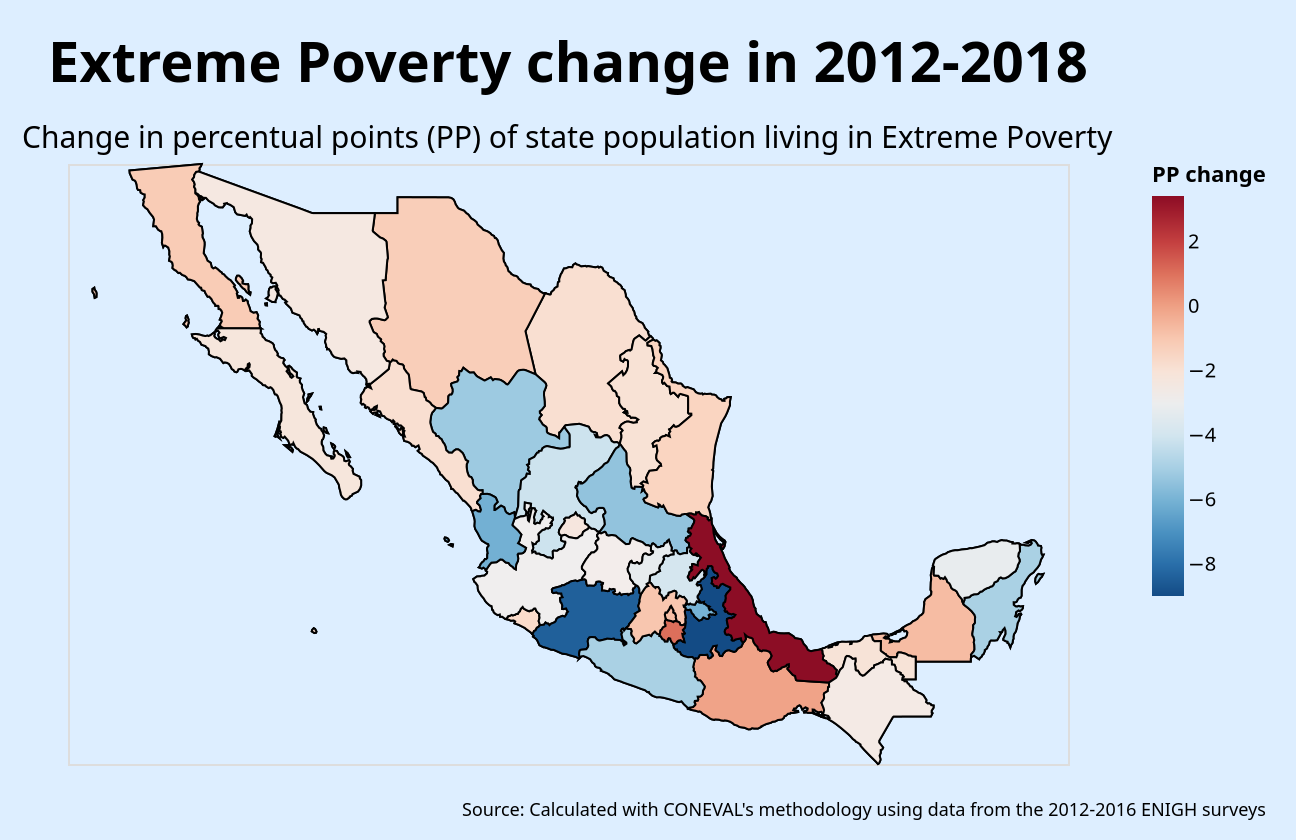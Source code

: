 {
  "$schema": "https://vega.github.io/schema/vega/v5.json",
  "background": "#DDEEFF",
  "padding": {"left": 10, "top": 18, "right": 15, "bottom": 10},
  "height": 300,
  "title": {
    "text": [
      "",
      "",
      "Source: Calculated with CONEVAL's methodology using data from the 2012-2016 ENIGH surveys"
    ],
    "anchor": "end",
    "baseline": "bottom",
    "color": "black",
    "fontSize": 9,
    "fontWeight": "normal",
    "orient": "bottom"
  },
  "data": [
    {
      "name": "source_0",
      "values": [
        {
          "id": "0",
          "type": "Feature",
          "properties": {
            "Change in pop terms": -32213,
            "OBJECTID_1": 745,
            "abbrev": "",
            "adm0_a3": "MEX",
            "adm0_label": 2,
            "adm0_sr": 6,
            "adm1_cod_1": "MEX-2706",
            "adm1_code": "MEX-2706",
            "admin": "Mexico",
            "area_sqkm": 0,
            "check_me": 20,
            "code_hasc": "MX.BN",
            "code_local": "",
            "datarank": 2,
            "dif": -1.1113031359893282,
            "diss_me_x": 2706,
            "diss_me_y": 2707,
            "featurecla": "Admin-1 scale rank",
            "fips": "MX02",
            "fips_alt": "",
            "gadm_level": 1,
            "geonunit": "Mexico",
            "gn_a1_code": "MX.02",
            "gn_id": 4017700,
            "gn_level": 1,
            "gn_name": "Estado de Baja California",
            "gn_region": "",
            "gns_adm1": "MX02",
            "gns_id": -1652188,
            "gns_lang": "zho",
            "gns_level": 1,
            "gns_name": "Baja California",
            "gns_region": "",
            "gu_a3": "MEX",
            "hasc_maybe": "",
            "iso_3166_2": "MX-",
            "iso_a2": "MX",
            "labelrank": 4,
            "latitude": 30.3399,
            "longitude": -115.209,
            "mapcolor13": 3,
            "mapcolor9": 7,
            "name": "Baja California",
            "name_alt": "",
            "name_len": 15,
            "name_local": "",
            "note": "",
            "percentage": 0.027367722822555104,
            "percentage_18": 0.016254691462661824,
            "pob_ent": 3343793,
            "pob_ent18": 3648116,
            "postal": "BC",
            "provnum_ne": 20006,
            "region": "",
            "region_cod": "",
            "region_sub": "",
            "sameascity": -99,
            "scalerank": 4,
            "sov_a3": "MEX",
            "state": "BAJA CALIFORNIA",
            "sub_code": "",
            "type_en": "State",
            "type_x": "Estado",
            "type_y": "Extreme Poverty",
            "wikipedia": "",
            "woe_id": 2346265,
            "woe_label": "Baja California, MX, Mexico",
            "woe_name": "Baja California",
            "year": 2018
          },
          "geometry": {
            "type": "MultiPolygon",
            "coordinates": [
              [
                [
                  [-114.14749989661378, 28.00015380734409],
                  [-114.20702063689639, 27.999986070150626],
                  [-114.13438880099996, 28.083929755000057],
                  [-114.1171839079999, 28.04317994200001],
                  [-114.14749989661378, 28.00015380734409]
                ]
              ],
              [
                [
                  [-115.18304013799988, 28.095147119000117],
                  [-115.18828828499997, 28.056346964000014],
                  [-115.22814296399993, 28.028322673000147],
                  [-115.26184529499996, 28.070143449000156],
                  [-115.33400439999991, 28.124877560000144],
                  [-115.23975583999996, 28.233606330000114],
                  [-115.2624534249999, 28.29875638300014],
                  [-115.24864245299992, 28.359315181000127],
                  [-115.21486747199992, 28.378279134000152],
                  [-115.16271472199992, 28.261342294000045],
                  [-115.1722683749999, 28.21264516900014],
                  [-115.15548988699996, 28.17070354000016],
                  [-115.18304013799988, 28.095147119000117]
                ]
              ],
              [
                [
                  [-112.55745077799986, 28.73380926900002],
                  [-112.55393926599993, 28.672288046000162],
                  [-112.60093496599984, 28.67698119800015],
                  [-112.61315004699986, 28.72576299400005],
                  [-112.55745077799986, 28.73380926900002]
                ]
              ],
              [
                [
                  [-118.22580357499993, 28.91505206100011],
                  [-118.28358639699992, 28.89256964400012],
                  [-118.30434304499995, 28.998019411000044],
                  [-118.35551846999994, 29.06700397300007],
                  [-118.35677803299987, 29.149480610000168],
                  [-118.29634558599994, 29.186158661000107],
                  [-118.28617607099997, 29.13643996000006],
                  [-118.22958889199987, 29.061719537000087],
                  [-118.22052873299994, 29.015180125000185],
                  [-118.22580357499993, 28.91505206100011]
                ]
              ],
              [
                [
                  [-113.49949083099993, 29.535137933],
                  [-113.4767890489999, 29.532103626000136],
                  [-113.3951604749999, 29.459317684],
                  [-113.34977863199994, 29.384066381000153],
                  [-113.37313816499996, 29.3612053880001],
                  [-113.37028713599996, 29.310008921000176],
                  [-113.25568157899991, 29.28539465400017],
                  [-113.18276014899993, 29.28969339700005],
                  [-113.17141283399987, 29.22613188600012],
                  [-113.17431544099995, 29.12924755600004],
                  [-113.14822958399986, 29.06626656300007],
                  [-113.10208382299994, 29.053105584000136],
                  [-113.11479175899989, 28.98447780100004],
                  [-113.22948830299991, 29.059573915],
                  [-113.30065409099993, 29.145094822000104],
                  [-113.35397443599992, 29.17073906900005],
                  [-113.43103151399994, 29.24277174900014],
                  [-113.45012824099986, 29.279715222000092],
                  [-113.50460668599992, 29.316581293000056],
                  [-113.58910418499988, 29.409598965000114],
                  [-113.58840051699993, 29.456846298000144],
                  [-113.54911749599984, 29.53313937200012],
                  [-113.49949083099993, 29.535137933]
                ]
              ],
              [
                [
                  [-114.93363096052906, 31.90876313626184],
                  [-114.93618730399992, 31.88475169500005],
                  [-114.87001782199994, 31.83994693600006],
                  [-114.82799231699995, 31.789780992000132],
                  [-114.81598873599984, 31.719142971000068],
                  [-114.78062903599991, 31.65582916900003],
                  [-114.82396399599989, 31.600409247000144],
                  [-114.85291027199995, 31.52660633700016],
                  [-114.85231048199988, 31.389429787000054],
                  [-114.87519857299986, 31.32870151600018],
                  [-114.87262745599995, 31.272666801000028],
                  [-114.88867790299987, 31.162892087000003],
                  [-114.86390442999993, 31.08967322600013],
                  [-114.81347095899989, 31.049985552000024],
                  [-114.83238684799993, 31.006659247000144],
                  [-114.80353756399991, 30.976629950000117],
                  [-114.72025889999989, 30.94109777600012],
                  [-114.6872416759999, 30.744994342000055],
                  [-114.70546817299993, 30.7117188780001],
                  [-114.69847440399991, 30.637211563000093],
                  [-114.6496461299999, 30.55456087300017],
                  [-114.63059863899988, 30.4948741030001],
                  [-114.62952016399991, 30.42480280500014],
                  [-114.66030230499989, 30.18325224100012],
                  [-114.58037751499991, 30.072604697000187],
                  [-114.53313208699986, 29.967950990000034],
                  [-114.42771934599996, 29.907295114000178],
                  [-114.39224001099991, 29.783011607000063],
                  [-114.33954217999992, 29.744722794000083],
                  [-114.27121498399994, 29.772068418000018],
                  [-114.20032236099988, 29.727354191000146],
                  [-114.11237498999992, 29.656055207000136],
                  [-114.0626557529999, 29.629316228000008],
                  [-114.04627592999991, 29.596376266000007],
                  [-113.98128726399993, 29.567895576000026],
                  [-113.94313459799993, 29.52475189700006],
                  [-113.8326740019999, 29.435245228000056],
                  [-113.77086649399989, 29.407756444000157],
                  [-113.62307566099989, 29.252714105000123],
                  [-113.65655733899985, 29.21844014400007],
                  [-113.60844984499997, 29.163416270000184],
                  [-113.53588383799992, 29.05142025800005],
                  [-113.56171773899993, 29.023672457000103],
                  [-113.52485368699988, 28.891565685000003],
                  [-113.48153775999988, 28.893398388000136],
                  [-113.47869302799988, 28.94624789000015],
                  [-113.4287896219999, 28.93471285300008],
                  [-113.37912064799987, 28.90021308000017],
                  [-113.35447592599994, 28.800274136000112],
                  [-113.30997057699993, 28.802063611000122],
                  [-113.26038606499988, 28.840106827000128],
                  [-113.19604389299992, 28.792052096000177],
                  [-113.19424051499992, 28.74401994500012],
                  [-113.13160919999986, 28.60458301200005],
                  [-113.10297024099992, 28.504583284000134],
                  [-113.00163877299985, 28.455578548000076],
                  [-112.90236180099987, 28.475341649000157],
                  [-112.84953198599989, 28.38234454000009],
                  [-112.87212638099992, 28.283739528000112],
                  [-112.79380891099996, 28.190265680000138],
                  [-112.81177057199993, 28.12053965400004],
                  [-112.78955812299988, 28.067474823000154],
                  [-112.79936277699994, 28.01742390800014],
                  [-112.76356644879061, 27.99942384911982],
                  [-113.11510555677592, 28.000255032343844],
                  [-113.6548658919473, 28.001185208330682],
                  [-114.06283332497267, 28.000487997088513],
                  [-114.0397363619999, 28.027729815000114],
                  [-114.09966733699991, 28.055064041000023],
                  [-114.11312056499987, 28.120412927000032],
                  [-114.05748450399996, 28.206284898000135],
                  [-114.06993567599989, 28.239406643000066],
                  [-114.12488288899992, 28.25572503500014],
                  [-114.08117438299986, 28.342968946000056],
                  [-114.04259192599991, 28.458441473000093],
                  [-114.06822669199988, 28.518011786000002],
                  [-114.11042232999992, 28.561835028000147],
                  [-114.16012582199996, 28.566186918000156],
                  [-114.16584225199989, 28.64695872600005],
                  [-114.18399003799989, 28.66185130400011],
                  [-114.2717511999999, 28.65880135100018],
                  [-114.2753419879999, 28.69624094600006],
                  [-114.34802032999993, 28.763867369000153],
                  [-114.40231678299993, 28.86024867100018],
                  [-114.47663326699987, 28.92914459800015],
                  [-114.52993730399993, 28.925523178999995],
                  [-114.60252844999992, 29.030340887000037],
                  [-114.63141842399995, 29.09446849200019],
                  [-114.72201032999995, 29.11750461800007],
                  [-114.74380449099993, 29.187567450000145],
                  [-114.78531304499987, 29.194160130000014],
                  [-114.97203528599992, 29.37775299700003],
                  [-115.10423743399993, 29.418890692000033],
                  [-115.18712317599994, 29.428615627000156],
                  [-115.2322891919999, 29.490057684000035],
                  [-115.28572166999992, 29.529885232000154],
                  [-115.37144934799989, 29.55695221600014],
                  [-115.45196427599986, 29.620106179000018],
                  [-115.49858318699985, 29.611401236000077],
                  [-115.59370482999992, 29.692173071000084],
                  [-115.6220533929999, 29.695295584000164],
                  [-115.6975643299999, 29.755825783000105],
                  [-115.6857671849999, 29.83064062400014],
                  [-115.69989884299989, 29.898013849000066],
                  [-115.72891191299995, 29.935126044000143],
                  [-115.81118730399992, 29.968003648000135],
                  [-115.78327216899991, 30.092637823000032],
                  [-115.80190995999996, 30.14313385600009],
                  [-115.7983292309999, 30.240301825000117],
                  [-115.8373030089999, 30.346467032000092],
                  [-115.93293209499986, 30.40021393400012],
                  [-115.97541256399991, 30.40127187700007],
                  [-116.00454898599989, 30.359164572000154],
                  [-116.04925400199988, 30.479593016000152],
                  [-116.03111731699993, 30.627142645000006],
                  [-116.03685462099989, 30.730210679000137],
                  [-116.06802324099988, 30.81317780200014],
                  [-116.10564431399986, 30.81881374600006],
                  [-116.17577403399987, 30.86014723300009],
                  [-116.24974524599992, 30.95677317900011],
                  [-116.33544582099987, 30.956339556000117],
                  [-116.30943762899992, 31.14850495000003],
                  [-116.34154212099989, 31.219549872000087],
                  [-116.45413951399986, 31.338544165000187],
                  [-116.53010006399985, 31.440334377000013],
                  [-116.59593665299991, 31.477850653000118],
                  [-116.67560787699996, 31.552639065000008],
                  [-116.64806067599994, 31.659165757000054],
                  [-116.6685277989999, 31.697007554000024],
                  [-116.61962677299992, 31.771738378000023],
                  [-116.6196996739999, 31.85757070500013],
                  [-116.67638283999987, 31.868764541000033],
                  [-116.75476835699995, 31.909641021000155],
                  [-116.76988684799994, 31.977769273000135],
                  [-116.8422745429999, 31.986517645000006],
                  [-116.87531490799986, 32.03449127800009],
                  [-116.88687089799988, 32.132025458000115],
                  [-116.9226781889999, 32.21938711100002],
                  [-116.94831295499986, 32.24701569200012],
                  [-117.02497311099992, 32.276922919000086],
                  [-117.1183975899999, 32.45453522300009],
                  [-117.12512148897225, 32.531669490003665],
                  [-116.5294715989999, 32.576333110000164],
                  [-115.79406429099997, 32.63196278900007],
                  [-115.27928951099992, 32.67082346600013],
                  [-114.72428426715247, 32.71283525502163],
                  [-114.75115637199991, 32.65221995100008],
                  [-114.80267777499992, 32.5944973750001],
                  [-114.79554642799988, 32.552226054000116],
                  [-114.81937311798738, 32.499363302187376],
                  [-114.90595231814494, 32.49171214380034],
                  [-114.9686358309788, 32.41598033322579],
                  [-114.98168412961886, 32.34148875610124],
                  [-115.03974260094026, 32.27717743618983],
                  [-114.98400956868664, 32.212504381072435],
                  [-114.95592342822361, 32.14155263894314],
                  [-114.97941036739448, 32.07401154239871],
                  [-114.93331498909541, 32.00499766750836],
                  [-114.93363096052906, 31.90876313626184]
                ]
              ]
            ]
          }
        },
        {
          "id": "1",
          "type": "Feature",
          "properties": {
            "Change in pop terms": -13212,
            "OBJECTID_1": 732,
            "abbrev": "",
            "adm0_a3": "MEX",
            "adm0_label": 2,
            "adm0_sr": 6,
            "adm1_cod_1": "MEX-2707",
            "adm1_code": "MEX-2707",
            "admin": "Mexico",
            "area_sqkm": 0,
            "check_me": 20,
            "code_hasc": "MX.BS",
            "code_local": "",
            "datarank": 2,
            "dif": -2.177024024583951,
            "diss_me_x": 2707,
            "diss_me_y": 2708,
            "featurecla": "Admin-1 scale rank",
            "fips": "MX03",
            "fips_alt": "",
            "gadm_level": 1,
            "geonunit": "Mexico",
            "gn_a1_code": "MX.03",
            "gn_id": 4017698,
            "gn_level": 1,
            "gn_name": "Estado de Baja California Sur",
            "gn_region": "",
            "gns_adm1": "MX03",
            "gns_id": -1652190,
            "gns_lang": "zho",
            "gns_level": 1,
            "gns_name": "Baja California Sur, Estado de",
            "gns_region": "",
            "gu_a3": "MEX",
            "hasc_maybe": "",
            "iso_3166_2": "MX-",
            "iso_a2": "MX",
            "labelrank": 4,
            "latitude": 25.0656,
            "longitude": -111.452,
            "mapcolor13": 3,
            "mapcolor9": 7,
            "name": "Baja California Sur",
            "name_alt": "",
            "name_len": 19,
            "name_local": "",
            "note": "",
            "percentage": 0.036755800135082374,
            "percentage_18": 0.014985559889242862,
            "pob_ent": 701794,
            "pob_ent18": 839675,
            "postal": "BS",
            "provnum_ne": 20005,
            "region": "",
            "region_cod": "",
            "region_sub": "",
            "sameascity": -99,
            "scalerank": 4,
            "sov_a3": "MEX",
            "state": "BAJA CALIFORNIA SUR",
            "sub_code": "",
            "type_en": "State",
            "type_x": "Estado",
            "type_y": "Extreme Poverty",
            "wikipedia": "",
            "woe_id": 2346266,
            "woe_label": "Baja California Sur, MX, Mexico",
            "woe_name": "Baja California Sur",
            "year": 2018
          },
          "geometry": {
            "type": "MultiPolygon",
            "coordinates": [
              [
                [
                  [-109.79842518999988, 24.155164565000106],
                  [-109.8624826699999, 24.147087282000044],
                  [-109.90043209999988, 24.199240808000027],
                  [-109.93742544899987, 24.325148634000143],
                  [-109.87063098199988, 24.27235586200011],
                  [-109.79842518999988, 24.155164565000106]
                ]
              ],
              [
                [
                  [-111.97161083099985, 24.518536051000027],
                  [-111.86439535399984, 24.520478691000008],
                  [-111.8182322919999, 24.46762102700002],
                  [-111.75348873599987, 24.446966864000117],
                  [-111.69231749899991, 24.37393941800009],
                  [-111.7103545459999, 24.318345521000097],
                  [-111.97161083099985, 24.518536051000027]
                ]
              ],
              [
                [
                  [-110.36052707899991, 24.54674350700016],
                  [-110.30500240799988, 24.503159898000135],
                  [-110.28786260899997, 24.46974167100008],
                  [-110.32650476199989, 24.400748607000153],
                  [-110.3846398939999, 24.473656319000057],
                  [-110.41574497299987, 24.569601448000142],
                  [-110.36052707899991, 24.54674350700016]
                ]
              ],
              [
                [
                  [-110.59309239099989, 25.034447349000075],
                  [-110.57069197499992, 24.95549260100016],
                  [-110.52492856899993, 24.880000918000135],
                  [-110.57388001199992, 24.887454611000024],
                  [-110.6546829169999, 24.946073180000056],
                  [-110.67583788799993, 25.011197812000106],
                  [-110.66862540999995, 25.052773248000065],
                  [-110.59309239099989, 25.034447349000075]
                ]
              ],
              [
                [
                  [-112.16149471499993, 24.988050817],
                  [-112.18875719699993, 24.95223261600016],
                  [-112.19096971599994, 24.88984917900008],
                  [-112.21371500299993, 24.847526510000122],
                  [-112.14621608099992, 24.732128918000072],
                  [-112.2246186299999, 24.78811879600015],
                  [-112.27253192399988, 24.772977454000042],
                  [-112.30459550699993, 24.792181708000143],
                  [-112.27518191199994, 24.839512620000065],
                  [-112.20630228299989, 25.017660458000066],
                  [-112.14452063699987, 25.227769273000135],
                  [-112.12022399399987, 25.22052060100016],
                  [-112.15603391299992, 25.14077327600002],
                  [-112.17930364599997, 25.044985661000098],
                  [-112.16149471499993, 24.988050817]
                ]
              ],
              [
                [
                  [-110.75318694899997, 25.598095818999994],
                  [-110.78588624099986, 25.60436900500018],
                  [-110.80356054299995, 25.674932644000094],
                  [-110.76668353999989, 25.675785541000053],
                  [-110.75318694899997, 25.598095818999994]
                ]
              ],
              [
                [
                  [-111.05636947499995, 26.071817312000135],
                  [-111.10111427099987, 25.996851137000178],
                  [-111.18080348799991, 25.902525408000045],
                  [-111.1813034719999, 25.86685113500012],
                  [-111.23034479499985, 25.823611986000074],
                  [-111.21107189399993, 25.928868687000104],
                  [-111.16925541499992, 25.987594179000112],
                  [-111.17602678499992, 26.043341528000028],
                  [-111.05636947499995, 26.071817312000135]
                ]
              ],
              [
                [
                  [-114.20702063689639, 27.999986070150626],
                  [-114.14749989661378, 28.00015380734409],
                  [-114.09830734321787, 28.00027557548536],
                  [-114.07130020934389, 28.000394060264156],
                  [-114.06283332497267, 28.000487997088513],
                  [-113.6548658919473, 28.001185208330682],
                  [-113.11510555677592, 28.000255032343844],
                  [-112.76356644879061, 27.99942384911982],
                  [-112.76192114999989, 27.893727370000093],
                  [-112.77321756299993, 27.863902157000055],
                  [-112.71945059399994, 27.819208769000127],
                  [-112.70353128299993, 27.754959928000076],
                  [-112.6433412709999, 27.71046183100016],
                  [-112.59800775899994, 27.65429739900013],
                  [-112.48521519599988, 27.620019726000024],
                  [-112.37310644999992, 27.56409536600013],
                  [-112.3329956119999, 27.51659339600009],
                  [-112.32057212999987, 27.44383557400006],
                  [-112.28701288199997, 27.365820285000055],
                  [-112.24170787799997, 27.326584052000115],
                  [-112.19557922199995, 27.250129257000182],
                  [-112.21276369699991, 27.210462858000156],
                  [-112.15493689299993, 27.16204629900001],
                  [-112.08893937699987, 27.13156029300002],
                  [-112.01116812399991, 27.116831402000017],
                  [-111.97015198799994, 27.06798215000005],
                  [-112.00312811499991, 27.035743279000044],
                  [-112.01716061099985, 26.978501695000162],
                  [-111.95179504499995, 26.89218398400014],
                  [-111.87071692599993, 26.82807038],
                  [-111.86144633799991, 26.78379546100014],
                  [-111.90518144399995, 26.734279690000008],
                  [-111.79822702599988, 26.61264708500012],
                  [-111.78427506899993, 26.571795806000026],
                  [-111.7358104819999, 26.53968359600013],
                  [-111.67679283899989, 26.581858923000155],
                  [-111.7146086129999, 26.629706987000176],
                  [-111.7941214599999, 26.69011324800006],
                  [-111.85141931799993, 26.880274807000106],
                  [-111.8180733969999, 26.89623316400015],
                  [-111.74522936499994, 26.84409892400008],
                  [-111.72108205899994, 26.806267109000046],
                  [-111.64783119299989, 26.74647998000013],
                  [-111.56005494199988, 26.69565300400005],
                  [-111.56908004499994, 26.576233743000145],
                  [-111.54889526599987, 26.548600159999992],
                  [-111.44223803999988, 26.51752600000019],
                  [-111.46824740399984, 26.466436278000018],
                  [-111.46155960399992, 26.400057229000097],
                  [-111.39365646599994, 26.33001124900001],
                  [-111.39744906799986, 26.25221458200015],
                  [-111.3757208079999, 26.18345217500014],
                  [-111.31833767199993, 26.07373688100016],
                  [-111.36025956899996, 25.964097398000135],
                  [-111.30711597799986, 25.779207115000034],
                  [-111.22500524899993, 25.7243532720001],
                  [-111.19174434199994, 25.61482905400011],
                  [-111.1138016789999, 25.525650048000116],
                  [-111.0192562919999, 25.515249937000178],
                  [-111.02627297499996, 25.458611932000125],
                  [-110.97954463199996, 25.342369421000072],
                  [-110.9342615029999, 25.291140982000073],
                  [-110.94731552699989, 25.261814303999998],
                  [-110.90445065999991, 25.143012755000044],
                  [-110.81423162299984, 25.033190174000154],
                  [-110.75779051099993, 25.01223870300008],
                  [-110.74724089299987, 24.96379028100013],
                  [-110.7053682299999, 24.92101519200004],
                  [-110.65697237999989, 24.806918217000046],
                  [-110.69398336599993, 24.69987856100012],
                  [-110.72352753199989, 24.68117784800002],
                  [-110.73931361899987, 24.621252694000034],
                  [-110.73858519799991, 24.554572296000075],
                  [-110.68720018899992, 24.46603883100012],
                  [-110.68184913499994, 24.360659657000085],
                  [-110.6098897579999, 24.25372496400003],
                  [-110.56235863899991, 24.21250286500016],
                  [-110.4020889959999, 24.175523179000052],
                  [-110.42937795699989, 24.145168147000064],
                  [-110.41683662099986, 24.108575691000013],
                  [-110.35038095699993, 24.114455978000095],
                  [-110.30613424999991, 24.17671552100002],
                  [-110.30081070899989, 24.21704166500011],
                  [-110.33625864599992, 24.25589169400017],
                  [-110.33247026099991, 24.32879474400012],
                  [-110.29699734799995, 24.35193158],
                  [-110.23261339299991, 24.343205646000015],
                  [-110.17276033399986, 24.252975845000137],
                  [-110.08723055199992, 24.21575272500003],
                  [-110.01813811899986, 24.16927948900009],
                  [-109.99663254799995, 24.128611152000147],
                  [-109.98765183599993, 24.046318877000104],
                  [-109.93140921799991, 24.029305440000186],
                  [-109.82828804299992, 24.06279955700002],
                  [-109.80344397499991, 24.022060036000127],
                  [-109.83905770999989, 23.951788613000033],
                  [-109.8239639959999, 23.91038646000011],
                  [-109.77277799899986, 23.877558963000084],
                  [-109.69844281799988, 23.79842815700006],
                  [-109.71132210199988, 23.74896966900006],
                  [-109.6798251309999, 23.648164954000052],
                  [-109.47645889899994, 23.560204887000012],
                  [-109.46835893399987, 23.503872469000115],
                  [-109.42631560199992, 23.458513309000082],
                  [-109.42564856699988, 23.297186591000028],
                  [-109.46296139199985, 23.19476959800012],
                  [-109.53167226799988, 23.108207006000086],
                  [-109.7131763209999, 23.031050315000144],
                  [-109.73151900799988, 22.987542751000106],
                  [-109.80337698499996, 22.95612242300008],
                  [-109.80600981999993, 22.936069701000022],
                  [-109.89537836299988, 22.874202959000073],
                  [-109.95449645099987, 22.872155118000094],
                  [-109.9996590629999, 22.894442213000005],
                  [-110.06001758199993, 22.950816487000097],
                  [-110.09837991099997, 23.017562399000056],
                  [-110.10759344099996, 23.07545475300016],
                  [-110.1515752239999, 23.226266827000032],
                  [-110.16725985299985, 23.321086283000156],
                  [-110.30736234399993, 23.541032370000053],
                  [-110.40439634699995, 23.608645611000114],
                  [-110.57734314799993, 23.68156045600007],
                  [-110.64751766499991, 23.73390083900007],
                  [-110.81578794799992, 23.908745668000066],
                  [-110.93171139199985, 24.014960028000118],
                  [-111.03971426899992, 24.10418492000015],
                  [-111.22744093499993, 24.217471852000173],
                  [-111.44444475799993, 24.324391423000023],
                  [-111.52259197999993, 24.404638722000144],
                  [-111.56536598099986, 24.4191811700001],
                  [-111.61942480799992, 24.473136650000058],
                  [-111.6790300189999, 24.586333593000077],
                  [-111.69878087999993, 24.5355617150001],
                  [-111.73719903699995, 24.546734199000085],
                  [-111.81290810099992, 24.505879613000005],
                  [-111.81488356999985, 24.569866631000068],
                  [-111.84892417299997, 24.653685574000107],
                  [-111.96670488199992, 24.778306382000054],
                  [-112.01162675699993, 24.739447333000143],
                  [-112.08804277299994, 24.77338288],
                  [-112.09577389199985, 24.83600495000009],
                  [-112.12421473299993, 24.87404577400018],
                  [-112.09024003799993, 24.901190497000115],
                  [-112.10350501199987, 24.94041575700014],
                  [-112.1658031359999, 24.95393479200014],
                  [-112.13072995999997, 25.00925480500011],
                  [-112.1221758909999, 25.073402313000102],
                  [-112.1425253129999, 25.0859788370001],
                  [-112.13062134599994, 25.17202765000009],
                  [-112.07787059499992, 25.258735367000057],
                  [-112.07429171699992, 25.456501440000025],
                  [-112.06257076699984, 25.494696356000148],
                  [-112.07207869299988, 25.571333464000176],
                  [-112.06313337699994, 25.62533420500013],
                  [-112.07599409699992, 25.713400290000052],
                  [-112.13095316899987, 25.81650532600004],
                  [-112.19828235399987, 25.99510553300017],
                  [-112.23851477799992, 26.04083893400015],
                  [-112.29287281899988, 26.049711527000014],
                  [-112.34349524599992, 26.17812734600001],
                  [-112.40269934799993, 26.240220445000134],
                  [-112.44273841099995, 26.260728256999997],
                  [-112.49828040299991, 26.23501211100013],
                  [-112.59016829899994, 26.28784535700005],
                  [-112.61278235599991, 26.316310940000122],
                  [-112.68911699099993, 26.322739976000136],
                  [-112.72836343699993, 26.370227227000115],
                  [-112.83035829399991, 26.435268437000005],
                  [-112.90303741399991, 26.49319710500008],
                  [-113.00365149599995, 26.549750067000005],
                  [-113.06071644299996, 26.59911777000015],
                  [-113.05703691299989, 26.650213934000064],
                  [-113.14305579299989, 26.757717190000065],
                  [-113.21580969999985, 26.744452216000056],
                  [-113.21251380099991, 26.79242584800012],
                  [-113.13727779899992, 26.857733466000028],
                  [-113.12621008999989, 26.937892971000068],
                  [-113.14574133999987, 26.970119533000016],
                  [-113.1925441369999, 26.945060148000053],
                  [-113.20422110199989, 26.853463499000142],
                  [-113.26378333199995, 26.81146881700012],
                  [-113.28577230799989, 26.74955076900001],
                  [-113.36397058499993, 26.795067743000132],
                  [-113.41956357699992, 26.805843165000155],
                  [-113.5038871779999, 26.793415760000144],
                  [-113.54296596799988, 26.71919600700012],
                  [-113.57414856299995, 26.70503897900001],
                  [-113.63713767599987, 26.725530914999993],
                  [-113.6658422519999, 26.769435940000065],
                  [-113.72520911399995, 26.799994208],
                  [-113.75413977799987, 26.860581773000078],
                  [-113.81638813799987, 26.948969388000123],
                  [-113.87866020799996, 26.983500183000118],
                  [-113.95976707599996, 26.997984165000005],
                  [-114.00519771999987, 26.977443752000013],
                  [-114.1143692699999, 27.10545482000019],
                  [-114.23656165299992, 27.15330638200011],
                  [-114.29029561499993, 27.146540328000114],
                  [-114.39514923299993, 27.182913648000138],
                  [-114.48754187299988, 27.23809778100015],
                  [-114.48444576699987, 27.324286200000145],
                  [-114.50646073799992, 27.406184127000145],
                  [-114.58107769899993, 27.450845063000045],
                  [-114.59658643499989, 27.477189362000033],
                  [-114.73422912699992, 27.521251508000134],
                  [-114.7817301129999, 27.602757451000016],
                  [-114.84887846099986, 27.640564808000036],
                  [-114.8865860669999, 27.694891669000086],
                  [-114.93219519599992, 27.676193309],
                  [-114.95096436299991, 27.716258811000003],
                  [-115.00172633099996, 27.71593090500015],
                  [-115.03362639799988, 27.759293089000053],
                  [-115.05288652299991, 27.82208893400015],
                  [-114.9234045039999, 27.83627549600014],
                  [-114.7860895979999, 27.815328707999996],
                  [-114.69200211999996, 27.787788434000007],
                  [-114.60445727799991, 27.774408886000103],
                  [-114.53064561399991, 27.787640384000113],
                  [-114.49905714399992, 27.77407148100015],
                  [-114.4328507149999, 27.800279039000188],
                  [-114.32534745999988, 27.87470123900009],
                  [-114.29063880099991, 27.83340078300013],
                  [-114.31216386599992, 27.779689846000068],
                  [-114.28237870999992, 27.735825914000102],
                  [-114.2237035799999, 27.696966864000004],
                  [-114.15094967399993, 27.66966380400011],
                  [-114.10293535099994, 27.620917059000092],
                  [-114.05671139199985, 27.64154694200012],
                  [-114.04259192599991, 27.679632880000113],
                  [-113.95327714799988, 27.655666408000158],
                  [-113.91856848899991, 27.719305731000034],
                  [-113.9938044909999, 27.74990469000015],
                  [-114.10460364499995, 27.707709052000112],
                  [-114.14098059799994, 27.730861721000068],
                  [-114.17243404899996, 27.78876373900006],
                  [-114.17324785099989, 27.82680898600016],
                  [-114.13438880099996, 27.877183334999998],
                  [-114.18236243399987, 27.930975653000147],
                  [-114.27645156699987, 27.901147773000062],
                  [-114.2617081369999, 27.944159247000087],
                  [-114.20702063689639, 27.999986070150626]
                ]
              ]
            ]
          }
        },
        {
          "id": "2",
          "type": "Feature",
          "properties": {
            "Change in pop terms": -48164,
            "OBJECTID_1": 2926,
            "abbrev": "",
            "adm0_a3": "MEX",
            "adm0_label": 2,
            "adm0_sr": 1,
            "adm1_cod_1": "MEX-2708",
            "adm1_code": "MEX-2708",
            "admin": "Mexico",
            "area_sqkm": 0,
            "check_me": 20,
            "code_hasc": "MX.CA",
            "code_local": "",
            "datarank": 2,
            "dif": -1.789789143489351,
            "diss_me_x": 2708,
            "diss_me_y": 2710,
            "featurecla": "Admin-1 scale rank",
            "fips": "MX07",
            "fips_alt": "",
            "gadm_level": 1,
            "geonunit": "Mexico",
            "gn_a1_code": "MX.07",
            "gn_id": 4013674,
            "gn_level": 1,
            "gn_name": "Estado de Coahuila de Zaragoza",
            "gn_region": "",
            "gns_adm1": "MX07",
            "gns_id": -1658164,
            "gns_lang": "zho",
            "gns_level": 1,
            "gns_name": "Coahuila de Zaragoza, Estado de",
            "gns_region": "",
            "gu_a3": "MEX",
            "hasc_maybe": "",
            "iso_3166_2": "MX-",
            "iso_a2": "MX",
            "labelrank": 4,
            "latitude": 27.4473,
            "longitude": -101.885,
            "mapcolor13": 3,
            "mapcolor9": 7,
            "name": "Coahuila",
            "name_alt": "",
            "name_len": 8,
            "name_local": "",
            "note": "",
            "percentage": 0.032385873102776484,
            "percentage_18": 0.014487981667882973,
            "pob_ent": 2862143,
            "pob_ent18": 3073513,
            "postal": "CO",
            "provnum_ne": 20032,
            "region": "",
            "region_cod": "",
            "region_sub": "",
            "sameascity": -99,
            "scalerank": 4,
            "sov_a3": "MEX",
            "state": "COAHUILA DE ZARAGOZA",
            "sub_code": "",
            "type_en": "State",
            "type_x": "Estado",
            "type_y": "Extreme Poverty",
            "wikipedia": "",
            "woe_id": 2346270,
            "woe_label": "Coahuila de Zaragoza, MX, Mexico",
            "woe_name": "Coahuila",
            "year": 2018
          },
          "geometry": {
            "type": "Polygon",
            "coordinates": [
              [
                [-99.80696277705519, 27.77142300993205],
                [-99.96720007981982, 27.640173651792566],
                [-100.00006629142621, 27.65621918396812],
                [-100.18186398043828, 27.79354930355754],
                [-100.33100216341911, 27.70063507744692],
                [-100.35818396721623, 27.674150906539126],
                [-100.38474565338919, 27.60226898932237],
                [-100.43518185056193, 27.3796985955137],
                [-100.486031459784, 27.344791164780446],
                [-100.51176632365689, 27.36574595840918],
                [-100.62752153199303, 27.327892970983754],
                [-100.67816443564011, 27.28166840327421],
                [-100.80198116679736, 27.21193105707266],
                [-100.81536536312096, 27.180305080714902],
                [-100.79955237494217, 27.059718126190546],
                [-100.71516476144458, 27.01956553811914],
                [-100.67165320463171, 27.098113715075925],
                [-100.63392941021404, 27.070880235334556],
                [-100.57904903778282, 27.06307709403265],
                [-100.55336585165271, 27.032587999236767],
                [-100.55584632035142, 26.867533474390285],
                [-100.58700720871573, 26.764594020697444],
                [-100.6428177562344, 26.67537466101183],
                [-100.71149573434067, 26.61731618879105],
                [-100.75257849839899, 26.731857001199614],
                [-101.21565100768784, 26.372964179053582],
                [-101.10873246942784, 26.28340892258373],
                [-101.07333411317877, 26.19814280904339],
                [-101.03886593291644, 26.156956692197582],
                [-100.99034176276209, 26.14982534446409],
                [-100.9346862457736, 26.08166413029531],
                [-100.92331743015527, 26.000118719803112],
                [-100.84771480989055, 25.95686554630791],
                [-100.84631954591029, 25.78532562887466],
                [-100.80709713382568, 25.712229315730355],
                [-100.72105587392936, 25.617196357026188],
                [-100.65656368686459, 25.60957408287763],
                [-100.63615149559499, 25.556889960103575],
                [-100.58173621295586, 25.546089586165436],
                [-100.57088416217431, 25.498314723945384],
                [-100.66483191615994, 25.529863185937273],
                [-100.69635453973012, 25.505807806884746],
                [-100.62772823756808, 25.476378079284956],
                [-100.57233110209863, 25.413875434503638],
                [-100.49889889217009, 25.397468167122213],
                [-100.45182166194014, 25.34129588529686],
                [-100.41203080907451, 25.352432156019148],
                [-100.3034586253153, 25.344861558713916],
                [-100.21178463355395, 25.29158315673729],
                [-100.26320268355694, 25.249725247222358],
                [-100.25958533419573, 25.20913340957921],
                [-100.38030147992937, 25.192855333406868],
                [-100.52881954618512, 25.229416408740235],
                [-100.59610226121033, 25.229493923106105],
                [-100.65728715727643, 25.211768907009457],
                [-100.770613572858, 25.14725088152298],
                [-100.82270341732887, 25.07942556413846],
                [-100.8354674960281, 25.041314195193905],
                [-100.77619462787978, 25.011471056444094],
                [-100.73159786724773, 24.962430121452968],
                [-100.79619340709999, 24.893467922506574],
                [-100.7733524239751, 24.820268256574792],
                [-100.77226721925675, 24.750091660801502],
                [-100.8284395010821, 24.564960842368947],
                [-100.9251777821289, 24.61167633739302],
                [-101.01711015540936, 24.602348740901732],
                [-101.09664018429702, 24.641002712205392],
                [-101.14712805921256, 24.734537055041017],
                [-101.19694413876095, 24.796548774306444],
                [-101.26464026583555, 24.822929592426675],
                [-101.34158647323711, 24.811870836070227],
                [-101.46173417818972, 24.749342352867217],
                [-101.617176886604, 24.75709381822506],
                [-101.65433224203929, 24.825797633853682],
                [-101.57438880110224, 24.80690989777355],
                [-101.59077023006205, 24.88243500457176],
                [-101.65267859564064, 24.910908717763107],
                [-101.69205603735624, 24.90925507316311],
                [-101.76776201040843, 24.938064684037897],
                [-101.79385860858784, 24.96511729572663],
                [-101.86072791156383, 25.07554983235886],
                [-102.17337032757852, 25.162960516914353],
                [-102.58238928943413, 25.125133367910564],
                [-102.63403988343381, 25.116322537155355],
                [-102.66817216691199, 25.07893463772328],
                [-102.81578589560254, 24.904371650131566],
                [-102.83854936436167, 24.89866140390066],
                [-102.84309688970968, 24.72828420735027],
                [-102.97187455916354, 24.806651516254533],
                [-103.13953874391783, 24.847837633100227],
                [-103.22617428301672, 24.887215073916565],
                [-103.2514698964185, 24.922975165371582],
                [-103.25955725766133, 25.04071991599136],
                [-103.27531856989606, 25.072139186774052],
                [-103.3879731919093, 25.140610460204556],
                [-103.4520002918799, 25.23282705342575],
                [-103.50920610158026, 25.29781016690569],
                [-103.49450415744083, 25.352380479175707],
                [-103.42487016492619, 25.42749217392472],
                [-103.48357459229359, 25.48529226282764],
                [-103.48778622085736, 25.5409477807155],
                [-103.41815222924193, 25.58779246694877],
                [-103.3201737129465, 25.698715929096863],
                [-103.3252380031313, 25.83279043183299],
                [-103.34740719268777, 26.021641954212782],
                [-103.34534013513908, 26.123857937493796],
                [-103.28133887359012, 26.262402452111473],
                [-103.26958248614274, 26.312890326127643],
                [-103.28490454790654, 26.36368825940565],
                [-103.32570309112475, 26.408672594564564],
                [-103.62726091236112, 26.643929551807332],
                [-103.73704749204808, 27.061914374049053],
                [-103.89220597962225, 27.64009613742681],
                [-103.9634677801139, 27.918890489004866],
                [-103.88755510058736, 28.039916694000226],
                [-103.63981828458611, 28.465213731128813],
                [-103.39231401168226, 28.88348277421065],
                [-103.31151447620587, 29.02604253791648],
                [-103.14798864799995, 28.98510528600005],
                [-103.12277054899991, 28.996474101000047],
                [-103.10468379799998, 29.0578657020001],
                [-103.01582617199995, 29.126776225000043],
                [-102.9883859869999, 29.177134908000113],
                [-102.89689286299993, 29.22028473000006],
                [-102.88306941799998, 29.34376556400011],
                [-102.83767167199994, 29.366322327000034],
                [-102.84113399299989, 29.43830759700009],
                [-102.77966487699989, 29.592303366000124],
                [-102.761345581, 29.603413798000048],
                [-102.68346919799994, 29.743715312000063],
                [-102.62122493499993, 29.747280986000135],
                [-102.51528824899995, 29.784720561000114],
                [-102.40609594799989, 29.777279155000087],
                [-102.37454748599991, 29.84810170500012],
                [-102.30217464199994, 29.88939117400014],
                [-102.2534437659999, 29.85528472900009],
                [-102.20367936299998, 29.8461380010001],
                [-102.10934403499995, 29.802109681000047],
                [-101.972246461, 29.818181051000096],
                [-101.92961340399992, 29.797717183000145],
                [-101.88741959699995, 29.812289938000106],
                [-101.63221553599992, 29.775651347000036],
                [-101.55397741699996, 29.796683655000066],
                [-101.52180883899992, 29.76593617800009],
                [-101.47090755299989, 29.791516012000045],
                [-101.40930924499995, 29.765781149000077],
                [-101.36435074999993, 29.676665141000058],
                [-101.25877579799995, 29.620156962000095],
                [-101.21901078299994, 29.610286764000108],
                [-101.22647802799996, 29.55445037800004],
                [-101.16356197199988, 29.50130116800011],
                [-101.0377815359999, 29.46006337500009],
                [-101.01623246299994, 29.39006764800007],
                [-100.91473994999987, 29.33704762800008],
                [-100.86389034099994, 29.290616353000047],
                [-100.81608964099988, 29.270772604000058],
                [-100.76208776899999, 29.208657532000075],
                [-100.76250118099999, 29.173775940000013],
                [-100.66896683799989, 29.11620839400007],
                [-100.6289176029999, 28.984330140000054],
                [-100.62431839999995, 28.924721375000047],
                [-100.56623409099988, 28.869789327000035],
                [-100.51905350799987, 28.804961243000008],
                [-100.49393876199993, 28.70837799100005],
                [-100.39709712799993, 28.592726135000134],
                [-100.38422969599992, 28.537173971000044],
                [-100.35162186799997, 28.496711325000064],
                [-100.3226313889999, 28.386898906000113],
                [-100.27855139199991, 28.331088359000063],
                [-100.28433915299989, 28.296516825000054],
                [-100.19762609899992, 28.207168274000082],
                [-100.07489457299997, 28.154406637000136],
                [-100.0175854089999, 28.07094919900007],
                [-100.00058386299989, 28.020409648000026],
                [-99.8788083499999, 27.901838074000125],
                [-99.8912882089999, 27.876025696000113],
                [-99.86335709699999, 27.804660543000097],
                [-99.80696277705519, 27.77142300993205]
              ]
            ]
          }
        },
        {
          "id": "3",
          "type": "Feature",
          "properties": {
            "Change in pop terms": -36452,
            "OBJECTID_1": 2927,
            "abbrev": "",
            "adm0_a3": "MEX",
            "adm0_label": 2,
            "adm0_sr": 1,
            "adm1_cod_1": "MEX-2709",
            "adm1_code": "MEX-2709",
            "admin": "Mexico",
            "area_sqkm": 0,
            "check_me": 20,
            "code_hasc": "MX.CH",
            "code_local": "",
            "datarank": 2,
            "dif": -1.1664209406426533,
            "diss_me_x": 2709,
            "diss_me_y": 2713,
            "featurecla": "Admin-1 scale rank",
            "fips": "MX06",
            "fips_alt": "MX05",
            "gadm_level": 1,
            "geonunit": "Mexico",
            "gn_a1_code": "MX.06",
            "gn_id": 4014336,
            "gn_level": 1,
            "gn_name": "Estado de Chihuahua",
            "gn_region": "",
            "gns_adm1": "MX06",
            "gns_id": -1657144,
            "gns_lang": "zho",
            "gns_level": 1,
            "gns_name": "Chihuahua, Estado de",
            "gns_region": "",
            "gu_a3": "MEX",
            "hasc_maybe": "",
            "iso_3166_2": "MX-",
            "iso_a2": "MX",
            "labelrank": 6,
            "latitude": 28.973,
            "longitude": -106.232,
            "mapcolor13": 3,
            "mapcolor9": 7,
            "name": "Chihuahua",
            "name_alt": "",
            "name_len": 9,
            "name_local": "",
            "note": "",
            "percentage": 0.03775282467526172,
            "percentage_18": 0.026088615268835186,
            "pob_ent": 3610061,
            "pob_ent18": 3826880,
            "postal": "CH",
            "provnum_ne": 20034,
            "region": "",
            "region_cod": "",
            "region_sub": "",
            "sameascity": 6,
            "scalerank": 4,
            "sov_a3": "MEX",
            "state": "CHIHUAHUA",
            "sub_code": "",
            "type_en": "State",
            "type_x": "Estado",
            "type_y": "Extreme Poverty",
            "wikipedia": "",
            "woe_id": 2346269,
            "woe_label": "Chihuahua, MX, Mexico",
            "woe_name": "Chihuahua",
            "year": 2018
          },
          "geometry": {
            "type": "Polygon",
            "coordinates": [
              [
                [-106.50605240984542, 31.770258280947502],
                [-106.42895117299992, 31.758476054000084],
                [-106.35849035699997, 31.717548320000077],
                [-106.31229162699992, 31.64861195900005],
                [-106.28629838099995, 31.58014068700004],
                [-106.20924881999993, 31.477304586000088],
                [-106.16431616299991, 31.447797343000076],
                [-106.00473933899995, 31.396947734000065],
                [-105.92805151399992, 31.326461080000115],
                [-105.86198319499997, 31.28837555000007],
                [-105.76819047099988, 31.180010071000112],
                [-105.66804154499997, 31.127868551000063],
                [-105.59094030799993, 31.071437887000116],
                [-105.55595536399991, 31.002604879000017],
                [-105.41555049699997, 30.90245595400009],
                [-105.3637707119999, 30.85036610900005],
                [-105.22925695899995, 30.81021352200014],
                [-105.13360388299996, 30.757916972000118],
                [-105.08704341699992, 30.709806214000054],
                [-105.00849523999996, 30.67699167900014],
                [-104.98276037599997, 30.620716044000062],
                [-104.94105749599994, 30.614049785000134],
                [-104.88659053599994, 30.551883037000067],
                [-104.85243241399988, 30.438866679000057],
                [-104.74938960899996, 30.264458721000068],
                [-104.68156429099994, 30.192938538000107],
                [-104.69910843899991, 30.03144968700005],
                [-104.68047908599995, 29.94230784100003],
                [-104.63758764699989, 29.887995911000075],
                [-104.61968176299993, 29.833063864000053],
                [-104.570279094, 29.787511089000077],
                [-104.53082413799989, 29.66790598600008],
                [-104.45522151799995, 29.613387350000067],
                [-104.4440077319999, 29.58920277900009],
                [-104.3490264489999, 29.537578024000055],
                [-104.26717097999995, 29.52657094300008],
                [-104.21229060899994, 29.48466135700008],
                [-104.19451391599999, 29.448927104000063],
                [-104.1054237469999, 29.385675150000083],
                [-104.05731298899993, 29.339037171000115],
                [-103.92812190799992, 29.293019308000112],
                [-103.79417659599993, 29.277593893000102],
                [-103.77771765199995, 29.23529673300004],
                [-103.67312455299994, 29.17356923500006],
                [-103.54171138599993, 29.148816224000115],
                [-103.47853694699988, 29.08205027300008],
                [-103.37208349699995, 29.023733419000052],
                [-103.31151447620587, 29.02604253791648],
                [-103.39231401168226, 28.88348277421065],
                [-103.63981828458611, 28.465213731128813],
                [-103.88755510058736, 28.039916694000226],
                [-103.9634677801139, 27.918890489004866],
                [-103.89220597962225, 27.64009613742681],
                [-103.73704749204808, 27.061914374049053],
                [-103.62726091236112, 26.643929551807332],
                [-103.94153113455413, 26.760408230555385],
                [-104.01036414319069, 26.77686717388096],
                [-104.1155773591078, 26.773094793989486],
                [-104.1911541409508, 26.754904689899462],
                [-104.23458818159926, 26.723227036698376],
                [-104.51979041229762, 26.371543077550996],
                [-104.55704911962113, 26.34051137949652],
                [-104.59777014937285, 26.3510016950722],
                [-104.67210669596722, 26.41151479756988],
                [-104.77677731042448, 26.46949575452541],
                [-104.83333716497815, 26.486781521050318],
                [-104.98803056455887, 26.503576362059448],
                [-105.04350521529337, 26.46822968175445],
                [-105.11683407333379, 26.55241059057633],
                [-105.30842444503205, 26.462106025272817],
                [-105.32746721074318, 26.459470526943193],
                [-105.55592871793598, 26.57282278094658],
                [-105.59755408435343, 26.60318268543253],
                [-105.68041724266156, 26.698939114548466],
                [-105.80849728102464, 26.69325470584002],
                [-105.84937333860863, 26.714571235574084],
                [-106.0275278389386, 26.8385946723063],
                [-106.09199418758165, 26.734931749100895],
                [-106.15788163862668, 26.74206309683447],
                [-106.16979305660425, 26.612613633812117],
                [-106.22482845686781, 26.559671129519018],
                [-106.19472693569952, 26.478668321385868],
                [-106.22723141209994, 26.42923981456579],
                [-106.40151017885165, 26.38102570187462],
                [-106.43215430417781, 26.36177623148788],
                [-106.4272967186686, 26.301340644255333],
                [-106.381485562109, 26.203077908018997],
                [-106.37830746142018, 26.13150604916487],
                [-106.39931393099315, 26.068305772393444],
                [-106.42649573389099, 26.039108587891036],
                [-106.47987748865518, 26.0376358104443],
                [-106.52486182291473, 25.992780667393845],
                [-106.53258744985087, 25.809484360714663],
                [-106.54449886782842, 25.77992544190559],
                [-106.72089636897216, 25.633216050780135],
                [-106.75924028191338, 25.620296943349274],
                [-106.93692969424998, 25.64158763286298],
                [-107.07583594407353, 25.729385891046064],
                [-107.12671139171731, 25.79310293175493],
                [-107.17572648828674, 25.829922390405983],
                [-107.25936479385012, 25.869273992800515],
                [-107.2804746162105, 25.949269111480334],
                [-107.31383175333276, 25.965779730749972],
                [-107.34377824576934, 26.08383453973221],
                [-107.41408403185257, 26.129800726822083],
                [-107.75886918816244, 26.194964708354547],
                [-107.78537919839131, 26.215557765878202],
                [-107.81638505712462, 26.42582916898101],
                [-107.83514360199565, 26.59959117269449],
                [-107.85312700140997, 26.64635834456189],
                [-107.91438941094248, 26.704856065455033],
                [-107.99957801011705, 26.814565130776117],
                [-108.01378902874069, 26.898410142813844],
                [-108.04505326989248, 26.930940456736693],
                [-108.1487161930978, 26.950396632698414],
                [-108.19731787761792, 26.970834662389734],
                [-108.25411027706754, 27.04103709568537],
                [-108.33891130261452, 27.051088161689307],
                [-108.37433549728537, 27.077443142287194],
                [-108.46644873681973, 26.97987803804108],
                [-108.50259640190235, 27.029254868917093],
                [-108.57383236397239, 27.0432850203874],
                [-108.6774952871777, 27.183405667037874],
                [-108.68160356295398, 27.251851101147395],
                [-108.63742021437133, 27.313836981991102],
                [-108.66558386920015, 27.393082790938024],
                [-108.65261308492595, 27.470623277542217],
                [-108.66997636581654, 27.537880154145796],
                [-108.77860022731863, 27.621983546803193],
                [-108.762528855822, 27.674951891316738],
                [-108.87130774605563, 27.75701406484714],
                [-108.90629269115476, 27.83615652100667],
                [-109.00176490032986, 27.884784043948514],
                [-109.02070431235406, 27.907108263135797],
                [-109.14560624912902, 28.177505195108665],
                [-109.1437458971554, 28.21690847434661],
                [-109.06922848160913, 28.276362210547575],
                [-108.9742471988491, 28.291219184317924],
                [-108.8799377096575, 28.28907461240337],
                [-108.65731563990478, 28.240059515834048],
                [-108.62584469317802, 28.24486542449975],
                [-108.54024268285343, 28.320054632715056],
                [-108.54882096961205, 28.36028473605171],
                [-108.64568844276732, 28.607659816847075],
                [-108.61044511614918, 28.742742010835087],
                [-108.62395850278268, 28.771060696194183],
                [-108.70782935324205, 29.40078969988474],
                [-108.61328732005376, 29.407610989255687],
                [-108.55548723025147, 29.998479316067602],
                [-108.53675452380214, 30.038631904139038],
                [-108.58347001792693, 30.50661367398186],
                [-108.59936052137094, 30.537051092833593],
                [-108.69472937685919, 30.600199692761635],
                [-108.79968421125729, 30.636244005056767],
                [-109.02739640961661, 30.800445868282196],
                [-109.04323523621711, 30.828480332801178],
                [-109.00378028013583, 31.076837267326056],
                [-108.96828196696954, 31.327391256200713],
                [-108.21481115799995, 31.327442932000082],
                [-108.21512121699993, 31.77775136400004],
                [-107.59407385299998, 31.776304423000028],
                [-107.15412654699995, 31.77521921800013],
                [-106.51718867999999, 31.77382395400005],
                [-106.50605240984542, 31.770258280947502]
              ]
            ]
          }
        },
        {
          "id": "4",
          "type": "Feature",
          "properties": {
            "Change in pop terms": -87615,
            "OBJECTID_1": 2928,
            "abbrev": "",
            "adm0_a3": "MEX",
            "adm0_label": 2,
            "adm0_sr": 1,
            "adm1_cod_1": "MEX-2710",
            "adm1_code": "MEX-2710",
            "admin": "Mexico",
            "area_sqkm": 0,
            "check_me": 20,
            "code_hasc": "MX.DU",
            "code_local": "",
            "datarank": 2,
            "dif": -5.244009984259147,
            "diss_me_x": 2710,
            "diss_me_y": 2715,
            "featurecla": "Admin-1 scale rank",
            "fips": "MX10",
            "fips_alt": "",
            "gadm_level": 1,
            "geonunit": "Mexico",
            "gn_a1_code": "MX.10",
            "gn_id": 4011741,
            "gn_level": 1,
            "gn_name": "Estado de Durango",
            "gn_region": "",
            "gns_adm1": "MX10",
            "gns_id": -1661007,
            "gns_lang": "zho",
            "gns_level": 1,
            "gns_name": "Durango, Estado de",
            "gns_region": "",
            "gu_a3": "MEX",
            "hasc_maybe": "",
            "iso_3166_2": "MX-",
            "iso_a2": "MX",
            "labelrank": 6,
            "latitude": 24.566,
            "longitude": -104.808,
            "mapcolor13": 3,
            "mapcolor9": 7,
            "name": "Durango",
            "name_alt": "",
            "name_len": 7,
            "name_local": "",
            "note": "",
            "percentage": 0.0746354709554357,
            "percentage_18": 0.02219537111284423,
            "pob_ent": 1715364,
            "pob_ent18": 1820740,
            "postal": "DG",
            "provnum_ne": 20031,
            "region": "",
            "region_cod": "",
            "region_sub": "",
            "sameascity": 6,
            "scalerank": 4,
            "sov_a3": "MEX",
            "state": "DURANGO",
            "sub_code": "",
            "type_en": "State",
            "type_x": "Estado",
            "type_y": "Extreme Poverty",
            "wikipedia": "",
            "woe_id": 2346273,
            "woe_label": "Durango, MX, Mexico",
            "woe_name": "Durango",
            "year": 2018
          },
          "geometry": {
            "type": "Polygon",
            "coordinates": [
              [
                [-103.62726091236112, 26.643929551807332],
                [-103.32570309112475, 26.408672594564564],
                [-103.28490454790654, 26.36368825940565],
                [-103.26958248614274, 26.312890326127643],
                [-103.28133887359012, 26.262402452111473],
                [-103.34534013513908, 26.123857937493796],
                [-103.34740719268777, 26.021641954212782],
                [-103.3252380031313, 25.83279043183299],
                [-103.3201737129465, 25.698715929096863],
                [-103.41815222924193, 25.58779246694877],
                [-103.48778622085736, 25.5409477807155],
                [-103.48357459229359, 25.48529226282764],
                [-103.42487016492619, 25.42749217392472],
                [-103.49450415744083, 25.352380479175707],
                [-103.50920610158026, 25.29781016690569],
                [-103.4520002918799, 25.23282705342575],
                [-103.3879731919093, 25.140610460204556],
                [-103.27531856989606, 25.072139186774052],
                [-103.25955725766133, 25.04071991599136],
                [-103.2514698964185, 24.922975165371582],
                [-103.22617428301672, 24.887215073916565],
                [-103.13953874391783, 24.847837633100227],
                [-102.97187455916354, 24.806651516254533],
                [-102.84309688970968, 24.72828420735027],
                [-102.83854936436167, 24.89866140390066],
                [-102.81578589560254, 24.904371650131566],
                [-102.66817216691199, 25.07893463772328],
                [-102.63148190036942, 25.018989976006623],
                [-102.5028075828036, 24.861428534099616],
                [-102.49169714960374, 24.82401479714511],
                [-102.49025020967942, 24.47419118907206],
                [-102.50466793477732, 24.454605821001792],
                [-102.57587805932492, 24.448275458045913],
                [-102.71150285477287, 24.41685618726322],
                [-102.80087724498887, 24.409983221948124],
                [-102.89162105986404, 24.423083198330886],
                [-103.24661231180875, 24.491089381969374],
                [-103.32777014867335, 24.46892019331227],
                [-103.39768836112889, 24.425460313342825],
                [-103.42910763191168, 24.352338161776743],
                [-103.51610490621644, 24.340555935008382],
                [-103.52662106021374, 24.29792287913753],
                [-103.5773156398049, 24.28851776828037],
                [-103.67043657059119, 24.161755479531706],
                [-103.8359303450094, 24.08504181612693],
                [-103.83941850495998, 23.945127875051327],
                [-103.9045049712274, 23.924767361524516],
                [-103.85140743730331, 23.850740872393317],
                [-103.87895097540712, 23.773071194579927],
                [-103.81843787290953, 23.7170539414862],
                [-103.81923885768705, 23.64630890583132],
                [-103.91791500507334, 23.65305267993722],
                [-103.94096269377327, 23.567088935306117],
                [-103.98046932669799, 23.530036933557597],
                [-104.09214209678026, 23.461410631395466],
                [-104.10898861373353, 23.435314032316768],
                [-104.13428422713532, 23.186750393116114],
                [-104.17717566632393, 23.155072739915028],
                [-104.18906124587977, 23.11771067980405],
                [-104.2033756172909, 22.684042059693354],
                [-104.20880164268159, 22.64368276604688],
                [-104.31143103711261, 22.319103095431558],
                [-104.33463375544346, 22.474855862208273],
                [-104.47715735642687, 22.41677155246515],
                [-104.50413245285038, 22.41558299405986],
                [-104.58743486162952, 22.45955963796692],
                [-104.6289827136813, 22.51051259997655],
                [-104.6679209049258, 22.625647690688396],
                [-104.77434851766992, 22.676238919290626],
                [-104.97071895961224, 22.54172516518426],
                [-104.99666052906011, 22.543482164370317],
                [-104.99420589878319, 22.67505036088542],
                [-104.97751441056157, 22.70574616125637],
                [-104.88857927081659, 22.79028880528412],
                [-104.94547502305387, 22.91560415320913],
                [-104.96989213731229, 22.938290106703107],
                [-105.13148434062981, 23.017044990134224],
                [-105.22959204813444, 23.037405504560382],
                [-105.38862626838757, 23.03332306630645],
                [-105.39234697143554, 23.14975006821109],
                [-105.4753909977963, 23.1426187204776],
                [-105.55011511891753, 23.16297923400441],
                [-105.68783281123525, 23.297234604793175],
                [-105.71338680705543, 23.377539780936104],
                [-105.71532467339492, 23.464149482512568],
                [-105.76560584183613, 23.5510692415522],
                [-105.82604142906867, 23.56657217136862],
                [-105.85319739534346, 23.60142792435917],
                [-105.89735490640376, 23.713539944013206],
                [-105.91970496311347, 23.86128286391306],
                [-105.91611345127471, 23.940166938553375],
                [-105.87174923374006, 24.03101410621602],
                [-105.94835954525674, 24.073259589358543],
                [-106.02086157919847, 24.231880398461584],
                [-106.05334021717727, 24.283272610042957],
                [-106.15253312940033, 24.365257270106866],
                [-106.19557959732056, 24.389777737152855],
                [-106.27399858306815, 24.390940457136338],
                [-106.34272823801777, 24.349315089819527],
                [-106.40461076517464, 24.289602972998836],
                [-106.50638749888398, 24.29378876404016],
                [-106.59594275625314, 24.368047797168032],
                [-106.62183264885766, 24.4819426544299],
                [-106.66443986720607, 24.566123562352516],
                [-106.69955400261512, 24.599945787468073],
                [-106.75637223958717, 24.703531196307694],
                [-106.81011572955724, 24.73200491039833],
                [-106.85460913830099, 24.78918488257628],
                [-106.93235632958088, 24.79954600694265],
                [-106.95421546077489, 24.866777045124536],
                [-107.03638098799216, 24.919693711895263],
                [-107.07415646015245, 25.01697459620064],
                [-107.12627214214567, 25.189909775815437],
                [-107.12567786294301, 25.237400418094865],
                [-107.09611894413395, 25.42030915024708],
                [-107.06198666065586, 25.501492825533404],
                [-107.00922502261666, 25.55216156670292],
                [-106.93692969424998, 25.64158763286298],
                [-106.75924028191338, 25.620296943349274],
                [-106.72089636897216, 25.633216050780135],
                [-106.54449886782842, 25.77992544190559],
                [-106.53258744985087, 25.809484360714663],
                [-106.52486182291473, 25.992780667393845],
                [-106.47987748865518, 26.0376358104443],
                [-106.42649573389099, 26.039108587891036],
                [-106.39931393099315, 26.068305772393444],
                [-106.37830746142018, 26.13150604916487],
                [-106.381485562109, 26.203077908018997],
                [-106.4272967186686, 26.301340644255333],
                [-106.43215430417781, 26.36177623148788],
                [-106.40151017885165, 26.38102570187462],
                [-106.22723141209994, 26.42923981456579],
                [-106.19472693569952, 26.478668321385868],
                [-106.22482845686781, 26.559671129519018],
                [-106.16979305660425, 26.612613633812117],
                [-106.15788163862668, 26.74206309683447],
                [-106.09199418758165, 26.734931749100895],
                [-106.0275278389386, 26.8385946723063],
                [-105.84937333860863, 26.714571235574084],
                [-105.80849728102464, 26.69325470584002],
                [-105.68041724266156, 26.698939114548466],
                [-105.59755408435343, 26.60318268543253],
                [-105.55592871793598, 26.57282278094658],
                [-105.32746721074318, 26.459470526943193],
                [-105.30842444503205, 26.462106025272817],
                [-105.11683407333379, 26.55241059057633],
                [-105.04350521529337, 26.46822968175445],
                [-104.98803056455887, 26.503576362059448],
                [-104.83333716497815, 26.486781521050318],
                [-104.77677731042448, 26.46949575452541],
                [-104.67210669596722, 26.41151479756988],
                [-104.59777014937285, 26.3510016950722],
                [-104.55704911962113, 26.34051137949652],
                [-104.51979041229762, 26.371543077550996],
                [-104.23458818159926, 26.723227036698376],
                [-104.1911541409508, 26.754904689899462],
                [-104.1155773591078, 26.773094793989486],
                [-104.01036414319069, 26.77686717388096],
                [-103.94153113455413, 26.760408230555385],
                [-103.62726091236112, 26.643929551807332]
              ]
            ]
          }
        },
        {
          "id": "5",
          "type": "Feature",
          "properties": {
            "Change in pop terms": -47916,
            "OBJECTID_1": 2903,
            "abbrev": "",
            "adm0_a3": "MEX",
            "adm0_label": 2,
            "adm0_sr": 5,
            "adm1_cod_1": "MEX-2711",
            "adm1_code": "MEX-2711",
            "admin": "Mexico",
            "area_sqkm": 0,
            "check_me": 20,
            "code_hasc": "MX.SI",
            "code_local": "",
            "datarank": 2,
            "dif": -1.7891934272605547,
            "diss_me_x": 2711,
            "diss_me_y": 2730,
            "featurecla": "Admin-1 scale rank",
            "fips": "MX25",
            "fips_alt": "",
            "gadm_level": 1,
            "geonunit": "Mexico",
            "gn_a1_code": "MX.25",
            "gn_id": 3983035,
            "gn_level": 1,
            "gn_name": "Estado de Sinaloa",
            "gn_region": "",
            "gns_adm1": "MX25",
            "gns_id": -1703225,
            "gns_lang": "zho",
            "gns_level": 1,
            "gns_name": "Sinaloa, Estado de",
            "gns_region": "",
            "gu_a3": "MEX",
            "hasc_maybe": "",
            "iso_3166_2": "MX-",
            "iso_a2": "MX",
            "labelrank": 4,
            "latitude": 25.6041,
            "longitude": -108.001,
            "mapcolor13": 3,
            "mapcolor9": 7,
            "name": "Sinaloa",
            "name_alt": "",
            "name_len": 7,
            "name_local": "",
            "note": "",
            "percentage": 0.04473251385041551,
            "percentage_18": 0.026840579577809963,
            "pob_ent": 2911104,
            "pob_ent18": 3066439,
            "postal": "SI",
            "provnum_ne": 20013,
            "region": "",
            "region_cod": "",
            "region_sub": "",
            "sameascity": -99,
            "scalerank": 4,
            "sov_a3": "MEX",
            "state": "SINALOA",
            "sub_code": "",
            "type_en": "State",
            "type_x": "Estado",
            "type_y": "Extreme Poverty",
            "wikipedia": "",
            "woe_id": 2346288,
            "woe_label": "Sinaloa, MX, Mexico",
            "woe_name": "Sinaloa",
            "year": 2018
          },
          "geometry": {
            "type": "MultiPolygon",
            "coordinates": [
              [
                [
                  [-108.88272050699993, 25.443182684000178],
                  [-108.81883704299992, 25.42080312700007],
                  [-108.80394446499986, 25.374579169000143],
                  [-108.93248450399992, 25.427313544000143],
                  [-108.88272050699993, 25.443182684000178]
                ]
              ],
              [
                [
                  [-105.38862626838757, 23.033323066306494],
                  [-105.43482499857475, 23.03275462552547],
                  [-105.47203202995419, 22.97358511016465],
                  [-105.45226579473058, 22.901289780898665],
                  [-105.52034949363421, 22.84775299740285],
                  [-105.57166419084972, 22.790650540490063],
                  [-105.56877031100099, 22.75375356747317],
                  [-105.48652726941795, 22.684145413380165],
                  [-105.44195634630825, 22.550045071323026],
                  [-105.46603756378248, 22.49485464142863],
                  [-105.53262264681764, 22.499970608456763],
                  [-105.61349626284223, 22.548494777711838],
                  [-105.72407385102636, 22.50950416212764],
                  [-105.75759843699986, 22.534613348000008],
                  [-105.7669571609999, 22.590480861000074],
                  [-105.80016028599991, 22.638454494000158],
                  [-105.94253495999995, 22.781683661000116],
                  [-106.00401770699993, 22.830104885000097],
                  [-106.03197180899987, 22.830104885000097],
                  [-106.22032630099996, 23.051947333000086],
                  [-106.27733313699989, 23.083685614000117],
                  [-106.37083899599993, 23.18398672100001],
                  [-106.43175208199993, 23.193182684000092],
                  [-106.42979895699989, 23.230414130000085],
                  [-106.52281653599997, 23.407538153000175],
                  [-106.61184648299987, 23.46906159100014],
                  [-106.75059973899995, 23.618923244000158],
                  [-106.79324296799989, 23.63235097900015],
                  [-106.81338456899992, 23.699652411000088],
                  [-106.8609919909999, 23.75515371300004],
                  [-106.9020076159999, 23.846625067000062],
                  [-107.03587805899993, 23.980780341000028],
                  [-107.11693274599988, 24.029201565000008],
                  [-107.16966712099988, 24.076442776000178],
                  [-107.37775631399991, 24.206854559000092],
                  [-107.40428626199987, 24.252508856000034],
                  [-107.48086503799995, 24.29340241100006],
                  [-107.54320227799992, 24.34658437700007],
                  [-107.47826087099986, 24.40009186400009],
                  [-107.51919511599988, 24.511379299000126],
                  [-107.6241348949999, 24.45848216400016],
                  [-107.67674719999992, 24.501613674000097],
                  [-107.73912512899989, 24.507269598000065],
                  [-107.75816809799997, 24.547796942000005],
                  [-107.82054602799994, 24.59516022300012],
                  [-107.8890274729999, 24.623765367000104],
                  [-107.99518795499992, 24.648382880000113],
                  [-108.03620357999993, 24.785223700000145],
                  [-107.9715876939999, 24.77875397300015],
                  [-108.00084387899992, 24.847642320000105],
                  [-108.00572669199988, 24.89887116100006],
                  [-107.98521887899993, 24.953436591000028],
                  [-108.04918372299993, 24.982611395000063],
                  [-108.03237870999992, 24.905015367000132],
                  [-108.04112708199989, 24.83836497600005],
                  [-108.08763587099993, 24.82314687700007],
                  [-108.1555883449999, 24.88300202000012],
                  [-108.23412024599993, 25.02838776200018],
                  [-108.29312089799988, 25.08380768400015],
                  [-108.28380286399992, 25.106838283000016],
                  [-108.19749915299991, 25.014878648000106],
                  [-108.18639075399997, 24.986558335000055],
                  [-108.12775631399985, 24.984198309000092],
                  [-108.10553951699988, 25.02692291900003],
                  [-108.01317298099987, 25.001898505000028],
                  [-108.0035294259999, 25.031439520000063],
                  [-108.10692298099987, 25.116929428999995],
                  [-108.17292232999989, 25.11359284100014],
                  [-108.21800696499986, 25.173163153000175],
                  [-108.3336075509999, 25.160956122000087],
                  [-108.31745357999993, 25.228501695000162],
                  [-108.36139889199988, 25.26935455900012],
                  [-108.39614824099993, 25.214178778000175],
                  [-108.45079505099989, 25.26935455900012],
                  [-108.55418860599987, 25.307766018000123],
                  [-108.61400305899991, 25.343329169000086],
                  [-108.65721594999991, 25.39223867400007],
                  [-108.7298884759999, 25.405991928999995],
                  [-108.7933650379999, 25.536322333000115],
                  [-108.88951575399994, 25.563299872000087],
                  [-108.88784745999993, 25.48969147300012],
                  [-108.91584225199996, 25.467474677000055],
                  [-108.95181230399993, 25.503892320000134],
                  [-109.00186113199995, 25.499945380000057],
                  [-109.03465735599987, 25.465236721000068],
                  [-109.11611894399991, 25.536322333000115],
                  [-109.07046464799988, 25.58047109600001],
                  [-108.97232011599989, 25.579982815000122],
                  [-108.90656490799991, 25.639064846000153],
                  [-108.90086829299993, 25.700669664000188],
                  [-108.98936926999994, 25.663031317000005],
                  [-109.04173743399993, 25.60468170800003],
                  [-109.11367753799988, 25.58437734600001],
                  [-109.14439856699997, 25.59471263200011],
                  [-109.17121334499987, 25.648749091000113],
                  [-109.22447669199994, 25.668890692000147],
                  [-109.26292883999993, 25.639308986000103],
                  [-109.30052649599993, 25.659165756999997],
                  [-109.28799394399994, 25.716742255000085],
                  [-109.35948645699989, 25.762884833],
                  [-109.39517167899993, 25.74371979400003],
                  [-109.44054114499993, 25.793402411000116],
                  [-109.4190974599999, 25.895941473000008],
                  [-109.43781490799986, 25.94269440300009],
                  [-109.43325761599992, 26.021673895000006],
                  [-109.34239661399994, 26.13475169500005],
                  [-109.2929342785604, 26.23694340945009],
                  [-109.28363188162764, 26.24064378944017],
                  [-109.2313718900656, 26.26341694490226],
                  [-109.15633891991233, 26.308068538111982],
                  [-109.17699133999993, 26.262518622000172],
                  [-109.0937393869999, 26.225409247000144],
                  [-109.13924041526916, 26.331790771210834],
                  [-109.13005164156998, 26.34846955042947],
                  [-108.80518775101383, 26.578326320703084],
                  [-108.50737647214642, 26.801568508080166],
                  [-108.47316703133342, 26.989689281834885],
                  [-108.41722693557462, 27.02522410750656],
                  [-108.37433549728537, 27.077443142287237],
                  [-108.3389113026145, 27.05108816168935],
                  [-108.25411027706754, 27.04103709568541],
                  [-108.1973178776179, 26.970834662389777],
                  [-108.14871619309778, 26.95039663269837],
                  [-108.04505326989248, 26.930940456736735],
                  [-108.01378902874069, 26.898410142813887],
                  [-107.99957801011705, 26.81456513077616],
                  [-107.91438941094248, 26.70485606545499],
                  [-107.85312700140997, 26.646358344561932],
                  [-107.83514360199565, 26.599591172694446],
                  [-107.81638505712462, 26.425829168981053],
                  [-107.78537919839131, 26.21555776587816],
                  [-107.75886918816242, 26.19496470835459],
                  [-107.41408403185255, 26.129800726822126],
                  [-107.34377824576933, 26.083834539732166],
                  [-107.31383175333276, 25.965779730750043],
                  [-107.2804746162105, 25.949269111480405],
                  [-107.25936479385012, 25.869273992800558],
                  [-107.17572648828673, 25.829922390406026],
                  [-107.12671139171731, 25.793102931755],
                  [-107.07583594407353, 25.729385891046135],
                  [-106.93692969424998, 25.641587632862937],
                  [-107.00922502261666, 25.55216156670288],
                  [-107.06198666065586, 25.501492825533447],
                  [-107.09611894413393, 25.420309150247064],
                  [-107.12567786294301, 25.237400418094822],
                  [-107.12627214214565, 25.18990977581548],
                  [-107.07415646015244, 25.01697459620071],
                  [-107.03638098799216, 24.91969371189522],
                  [-106.95421546077489, 24.86677704512458],
                  [-106.93235632958087, 24.799546006942606],
                  [-106.85460913830099, 24.789184882576322],
                  [-106.81011572955724, 24.732004910398373],
                  [-106.75637223958717, 24.703531196307765],
                  [-106.69955400261512, 24.59994578746803],
                  [-106.66443986720607, 24.5661235623525],
                  [-106.62183264885766, 24.48194265442997],
                  [-106.59594275625314, 24.368047797168074],
                  [-106.50638749888398, 24.2937887640402],
                  [-106.40461076517462, 24.28960297299888],
                  [-106.34272823801777, 24.349315089819484],
                  [-106.27399858306815, 24.39094045713641],
                  [-106.19557959732056, 24.389777737152897],
                  [-106.15253312940033, 24.365257270106937],
                  [-106.05334021717725, 24.283272610042914],
                  [-106.02086157919847, 24.231880398461627],
                  [-105.94835954525672, 24.07325958935853],
                  [-105.87174923374006, 24.031014106216062],
                  [-105.9161134512747, 23.940166938553332],
                  [-105.91970496311347, 23.861282863913104],
                  [-105.89735490640376, 23.71353994401325],
                  [-105.85319739534346, 23.601427924359214],
                  [-105.82604142906867, 23.566572171368662],
                  [-105.76560584183612, 23.55106924155224],
                  [-105.71532467339492, 23.46414948251261],
                  [-105.71338680705543, 23.37753978093606],
                  [-105.68783281123524, 23.297234604793132],
                  [-105.55011511891753, 23.162979234004368],
                  [-105.47539099779628, 23.142618720477643],
                  [-105.39234697143554, 23.149750068211134],
                  [-105.38862626838757, 23.033323066306494]
                ]
              ]
            ]
          }
        },
        {
          "id": "6",
          "type": "Feature",
          "properties": {
            "Change in pop terms": -59214,
            "OBJECTID_1": 743,
            "abbrev": "",
            "adm0_a3": "MEX",
            "adm0_label": 2,
            "adm0_sr": 6,
            "adm1_cod_1": "MEX-2712",
            "adm1_code": "MEX-2712",
            "admin": "Mexico",
            "area_sqkm": 0,
            "check_me": 20,
            "code_hasc": "MX.SO",
            "code_local": "",
            "datarank": 2,
            "dif": -2.3250170108998436,
            "diss_me_x": 2712,
            "diss_me_y": 2731,
            "featurecla": "Admin-1 scale rank",
            "fips": "MX26",
            "fips_alt": "",
            "gadm_level": 1,
            "geonunit": "Mexico",
            "gn_a1_code": "MX.26",
            "gn_id": 3982846,
            "gn_level": 1,
            "gn_name": "Estado de Sonora",
            "gn_region": "",
            "gns_adm1": "MX26",
            "gns_id": -1703528,
            "gns_lang": "zho",
            "gns_level": 1,
            "gns_name": "Sonora, Estado de",
            "gns_region": "",
            "gu_a3": "MEX",
            "hasc_maybe": "",
            "iso_3166_2": "MX-",
            "iso_a2": "MX",
            "labelrank": 4,
            "latitude": 29.5293,
            "longitude": -110.485,
            "mapcolor13": 3,
            "mapcolor9": 7,
            "name": "Sonora",
            "name_alt": "",
            "name_len": 6,
            "name_local": "",
            "note": "",
            "percentage": 0.04958131780738669,
            "percentage_18": 0.026331147698388256,
            "pob_ent": 2820397,
            "pob_ent18": 3061963,
            "postal": "SO",
            "provnum_ne": 20008,
            "region": "",
            "region_cod": "",
            "region_sub": "",
            "sameascity": -99,
            "scalerank": 4,
            "sov_a3": "MEX",
            "state": "SONORA",
            "sub_code": "",
            "type_en": "State",
            "type_x": "Estado",
            "type_y": "Extreme Poverty",
            "wikipedia": "",
            "woe_id": 2346289,
            "woe_label": "Sonora, MX, Mexico",
            "woe_name": "Sonora",
            "year": 2018
          },
          "geometry": {
            "type": "MultiPolygon",
            "coordinates": [
              [
                [
                  [-109.2313718900656, 26.26341694490226],
                  [-109.22541256399992, 26.334458726000108],
                  [-109.19688880099991, 26.343817450000145],
                  [-109.15633891991233, 26.308068538111982],
                  [-109.2313718900656, 26.26341694490226]
                ]
              ],
              [
                [
                  [-112.28156888199993, 29.225470832000113],
                  [-112.26356650999988, 29.192840508000174],
                  [-112.27274704799991, 29.13767517800001],
                  [-112.23531295499994, 29.095725314000063],
                  [-112.19560606599995, 29.021329787000084],
                  [-112.23768415399994, 28.876342013000013],
                  [-112.2762292609999, 28.80545098900008],
                  [-112.27465689899992, 28.768387890000085],
                  [-112.38200435099994, 28.77382158800016],
                  [-112.58303300999984, 28.875362887999998],
                  [-112.52610426699991, 28.90884183500019],
                  [-112.48591061099987, 28.97162506700012],
                  [-112.50015214799987, 28.990423895000063],
                  [-112.50035559799993, 29.07562897300015],
                  [-112.48029537699996, 29.154933986000103],
                  [-112.43871008999989, 29.20209381700009],
                  [-112.40145189199991, 29.189440997000176],
                  [-112.36274813499996, 29.21773604100015],
                  [-112.28156888199993, 29.225470832000113]
                ]
              ],
              [
                [
                  [-114.66954505099991, 31.720933335000055],
                  [-114.71556555899987, 31.695217190000037],
                  [-114.7625626289999, 31.715643622000087],
                  [-114.79820716099994, 31.756659247000087],
                  [-114.7552384109999, 31.79779694200009],
                  [-114.66954505099991, 31.720933335000055]
                ]
              ],
              [
                [
                  [-108.47316703133342, 26.989689281834885],
                  [-108.50737647214642, 26.801568508080166],
                  [-108.80518775101383, 26.578326320703084],
                  [-109.13005164156998, 26.34846955042947],
                  [-109.13924041526916, 26.331790771210834],
                  [-109.15672766799992, 26.36420319200012],
                  [-109.25300045499993, 26.34906647300012],
                  [-109.23900305899988, 26.419501044000057],
                  [-109.25572669199991, 26.497992255000085],
                  [-109.31415377199991, 26.568716230000135],
                  [-109.35790471599985, 26.5973910150001],
                  [-109.42852177499994, 26.671851485000147],
                  [-109.44139775299993, 26.714554887000176],
                  [-109.54989611499987, 26.727955910999995],
                  [-109.53056107599986, 26.68422679600009],
                  [-109.6046417129999, 26.696596864000142],
                  [-109.6944284269999, 26.67815505500006],
                  [-109.76837218199991, 26.70651189900012],
                  [-109.85631262899992, 26.800970770000063],
                  [-109.87157279299991, 26.870793039000105],
                  [-109.9112442699999, 26.951971747000115],
                  [-109.91703660899991, 27.060074427000174],
                  [-109.98216712099989, 27.11513906500015],
                  [-110.09078298599987, 27.10270860500016],
                  [-110.28762157999984, 27.14839377400007],
                  [-110.33668842299996, 27.172061820000025],
                  [-110.40371775599993, 27.24537111600013],
                  [-110.42562796699994, 27.30190561900004],
                  [-110.49966386599993, 27.393377997000144],
                  [-110.55475826699988, 27.384751695000077],
                  [-110.55850175699992, 27.434393622000172],
                  [-110.58740492099986, 27.44936494600016],
                  [-110.58884897799989, 27.511864521000163],
                  [-110.62670827099996, 27.608536974000017],
                  [-110.58901933499995, 27.722357489000117],
                  [-110.60326087099986, 27.79315827000015],
                  [-110.58657792899992, 27.837062893000095],
                  [-110.67096920499998, 27.89838288],
                  [-110.80817623599984, 27.92780182500009],
                  [-110.82713782499985, 27.982855536000145],
                  [-110.85594641799989, 27.979315497000144],
                  [-110.8627823559999, 27.876288153000118],
                  [-110.88630123599987, 27.838853257000082],
                  [-110.93846594999988, 27.92035553600003],
                  [-110.99925696499992, 27.964056708],
                  [-111.0591456899999, 27.937017087000143],
                  [-111.17179953099992, 27.990087038000112],
                  [-111.22046374399986, 28.04427400000013],
                  [-111.25066202399985, 28.052012803000153],
                  [-111.33264827199987, 28.16040710500009],
                  [-111.34044348899995, 28.205267645000063],
                  [-111.37279212099988, 28.217718817000005],
                  [-111.39411373599984, 28.27383047100001],
                  [-111.4388321609999, 28.308498440000093],
                  [-111.47350012899996, 28.381048895000006],
                  [-111.70835409699994, 28.460141185000126],
                  [-111.76060950399992, 28.583970445000134],
                  [-111.92039954299993, 28.72003815300006],
                  [-111.94937979899996, 28.756513934000125],
                  [-111.89435787699996, 28.780666408000016],
                  [-111.9672714579999, 28.841320533],
                  [-112.03029557999987, 28.861430953000124],
                  [-112.10552631799996, 28.95737767600015],
                  [-112.15072519499988, 28.962978092000085],
                  [-112.18387199699994, 29.08415728600012],
                  [-112.16494706899994, 29.10993073100012],
                  [-112.19114764199992, 29.166919730000146],
                  [-112.22704016799987, 29.188421942000147],
                  [-112.21142480399989, 29.252807880000077],
                  [-112.26347388199994, 29.32998048800006],
                  [-112.35676021999986, 29.318793036000088],
                  [-112.41122409299996, 29.344728143000125],
                  [-112.41982229999986, 29.37590965000011],
                  [-112.37775381199987, 29.48572905500002],
                  [-112.43045237699992, 29.52022229300009],
                  [-112.43199622299994, 29.561183986000074],
                  [-112.50597170999991, 29.616918785000095],
                  [-112.5358780589999, 29.68821849200016],
                  [-112.58018958199995, 29.718003647999993],
                  [-112.59581458199993, 29.77130768400015],
                  [-112.68635006399988, 29.90778229400017],
                  [-112.75147171699984, 29.92426352600002],
                  [-112.73045813699987, 30.013373114000117],
                  [-112.75881512299993, 30.059180580000046],
                  [-112.75323596999989, 30.18588295300019],
                  [-112.76429326199987, 30.211519729000045],
                  [-112.84859448399995, 30.288529738000094],
                  [-112.84774316099994, 30.361345324000112],
                  [-112.87067623599992, 30.428534247000144],
                  [-112.9865434869999, 30.53235190200003],
                  [-113.07989485499988, 30.670441074000067],
                  [-113.12884060399993, 30.812439603000158],
                  [-113.09994055899998, 30.906834639000166],
                  [-113.0999214119999, 30.97924070700013],
                  [-113.05589758999986, 31.030707098000008],
                  [-113.0487229369999, 31.15669166700009],
                  [-113.11686949799994, 31.21764521200008],
                  [-113.13867242299995, 31.195533275000074],
                  [-113.19704639399991, 31.22518779100001],
                  [-113.2328995429999, 31.288031317000147],
                  [-113.27839107999988, 31.250637111000103],
                  [-113.54894790099993, 31.295700208000156],
                  [-113.60930600799993, 31.352915131000046],
                  [-113.65957666299991, 31.497539583999995],
                  [-113.77458153099987, 31.563314466000108],
                  [-113.87572180899993, 31.596747137000094],
                  [-113.88487708199992, 31.61469147300015],
                  [-113.97988847599993, 31.595933334999998],
                  [-113.96288001199987, 31.562892971000124],
                  [-114.02894224699995, 31.49153920800002],
                  [-114.15901272199996, 31.49450861700005],
                  [-114.28784480599992, 31.55243048000007],
                  [-114.32748039499988, 31.59466515000007],
                  [-114.49426315499991, 31.67736630700007],
                  [-114.58471181099988, 31.76075482400013],
                  [-114.67723548099994, 31.764064846000096],
                  [-114.74697831899991, 31.81000397300015],
                  [-114.79360917899992, 31.81655508000013],
                  [-114.84260006399988, 31.86151764500012],
                  [-114.93363096052906, 31.90876313626184],
                  [-114.93331498909541, 32.00499766750836],
                  [-114.97941036739448, 32.07401154239871],
                  [-114.95592342822361, 32.14155263894314],
                  [-114.98400956868664, 32.212504381072435],
                  [-115.03974260094026, 32.27717743618983],
                  [-114.98168412961886, 32.34148875610124],
                  [-114.9686358309788, 32.41598033322579],
                  [-114.90595231814494, 32.49171214380034],
                  [-114.81937311798738, 32.499363302187376],
                  [-114.37092118399991, 32.36068735800016],
                  [-113.96169551699991, 32.234131774999994],
                  [-113.55244401099992, 32.10760203100001],
                  [-113.14321834299993, 31.98104644800013],
                  [-112.73396683799993, 31.854542542000146],
                  [-112.32471533199994, 31.727986959000148],
                  [-111.91546382699994, 31.601431376000065],
                  [-111.50623815999995, 31.474979147000013],
                  [-111.06711767599994, 31.3336441040001],
                  [-111.00626867799991, 31.327184550000155],
                  [-110.4788590089999, 31.32723622700017],
                  [-109.66717728799996, 31.327339580000015],
                  [-108.96828196696953, 31.327391256200755],
                  [-109.00378028013583, 31.076837267326127],
                  [-109.04323523621711, 30.828480332801135],
                  [-109.02739640961661, 30.80044586828224],
                  [-108.79968421125729, 30.636244005056724],
                  [-108.69472937685919, 30.600199692761677],
                  [-108.59936052137094, 30.537051092833664],
                  [-108.58347001792693, 30.506613673981818],
                  [-108.53675452380214, 30.03863190413908],
                  [-108.55548723025146, 29.998479316067673],
                  [-108.61328732005376, 29.40761098925573],
                  [-108.70782935324205, 29.400789699884697],
                  [-108.62395850278268, 28.77106069619414],
                  [-108.61044511614918, 28.74274201083513],
                  [-108.64568844276732, 28.607659816847118],
                  [-108.54882096961205, 28.360284736051668],
                  [-108.54024268285343, 28.3200546327151],
                  [-108.62584469317802, 28.244865424499793],
                  [-108.65731563990478, 28.240059515834005],
                  [-108.8799377096575, 28.28907461240344],
                  [-108.9742471988491, 28.29121918431788],
                  [-109.06922848160912, 28.276362210547532],
                  [-109.1437458971554, 28.216908474346567],
                  [-109.14560624912902, 28.177505195108623],
                  [-109.02070431235406, 27.90710826313584],
                  [-109.00176490032985, 27.884784043948557],
                  [-108.90629269115476, 27.83615652100663],
                  [-108.87130774605563, 27.757014064847183],
                  [-108.76252885582198, 27.67495189131678],
                  [-108.77860022731863, 27.621983546803236],
                  [-108.66997636581652, 27.537880154145753],
                  [-108.65261308492593, 27.47062327754226],
                  [-108.66558386920013, 27.39308279093798],
                  [-108.63742021437133, 27.313836981991145],
                  [-108.68160356295398, 27.251851101147352],
                  [-108.6774952871777, 27.183405667037917],
                  [-108.57383236397239, 27.043285020387444],
                  [-108.50259640190235, 27.029254868917135],
                  [-108.47316703133342, 26.989689281834885]
                ]
              ]
            ]
          }
        },
        {
          "id": "7",
          "type": "Feature",
          "properties": {
            "Change in pop terms": -60881.99999999999,
            "OBJECTID_1": 2929,
            "abbrev": "",
            "adm0_a3": "MEX",
            "adm0_label": 2,
            "adm0_sr": 1,
            "adm1_cod_1": "MEX-2713",
            "adm1_code": "MEX-2713",
            "admin": "Mexico",
            "area_sqkm": 0,
            "check_me": 20,
            "code_hasc": "MX.ZA",
            "code_local": "",
            "datarank": 2,
            "dif": -4.111937912053108,
            "diss_me_x": 2713,
            "diss_me_y": 2737,
            "featurecla": "Admin-1 scale rank",
            "fips": "MX32",
            "fips_alt": "",
            "gadm_level": 1,
            "geonunit": "Mexico",
            "gn_a1_code": "MX.32",
            "gn_id": 3979840,
            "gn_level": 1,
            "gn_name": "Estado de Zacatecas",
            "gn_region": "",
            "gns_adm1": "MX32",
            "gns_id": -1708986,
            "gns_lang": "zho",
            "gns_level": 1,
            "gns_name": "Zacatecas, Estado de",
            "gns_region": "",
            "gu_a3": "MEX",
            "hasc_maybe": "",
            "iso_3166_2": "MX-",
            "iso_a2": "MX",
            "labelrank": 6,
            "latitude": 23.3785,
            "longitude": -102.579,
            "mapcolor13": 3,
            "mapcolor9": 7,
            "name": "Zacatecas",
            "name_alt": "",
            "name_len": 9,
            "name_local": "",
            "note": "",
            "percentage": 0.07481142389960777,
            "percentage_18": 0.03369204477907668,
            "pob_ent": 1541155,
            "pob_ent18": 1615040,
            "postal": "ZA",
            "provnum_ne": 20027,
            "region": "",
            "region_cod": "",
            "region_sub": "",
            "sameascity": 6,
            "scalerank": 4,
            "sov_a3": "MEX",
            "state": "ZACATECAS",
            "sub_code": "",
            "type_en": "State",
            "type_x": "Estado",
            "type_y": "Extreme Poverty",
            "wikipedia": "",
            "woe_id": 2346295,
            "woe_label": "Zacatecas, MX, Mexico",
            "woe_name": "Zacatecas",
            "year": 2018
          },
          "geometry": {
            "type": "Polygon",
            "coordinates": [
              [
                [-100.8284395010821, 24.564960842368947],
                [-100.86967729387196, 24.467059841338568],
                [-100.94233435744461, 24.428690089975646],
                [-100.99421749634033, 24.37143260343194],
                [-101.16630001523353, 24.105066432869563],
                [-101.21053504065961, 24.025200507197667],
                [-101.2454683089153, 23.992696030797134],
                [-101.33585038858452, 23.951561590794768],
                [-101.40928260031171, 23.869396064476774],
                [-101.54250444232609, 23.77017731383191],
                [-101.66353064732155, 23.7070545523257],
                [-101.71598222519947, 23.63083181443662],
                [-101.82832678885018, 23.58119660114221],
                [-101.8887882154038, 23.521406969056358],
                [-101.93850094306408, 23.4544343123936],
                [-101.99968583913018, 23.398933824136662],
                [-102.07260128512122, 23.354595445023733],
                [-102.13130571158925, 23.35294179952436],
                [-102.1264481269795, 23.395316473876193],
                [-102.19037187416261, 23.404204819896535],
                [-102.24313351130245, 23.26550527654723],
                [-102.28886715439563, 23.26901927312096],
                [-102.29966752833376, 23.230882065754713],
                [-102.2529520333097, 23.189024156239753],
                [-102.22804399263613, 23.100760810063292],
                [-102.25104000539193, 22.983662013690946],
                [-102.1828271152791, 22.843722235992374],
                [-102.11693966333478, 22.757009182527725],
                [-102.0129150049235, 22.67091624578805],
                [-101.95322872562514, 22.647558498725743],
                [-101.83271928636593, 22.482090561829978],
                [-101.76166419144924, 22.449534410384786],
                [-101.6928828596562, 22.488343411319363],
                [-101.63019934772171, 22.498006903695625],
                [-101.58389726384759, 22.585960191509628],
                [-101.51201534663093, 22.608697821847016],
                [-101.3881986145744, 22.609111232997037],
                [-101.35187008323773, 22.589577541770126],
                [-101.30148556200903, 22.480850328379887],
                [-101.30903032089255, 22.44736400004851],
                [-101.37295406807574, 22.400648505024463],
                [-101.37941362224082, 22.360805976214778],
                [-101.33579871264045, 22.225362047020894],
                [-101.32241451721623, 22.101648667751846],
                [-101.35491899271727, 22.04852529540605],
                [-101.5205419583447, 21.840941067476308],
                [-101.52875851079662, 21.876546129300408],
                [-101.57785112173183, 21.88088694907347],
                [-101.62311967683156, 21.930703030420517],
                [-101.69350297728056, 21.963362535552562],
                [-101.76419633699138, 21.962845770715774],
                [-101.84543168822184, 22.01746775982923],
                [-101.90289588123987, 22.084853826742716],
                [-101.97979041179799, 22.12304271095232],
                [-101.9913659329914, 22.14779572199498],
                [-101.98764522994334, 22.250115058063443],
                [-102.01710079596492, 22.28365306233897],
                [-102.07869910408041, 22.291972968477666],
                [-102.14432817270696, 22.332900702005787],
                [-102.16639400857657, 22.373725084545015],
                [-102.2290775223098, 22.36902252956608],
                [-102.29155432776994, 22.46477895778264],
                [-102.34514278810919, 22.396979477920553],
                [-102.46358517071909, 22.350212306952415],
                [-102.5110241361549, 22.305512193532905],
                [-102.62104325983853, 22.30664907509467],
                [-102.67628536657635, 22.260760403269956],
                [-102.64781165158644, 22.21290802758338],
                [-102.68424353660988, 22.139785875118008],
                [-102.74398149275167, 22.077929185483583],
                [-102.84177914099456, 21.932976793544157],
                [-102.85635189482409, 21.85029450149011],
                [-102.82493262404138, 21.78699087193118],
                [-102.76049211292067, 21.748801987721578],
                [-102.78253211126794, 21.65376902901741],
                [-102.77617590989027, 21.607828681248634],
                [-102.71070187089454, 21.577184556821834],
                [-102.64052527512132, 21.568347886745613],
                [-102.63406572095624, 21.534241440789884],
                [-102.68566463901186, 21.40101959877549],
                [-102.76860531258504, 21.33869782204681],
                [-102.83206397177487, 21.337974350735692],
                [-102.91492713098228, 21.28226715690377],
                [-103.02409359394423, 21.291362210297763],
                [-103.05590043835451, 21.265834051999917],
                [-103.04752885627167, 21.073959459461463],
                [-103.08297888936426, 21.04176504232288],
                [-103.1362831288633, 21.073752752987133],
                [-103.23167782277326, 21.07907542648971],
                [-103.36384029759164, 21.150388902026236],
                [-103.46486772336671, 21.162119451951156],
                [-103.50801754407433, 21.19607086827591],
                [-103.59144914406268, 21.192970281952938],
                [-103.62555559001841, 21.20888662381867],
                [-103.63710527189082, 21.254568590068345],
                [-103.67441565605765, 21.260252996978238],
                [-103.7361689929046, 21.227180080696144],
                [-103.74650427884936, 21.29725332278261],
                [-103.71392228898236, 21.329499416764634],
                [-103.70425879570682, 21.38417308182224],
                [-103.73394690572509, 21.524939684518785],
                [-103.66627661797149, 21.487939357815122],
                [-103.62612402990007, 21.498377997446568],
                [-103.59194006957856, 21.558684394369266],
                [-103.5192830069052, 21.600283922365094],
                [-103.52186682839138, 21.73593455713413],
                [-103.54238237244847, 21.789729723048282],
                [-103.5268277657888, 21.817221585207932],
                [-103.40073727060853, 21.92879100250275],
                [-103.31779659703527, 21.949616604023078],
                [-103.28901282368282, 21.9854800482656],
                [-103.20498694539111, 21.977418525444563],
                [-103.15607520160927, 21.99839915569646],
                [-103.12930680986135, 22.056690171913914],
                [-103.08946428105176, 22.074570216742103],
                [-103.0858727692129, 22.124644680507544],
                [-103.1291517811298, 22.140302639055506],
                [-103.04566850519733, 22.251510322043714],
                [-103.05502193921104, 22.30602895836978],
                [-103.09243567616554, 22.298329168955974],
                [-103.13176144103763, 22.338275051452428],
                [-103.18912228126818, 22.322203680855154],
                [-103.18516903422353, 22.380494697072606],
                [-103.24575965018762, 22.418218492389485],
                [-103.37278032135478, 22.51676544856656],
                [-103.42709225120642, 22.41759837476519],
                [-103.35864681709691, 22.348765367028022],
                [-103.39084123423551, 22.32871491096438],
                [-103.40644751683942, 22.25895172813975],
                [-103.44755611931936, 22.24184682876819],
                [-103.48863888157912, 22.134928290508157],
                [-103.5694091457155, 22.151671453774583],
                [-103.64214372365382, 22.112810776895856],
                [-103.67826555121418, 22.136891995269366],
                [-103.66325354691365, 22.239418036013518],
                [-103.68304562055889, 22.3219969752802],
                [-103.65043779227027, 22.43454824540524],
                [-103.60795976423168, 22.524413560237548],
                [-103.63834550713945, 22.538727932548056],
                [-103.65689734643534, 22.591334540056977],
                [-103.7387786528125, 22.59887929894049],
                [-103.76107703267888, 22.55960521091174],
                [-103.84817765977114, 22.197301744080193],
                [-103.88042375375325, 22.229806220480697],
                [-103.88902787983277, 22.34452790004252],
                [-103.86636776386123, 22.408710028744764],
                [-103.88742591027746, 22.46710439685043],
                [-103.85365536200534, 22.49139231989963],
                [-103.85132992203826, 22.568545233775524],
                [-103.79495093463785, 22.623994045189022],
                [-103.77875037283138, 22.73468496334044],
                [-103.98318233939338, 22.77158193635725],
                [-103.99183814231641, 22.574332994372185],
                [-103.92607988158122, 22.490152086449655],
                [-103.94819739519362, 22.378841051573232],
                [-104.0295877751557, 22.35119415888329],
                [-104.13182959685832, 22.34339101848076],
                [-104.3297503324119, 22.26437775353051],
                [-104.31143103711261, 22.319103095431558],
                [-104.20880164268159, 22.64368276604688],
                [-104.2033756172909, 22.684042059693354],
                [-104.18906124587977, 23.11771067980405],
                [-104.17717566632393, 23.155072739915028],
                [-104.13428422713532, 23.186750393116114],
                [-104.10898861373353, 23.435314032316768],
                [-104.09214209678026, 23.461410631395466],
                [-103.98046932669799, 23.530036933557597],
                [-103.94096269377327, 23.567088935306117],
                [-103.91791500507334, 23.65305267993722],
                [-103.81923885768705, 23.64630890583132],
                [-103.81843787290953, 23.7170539414862],
                [-103.87895097540712, 23.773071194579927],
                [-103.85140743730331, 23.850740872393317],
                [-103.9045049712274, 23.924767361524516],
                [-103.83941850495998, 23.945127875051327],
                [-103.8359303450094, 24.08504181612693],
                [-103.67043657059119, 24.161755479531706],
                [-103.5773156398049, 24.28851776828037],
                [-103.52662106021374, 24.29792287913753],
                [-103.51610490621644, 24.340555935008382],
                [-103.42910763191168, 24.352338161776743],
                [-103.39768836112889, 24.425460313342825],
                [-103.32777014867335, 24.46892019331227],
                [-103.24661231180875, 24.491089381969374],
                [-102.89162105986404, 24.423083198330886],
                [-102.80087724498887, 24.409983221948124],
                [-102.71150285477287, 24.41685618726322],
                [-102.57587805932492, 24.448275458045913],
                [-102.50466793477732, 24.454605821001792],
                [-102.49025020967942, 24.47419118907206],
                [-102.49169714960374, 24.82401479714511],
                [-102.5028075828036, 24.861428534099616],
                [-102.63148190036942, 25.018989976006623],
                [-102.66817216691199, 25.07893463772328],
                [-102.63403988343381, 25.116322537155355],
                [-102.58238928943413, 25.125133367910564],
                [-102.17337032757852, 25.162960516914353],
                [-101.86072791156383, 25.07554983235886],
                [-101.79385860858784, 24.96511729572663],
                [-101.76776201040843, 24.938064684037897],
                [-101.69205603735624, 24.90925507316311],
                [-101.65267859564064, 24.910908717763107],
                [-101.59077023006205, 24.88243500457176],
                [-101.57438880110224, 24.80690989777355],
                [-101.65433224203929, 24.825797633853682],
                [-101.617176886604, 24.75709381822506],
                [-101.46173417818972, 24.749342352867217],
                [-101.34158647323711, 24.811870836070227],
                [-101.26464026583555, 24.822929592426675],
                [-101.19694413876095, 24.796548774306444],
                [-101.14712805921256, 24.734537055041017],
                [-101.09664018429702, 24.641002712205392],
                [-101.01711015540936, 24.602348740901732],
                [-100.9251777821289, 24.61167633739302],
                [-100.8284395010821, 24.564960842368947]
              ]
            ]
          }
        },
        {
          "id": "8",
          "type": "Feature",
          "properties": {
            "Change in pop terms": -92297,
            "OBJECTID_1": 2930,
            "abbrev": "",
            "adm0_a3": "MEX",
            "adm0_label": 2,
            "adm0_sr": 1,
            "adm1_cod_1": "MEX-2714",
            "adm1_code": "MEX-2714",
            "admin": "Mexico",
            "area_sqkm": 0,
            "check_me": 20,
            "code_hasc": "MX.NL",
            "code_local": "",
            "datarank": 2,
            "dif": -1.9375489978083402,
            "diss_me_x": 2714,
            "diss_me_y": 2724,
            "featurecla": "Admin-1 scale rank",
            "fips": "MX19",
            "fips_alt": "",
            "gadm_level": 1,
            "geonunit": "Mexico",
            "gn_a1_code": "MX.19",
            "gn_id": 3522542,
            "gn_level": 1,
            "gn_name": "Estado de Nuevo Leon",
            "gn_region": "",
            "gns_adm1": "MX19",
            "gns_id": -1685550,
            "gns_lang": "zho",
            "gns_level": 1,
            "gns_name": "Nuevo Leon",
            "gns_region": "",
            "gu_a3": "MEX",
            "hasc_maybe": "",
            "iso_3166_2": "MX-",
            "iso_a2": "MX",
            "labelrank": 4,
            "latitude": 25.6178,
            "longitude": -99.8307,
            "mapcolor13": 3,
            "mapcolor9": 7,
            "name": "Nuevo León",
            "name_alt": "",
            "name_len": 10,
            "name_local": "",
            "note": "",
            "percentage": 0.02411737546811676,
            "percentage_18": 0.004741885490033358,
            "pob_ent": 4873250,
            "pob_ent18": 5321301,
            "postal": "NL",
            "provnum_ne": 20033,
            "region": "",
            "region_cod": "",
            "region_sub": "",
            "sameascity": -99,
            "scalerank": 4,
            "sov_a3": "MEX",
            "state": "NUEVO LEÓN",
            "sub_code": "",
            "type_en": "State",
            "type_x": "Estado",
            "type_y": "Extreme Poverty",
            "wikipedia": "",
            "woe_id": 2346282,
            "woe_label": "Nuevo Leon, MX, Mexico",
            "woe_name": "Nuevo León",
            "year": 2018
          },
          "geometry": {
            "type": "Polygon",
            "coordinates": [
              [
                [-99.80696277705519, 27.77142300993205],
                [-99.74044470299991, 27.722159119000082],
                [-99.71067365513242, 27.670116197052522],
                [-99.81465125215355, 27.625807603538107],
                [-99.90994259327603, 27.572167467254786],
                [-99.90363806784258, 27.49976878520127],
                [-99.77790930876756, 27.48188874037308],
                [-99.74023719029404, 27.38339346014004],
                [-99.71186682809162, 27.19958039042271],
                [-99.6800341461589, 27.135243232089493],
                [-99.72804155057709, 26.993055527890334],
                [-99.73186560731192, 26.932309882295243],
                [-99.7004463374285, 26.896265570899402],
                [-99.63006303608023, 26.883863227405953],
                [-99.5625736145806, 26.834977322045717],
                [-99.60448320183825, 26.780407008876324],
                [-99.60970252165396, 26.73216706046145],
                [-99.65285234326106, 26.68384959588215],
                [-99.5710485503503, 26.686485094211776],
                [-99.41317705008073, 26.624137478162083],
                [-99.38382483594735, 26.569024563532736],
                [-99.39173133003683, 26.512723090498184],
                [-99.42289221930051, 26.464431464340606],
                [-99.41973995613401, 26.399241645285628],
                [-99.39183468282432, 26.365574448901697],
                [-99.34687618698639, 26.39342804626733],
                [-99.25447872571257, 26.294829413246845],
                [-99.17324337358284, 26.279300645008703],
                [-99.15215938964408, 26.08401540778482],
                [-99.13314246325403, 26.0567044127784],
                [-99.05852169492027, 26.09830394077423],
                [-99.01986772271724, 26.09290375380519],
                [-98.88881629103902, 25.97081818341246],
                [-98.84613155832474, 26.044534614181117],
                [-98.81011308535051, 26.06008921994149],
                [-98.56893917540253, 25.997431546428743],
                [-98.55571000870995, 25.97128327140581],
                [-98.55467647993555, 25.622079780057845],
                [-98.56103268131315, 25.50257803025184],
                [-98.53953528532509, 25.4725281850277],
                [-98.44982499922432, 25.468652452348806],
                [-98.44569088412695, 25.42457245475501],
                [-98.49111446795831, 25.38674530754986],
                [-98.86871415903114, 25.098752549790333],
                [-98.95563391807077, 25.06973623334048],
                [-99.0027111483008, 25.08020071139373],
                [-99.03382035982168, 25.119552313788233],
                [-99.14254757411126, 25.013021349155906],
                [-99.18512895403796, 24.995477200212605],
                [-99.14761186429607, 24.93470571529653],
                [-99.1929837721833, 24.87801666953368],
                [-99.16394161731174, 24.775774847830945],
                [-99.29395952021565, 24.826650296374112],
                [-99.32568885026026, 24.796083686313068],
                [-99.41472734279263, 24.77918549251649],
                [-99.47854773628897, 24.73983388922258],
                [-99.49999345633287, 24.674282334961816],
                [-99.5472773912386, 24.64580862087118],
                [-99.58696489131665, 24.658546861148693],
                [-99.65057857923803, 24.639090685187],
                [-99.73682654470925, 24.569663398247258],
                [-99.70995480017385, 24.472485866729357],
                [-99.60629187696844, 24.51250926449103],
                [-99.57513098770487, 24.344690050105726],
                [-99.61099443194746, 24.220511582843244],
                [-99.616523811025, 24.13770010047918],
                [-99.5927526519133, 24.065068875328336],
                [-99.463664924097, 23.95740102823484],
                [-99.45172766769764, 23.89164276839901],
                [-99.50216386576976, 23.890376694728673],
                [-99.59972897001589, 23.76684418441161],
                [-99.84007605676453, 23.740799262176182],
                [-99.89878048413202, 23.646773992925404],
                [-99.95211056205278, 23.527711492691253],
                [-99.90601518375371, 23.375110989080838],
                [-100.04285437692796, 23.41526357715233],
                [-100.12558834492616, 23.3562490914224],
                [-100.0549983389022, 23.313771064283173],
                [-100.05727210202585, 23.24106232296782],
                [-100.12336625864585, 23.249588935580874],
                [-100.32681637237769, 23.25413646092889],
                [-100.34004553907029, 23.18959259702069],
                [-100.39874996643778, 23.200444647802243],
                [-100.43931596565922, 23.229021715579734],
                [-100.47089026607291, 23.41784739773925],
                [-100.45476721863221, 23.513397122179384],
                [-100.49429968997863, 23.66157929075169],
                [-100.47786658417549, 23.75803335185776],
                [-100.48758175339518, 23.82149201104741],
                [-100.57982418503809, 23.930503445277736],
                [-100.6038537256689, 24.02615652070682],
                [-100.61031327983397, 24.28332428598702],
                [-100.6311388822536, 24.33045319306038],
                [-100.685709195423, 24.386702989251575],
                [-100.8284395010821, 24.564960842368947],
                [-100.77226721925675, 24.750091660801502],
                [-100.7733524239751, 24.820268256574792],
                [-100.79619340709999, 24.893467922506574],
                [-100.73159786724773, 24.962430121452968],
                [-100.77619462787978, 25.011471056444094],
                [-100.8354674960281, 25.041314195193905],
                [-100.82270341732887, 25.07942556413846],
                [-100.770613572858, 25.14725088152298],
                [-100.65728715727643, 25.211768907009457],
                [-100.59610226121033, 25.229493923106105],
                [-100.52881954618512, 25.229416408740235],
                [-100.38030147992937, 25.192855333406868],
                [-100.25958533419573, 25.20913340957921],
                [-100.26320268355694, 25.249725247222358],
                [-100.21178463355395, 25.29158315673729],
                [-100.3034586253153, 25.344861558713916],
                [-100.41203080907451, 25.352432156019148],
                [-100.45182166194014, 25.34129588529686],
                [-100.49889889217009, 25.397468167122213],
                [-100.57233110209863, 25.413875434503638],
                [-100.62772823756808, 25.476378079284956],
                [-100.69635453973012, 25.505807806884746],
                [-100.66483191615994, 25.529863185937273],
                [-100.57088416217431, 25.498314723945384],
                [-100.58173621295586, 25.546089586165436],
                [-100.63615149559499, 25.556889960103575],
                [-100.65656368686459, 25.60957408287763],
                [-100.72105587392936, 25.617196357026188],
                [-100.80709713382568, 25.712229315730355],
                [-100.84631954591029, 25.78532562887466],
                [-100.84771480989055, 25.95686554630791],
                [-100.92331743015527, 26.000118719803112],
                [-100.9346862457736, 26.08166413029531],
                [-100.99034176276209, 26.14982534446409],
                [-101.03886593291644, 26.156956692197582],
                [-101.07333411317877, 26.19814280904339],
                [-101.10873246942784, 26.28340892258373],
                [-101.21565100768784, 26.372964179053582],
                [-100.75257849839899, 26.731857001199614],
                [-100.71149573434067, 26.61731618879105],
                [-100.6428177562344, 26.67537466101183],
                [-100.58700720871573, 26.764594020697444],
                [-100.55584632035142, 26.867533474390285],
                [-100.55336585165271, 27.032587999236767],
                [-100.57904903778282, 27.06307709403265],
                [-100.63392941021404, 27.070880235334556],
                [-100.67165320463171, 27.098113715075925],
                [-100.71516476144458, 27.01956553811914],
                [-100.79955237494217, 27.059718126190546],
                [-100.81536536312096, 27.180305080714902],
                [-100.80198116679736, 27.21193105707266],
                [-100.67816443564011, 27.28166840327421],
                [-100.62752153199303, 27.327892970983754],
                [-100.51176632365689, 27.36574595840918],
                [-100.486031459784, 27.344791164780446],
                [-100.43518185056193, 27.3796985955137],
                [-100.38474565338919, 27.60226898932237],
                [-100.35818396721623, 27.674150906539126],
                [-100.33100216341911, 27.70063507744692],
                [-100.18186398043828, 27.79354930355754],
                [-100.00006629142621, 27.65621918396812],
                [-99.96720007981982, 27.640173651792566],
                [-99.80696277705519, 27.77142300993205]
              ]
            ]
          }
        },
        {
          "id": "9",
          "type": "Feature",
          "properties": {
            "Change in pop terms": -135369.00000000003,
            "OBJECTID_1": 2931,
            "abbrev": "",
            "adm0_a3": "MEX",
            "adm0_label": 2,
            "adm0_sr": 1,
            "adm1_cod_1": "MEX-2715",
            "adm1_code": "MEX-2715",
            "admin": "Mexico",
            "area_sqkm": 0,
            "check_me": 20,
            "code_hasc": "MX.SL",
            "code_local": "",
            "datarank": 2,
            "dif": -5.467504879652356,
            "diss_me_x": 2715,
            "diss_me_y": 2729,
            "featurecla": "Admin-1 scale rank",
            "fips": "MX24",
            "fips_alt": "",
            "gadm_level": 1,
            "geonunit": "Mexico",
            "gn_a1_code": "MX.24",
            "gn_id": 3985605,
            "gn_level": 1,
            "gn_name": "Estado de San Luis Potosi",
            "gn_region": "",
            "gns_adm1": "MX24",
            "gns_id": -1698753,
            "gns_lang": "zho",
            "gns_level": 1,
            "gns_name": "San Luis Potosi, Estado de",
            "gns_region": "",
            "gu_a3": "MEX",
            "hasc_maybe": "",
            "iso_3166_2": "MX-",
            "iso_a2": "MX",
            "labelrank": 7,
            "latitude": 22.4465,
            "longitude": -100.324,
            "mapcolor13": 3,
            "mapcolor9": 7,
            "name": "San Luis Potosí",
            "name_alt": "",
            "name_len": 15,
            "name_local": "",
            "note": "",
            "percentage": 0.12797576511144787,
            "percentage_18": 0.07330071631492431,
            "pob_ent": 2679773,
            "pob_ent18": 2831855,
            "postal": "SL",
            "provnum_ne": 20020,
            "region": "",
            "region_cod": "",
            "region_sub": "",
            "sameascity": 7,
            "scalerank": 4,
            "sov_a3": "MEX",
            "state": "SAN LUIS POTOSÍ",
            "sub_code": "",
            "type_en": "State",
            "type_x": "Estado",
            "type_y": "Extreme Poverty",
            "wikipedia": "",
            "woe_id": 2346287,
            "woe_label": "San Luis Potosi, MX, Mexico",
            "woe_name": "San Luis Potosí",
            "year": 2018
          },
          "geometry": {
            "type": "Polygon",
            "coordinates": [
              [
                [-100.05727210202585, 23.24106232296782],
                [-100.08925981269012, 23.12081126612702],
                [-100.02213212819518, 23.170523992887922],
                [-99.98869747580787, 23.092182522405494],
                [-99.91469682509837, 23.017768460545966],
                [-99.91583370576087, 22.957410386779912],
                [-99.95479773632646, 22.92041006097554],
                [-100.023682420907, 22.893434962753304],
                [-100.03975379060498, 22.86826854145997],
                [-99.98740556461509, 22.777266344166406],
                [-99.65569454626628, 22.65365631858424],
                [-99.55446041491624, 22.620996812552903],
                [-99.52753699443669, 22.65138255546057],
                [-99.54784583201953, 22.728277086018693],
                [-99.49880489792767, 22.705229397318845],
                [-99.44893714063649, 22.645801500438893],
                [-99.41705278186033, 22.63934194627373],
                [-99.37917395691257, 22.683421942968266],
                [-99.24843258269752, 22.458887844398504],
                [-99.2064713203951, 22.43795888919138],
                [-99.12993852414357, 22.42695180877891],
                [-98.93935584189853, 22.372329820564744],
                [-98.81243852441831, 22.362511298557564],
                [-98.76530961824423, 22.405661119265204],
                [-98.67394568574477, 22.420595608300687],
                [-98.65632402243571, 22.442919827488083],
                [-98.51312862788387, 22.348817043871435],
                [-98.3737056141228, 22.264946194311364],
                [-98.34771236873081, 22.221641343972834],
                [-98.36130326973009, 22.152549953817328],
                [-98.42672563368103, 22.041497301359414],
                [-98.4522537910795, 21.980415758080795],
                [-98.53834672691988, 21.972250881572904],
                [-98.54144731324286, 21.910807603088415],
                [-98.56160112209409, 21.882333888997778],
                [-98.53183549681066, 21.84936432550319],
                [-98.49090776238327, 21.852774970188705],
                [-98.45917843323812, 21.80972850226857],
                [-98.48899573356621, 21.752729397243883],
                [-98.55927568212701, 21.727356269476246],
                [-98.57017940975189, 21.6919579132271],
                [-98.62402625161016, 21.684878241437644],
                [-98.64226803344297, 21.60886221002292],
                [-98.60015173971098, 21.5616816270055],
                [-98.53007849762452, 21.524836330832017],
                [-98.51509233264497, 21.39884918933862],
                [-98.58516557473143, 21.37704173408875],
                [-98.5922969233643, 21.212245592560038],
                [-98.68981034986771, 21.211987210141643],
                [-98.82360063356231, 21.176898912254927],
                [-98.89594763877251, 21.208628241400277],
                [-98.93909746037941, 21.291207179767554],
                [-98.99588985892986, 21.296478176426717],
                [-99.04338050030982, 21.26831452069854],
                [-99.1123168608344, 21.290328681523448],
                [-99.09882931172332, 21.381537584391992],
                [-99.143891161248, 21.477397366295406],
                [-99.19825476794315, 21.623124905489988],
                [-99.2558223128494, 21.57961334957639],
                [-99.25664913604882, 21.54757396116932],
                [-99.33240678594436, 21.52276927328333],
                [-99.38118933761783, 21.432645575133165],
                [-99.46247636569171, 21.42427399305032],
                [-99.47606726759027, 21.407014064947106],
                [-99.57022172715097, 21.392389635173544],
                [-99.62675574418219, 21.42665110896155],
                [-99.64267208514855, 21.46142934848561],
                [-99.72008338144283, 21.514656072719617],
                [-99.74840206590264, 21.504992581242647],
                [-99.79062171062345, 21.41910635007801],
                [-99.8784716456499, 21.455796617519866],
                [-99.958621792162, 21.459103909417905],
                [-100.076133998785, 21.554291896853613],
                [-100.2426871412985, 21.605089830131533],
                [-100.40396928625348, 21.677746893704153],
                [-100.45574907056309, 21.648136298051753],
                [-100.499208951432, 21.513622544844594],
                [-100.52251502165088, 21.496982734365673],
                [-100.62731482641806, 21.49176341454995],
                [-100.89778927275671, 21.6946967643442],
                [-100.96145463662215, 21.750352281332766],
                [-101.0911624820629, 21.77246979404569],
                [-101.20159501779574, 21.753659573230692],
                [-101.25973100528167, 21.77195303010828],
                [-101.28841142494726, 21.847297267954616],
                [-101.32598019063329, 21.87292877903994],
                [-101.44938351064042, 21.822130845761933],
                [-101.5205419583447, 21.840941067476308],
                [-101.35491899271727, 22.04852529540605],
                [-101.32241451721623, 22.101648667751846],
                [-101.33579871264045, 22.225362047020894],
                [-101.37941362224082, 22.360805976214778],
                [-101.37295406807574, 22.400648505024463],
                [-101.30903032089255, 22.44736400004851],
                [-101.30148556200903, 22.480850328379887],
                [-101.35187008323773, 22.589577541770126],
                [-101.3881986145744, 22.609111232997037],
                [-101.51201534663093, 22.608697821847016],
                [-101.58389726384759, 22.585960191509628],
                [-101.63019934772171, 22.498006903695625],
                [-101.6928828596562, 22.488343411319363],
                [-101.76166419144924, 22.449534410384786],
                [-101.83271928636593, 22.482090561829978],
                [-101.95322872562514, 22.647558498725743],
                [-102.0129150049235, 22.67091624578805],
                [-102.11693966333478, 22.757009182527725],
                [-102.1828271152791, 22.843722235992374],
                [-102.25104000539193, 22.983662013690946],
                [-102.22804399263613, 23.100760810063292],
                [-102.2529520333097, 23.189024156239753],
                [-102.29966752833376, 23.230882065754713],
                [-102.28886715439563, 23.26901927312096],
                [-102.24313351130245, 23.26550527654723],
                [-102.19037187416261, 23.404204819896535],
                [-102.1264481269795, 23.395316473876193],
                [-102.13130571158925, 23.35294179952436],
                [-102.07260128512122, 23.354595445023733],
                [-101.99968583913018, 23.398933824136662],
                [-101.93850094306408, 23.4544343123936],
                [-101.8887882154038, 23.521406969056358],
                [-101.82832678885018, 23.58119660114221],
                [-101.71598222519947, 23.63083181443662],
                [-101.66353064732155, 23.7070545523257],
                [-101.54250444232609, 23.77017731383191],
                [-101.40928260031171, 23.869396064476774],
                [-101.33585038858452, 23.951561590794768],
                [-101.2454683089153, 23.992696030797134],
                [-101.21053504065961, 24.025200507197667],
                [-101.16630001523353, 24.105066432869563],
                [-100.99421749634033, 24.37143260343194],
                [-100.94233435744461, 24.428690089975646],
                [-100.86967729387196, 24.467059841338568],
                [-100.8284395010821, 24.564960842368947],
                [-100.685709195423, 24.386702989251575],
                [-100.6311388822536, 24.33045319306038],
                [-100.61031327983397, 24.28332428598702],
                [-100.6038537256689, 24.02615652070682],
                [-100.57982418503809, 23.930503445277736],
                [-100.48758175339518, 23.82149201104741],
                [-100.47786658417549, 23.75803335185776],
                [-100.49429968997863, 23.66157929075169],
                [-100.45476721863221, 23.513397122179384],
                [-100.47089026607291, 23.41784739773925],
                [-100.43931596565922, 23.229021715579734],
                [-100.39874996643778, 23.200444647802243],
                [-100.34004553907029, 23.18959259702069],
                [-100.32681637237769, 23.25413646092889],
                [-100.12336625864585, 23.249588935580874],
                [-100.05727210202585, 23.24106232296782]
              ]
            ]
          }
        },
        {
          "id": "10",
          "type": "Feature",
          "properties": {
            "Change in pop terms": -38348,
            "OBJECTID_1": 2896,
            "abbrev": "",
            "adm0_a3": "MEX",
            "adm0_label": 2,
            "adm0_sr": 5,
            "adm1_cod_1": "MEX-2716",
            "adm1_code": "MEX-2716",
            "admin": "Mexico",
            "area_sqkm": 0,
            "check_me": 20,
            "code_hasc": "MX.TM",
            "code_local": "",
            "datarank": 2,
            "dif": -1.3527340987418104,
            "diss_me_x": 2716,
            "diss_me_y": 2733,
            "featurecla": "Admin-1 scale rank",
            "fips": "MX28",
            "fips_alt": "",
            "gadm_level": 1,
            "geonunit": "Mexico",
            "gn_a1_code": "MX.28",
            "gn_id": 3516391,
            "gn_level": 1,
            "gn_name": "Estado de Tamaulipas",
            "gn_region": "",
            "gns_adm1": "MX28",
            "gns_id": -1703947,
            "gns_lang": "zho",
            "gns_level": 1,
            "gns_name": "Tamaulipas, Estado de",
            "gns_region": "",
            "gu_a3": "MEX",
            "hasc_maybe": "",
            "iso_3166_2": "MX-",
            "iso_a2": "MX",
            "labelrank": 4,
            "latitude": 24.0808,
            "longitude": -98.5197,
            "mapcolor13": 3,
            "mapcolor9": 7,
            "name": "Tamaulipas",
            "name_alt": "",
            "name_len": 10,
            "name_local": "",
            "note": "",
            "percentage": 0.046697580682783006,
            "percentage_18": 0.0331702396953649,
            "pob_ent": 3429728,
            "pob_ent18": 3672328,
            "postal": "TM",
            "provnum_ne": 20007,
            "region": "",
            "region_cod": "",
            "region_sub": "",
            "sameascity": -99,
            "scalerank": 4,
            "sov_a3": "MEX",
            "state": "TAMAULIPAS",
            "sub_code": "",
            "type_en": "State",
            "type_x": "Estado",
            "type_y": "Extreme Poverty",
            "wikipedia": "",
            "woe_id": 2346291,
            "woe_label": "Tamaulipas, MX, Mexico",
            "woe_name": "Tamaulipas",
            "year": 2018
          },
          "geometry": {
            "type": "Polygon",
            "coordinates": [
              [
                [-97.1392674623664, 25.965827043004154],
                [-97.16746985599991, 25.828599350999994],
                [-97.16515051999994, 25.723334052000055],
                [-97.26154537699995, 25.499457098000065],
                [-97.31944739499994, 25.38996002800009],
                [-97.45897376199986, 25.179388739000117],
                [-97.65143795499992, 24.515855209999998],
                [-97.71666419199991, 24.008124091000084],
                [-97.72520911399994, 23.805650132000054],
                [-97.75885982999995, 23.76902903900013],
                [-97.72223873599984, 23.739325262000094],
                [-97.74181067599991, 23.536363023000078],
                [-97.75812740799992, 23.44037506700009],
                [-97.76854407499991, 23.260077216000113],
                [-97.74233964799987, 22.972072658000158],
                [-97.79478919199994, 22.808335679000052],
                [-97.83576412699995, 22.761175848000065],
                [-97.88939368399986, 22.625433661000088],
                [-97.85000566299996, 22.534613348000008],
                [-97.82005774599989, 22.433294989000146],
                [-97.80907141799995, 22.34031810100005],
                [-97.78186463642552, 22.27335281125194],
                [-97.86278072824794, 22.219780991999144],
                [-97.91280351427073, 22.267426663010113],
                [-97.89518185096168, 22.307579251081634],
                [-97.96298132992439, 22.34948883743992],
                [-98.09279252815261, 22.37263987892733],
                [-98.16193559425227, 22.4277786319782],
                [-98.19769568570729, 22.480540269118038],
                [-98.25567664266293, 22.458577786035917],
                [-98.28978308771931, 22.466794338487844],
                [-98.29774125865211, 22.40664297119612],
                [-98.3636803856412, 22.400855211498836],
                [-98.43923132996187, 22.43273957027499],
                [-98.51364539272066, 22.43527171491776],
                [-98.6161714343641, 22.418580226696022],
                [-98.67394568574477, 22.420595608300673],
                [-98.76530961824423, 22.405661119265247],
                [-98.81243852441831, 22.362511298557635],
                [-98.93935584189853, 22.3723298205647],
                [-99.12993852414357, 22.42695180877898],
                [-99.2064713203951, 22.43795888919142],
                [-99.24843258269752, 22.458887844398546],
                [-99.37917395691257, 22.683421942968224],
                [-99.41705278186033, 22.639341946273774],
                [-99.44893714063647, 22.64580150043885],
                [-99.49880489792767, 22.705229397318888],
                [-99.54784583201953, 22.72827708601865],
                [-99.52753699443669, 22.651382555460614],
                [-99.55446041491624, 22.62099681255286],
                [-99.65569454626626, 22.653656318584282],
                [-99.98740556461507, 22.777266344166478],
                [-100.03975379060498, 22.86826854146004],
                [-100.02368242090698, 22.893434962753346],
                [-99.95479773632646, 22.9204100609755],
                [-99.91583370576087, 22.957410386779983],
                [-99.91469682509837, 23.017768460546037],
                [-99.98869747580785, 23.092182522405537],
                [-100.02213212819518, 23.17052399288788],
                [-100.0892598126901, 23.120811266126978],
                [-100.04626502161338, 23.297234604793132],
                [-100.12558834492616, 23.356249091422356],
                [-100.04285437692795, 23.415263577152373],
                [-99.90601518375371, 23.375110989080795],
                [-99.95211056205278, 23.527711492691296],
                [-99.89878048413202, 23.646773992925446],
                [-99.84007605676453, 23.740799262176225],
                [-99.59972897001589, 23.76684418441168],
                [-99.50216386576976, 23.89037669472863],
                [-99.45172766769764, 23.891642768399052],
                [-99.463664924097, 23.957401028234912],
                [-99.5927526519133, 24.065068875328294],
                [-99.616523811025, 24.137700100479222],
                [-99.61099443194746, 24.2205115828432],
                [-99.57513098770485, 24.344690050105683],
                [-99.60629187696844, 24.512509264490987],
                [-99.70995480017385, 24.4724858667294],
                [-99.73682654470925, 24.5696633982473],
                [-99.65057857923803, 24.639090685186957],
                [-99.58696489131665, 24.65854686114865],
                [-99.5472773912386, 24.64580862087122],
                [-99.49999345633287, 24.67428233496186],
                [-99.47854773628897, 24.739833889222623],
                [-99.41472734279263, 24.779185492516532],
                [-99.32568885026026, 24.796083686313025],
                [-99.29395952021565, 24.826650296374154],
                [-99.16394161731174, 24.775774847831016],
                [-99.1929837721833, 24.87801666953372],
                [-99.14761186429607, 24.934705715296573],
                [-99.18512895403795, 24.995477200212648],
                [-99.14254757411126, 25.013021349155864],
                [-99.03382035982168, 25.11955231378819],
                [-99.0027111483008, 25.080200711393687],
                [-98.95563391807077, 25.06973623334052],
                [-98.86871415903114, 25.09875254979029],
                [-98.49111446795831, 25.386745307549816],
                [-98.44569088412695, 25.42457245475505],
                [-98.44982499922432, 25.468652452348792],
                [-98.53953528532509, 25.47252818502774],
                [-98.56103268131315, 25.502578030251883],
                [-98.55467647993555, 25.622079780057803],
                [-98.55571000870992, 25.971283271405767],
                [-98.56893917540253, 25.997431546428786],
                [-98.81011308535051, 26.06008921994156],
                [-98.84613155832474, 26.04453461418116],
                [-98.888816291039, 25.970818183412504],
                [-99.01986772271724, 26.09290375380523],
                [-99.05852169492027, 26.0983039407743],
                [-99.13314246325403, 26.05670441277836],
                [-99.15215938964408, 26.084015407784776],
                [-99.17324337358282, 26.279300645008746],
                [-99.25447872571256, 26.294829413246887],
                [-99.34687618698639, 26.393428046267317],
                [-99.39183468282431, 26.365574448901768],
                [-99.41973995613401, 26.39924164528567],
                [-99.42289221930051, 26.46443146434065],
                [-99.39173133003683, 26.51272309049814],
                [-99.38382483594735, 26.56902456353278],
                [-99.41317705008073, 26.62413747816204],
                [-99.57104855035028, 26.686485094211733],
                [-99.65285234326105, 26.683849595882194],
                [-99.60970252165396, 26.732167060461407],
                [-99.60448320183824, 26.780407008876367],
                [-99.56257361458059, 26.83497732204576],
                [-99.63006303608023, 26.883863227405996],
                [-99.7004463374285, 26.89626557089936],
                [-99.73186560731192, 26.932309882295286],
                [-99.72804155057709, 26.993055527890377],
                [-99.6800341461589, 27.135243232089536],
                [-99.71186682809162, 27.19958039042278],
                [-99.74023719029404, 27.383393460140027],
                [-99.77790930876756, 27.481888740373122],
                [-99.90363806784258, 27.49976878520131],
                [-99.90994259327601, 27.572167467254857],
                [-99.81465125215355, 27.62580760353815],
                [-99.71067365513242, 27.670116197052565],
                [-99.64486914099993, 27.632733052000148],
                [-99.60016902699998, 27.646427307000167],
                [-99.50720312499993, 27.57377024400013],
                [-99.50950272699995, 27.50002797400019],
                [-99.47642980999987, 27.482509664000034],
                [-99.47291581299991, 27.426647441000156],
                [-99.49759130899992, 27.33879750600009],
                [-99.48658422899993, 27.29761138900001],
                [-99.44090226299991, 27.244798075000134],
                [-99.43198807799989, 27.20759104400004],
                [-99.46172786499997, 27.05695424400001],
                [-99.39932857299992, 27.01266754200016],
                [-99.37684932499991, 26.953756409000064],
                [-99.33698095699997, 26.924765929999992],
                [-99.24827836199988, 26.82709747300005],
                [-99.18112483799993, 26.62990020800008],
                [-99.16487259999991, 26.540448303000076],
                [-99.11510819499999, 26.525617167000135],
                [-99.0893733329999, 26.47115020800014],
                [-99.1089070239999, 26.4342532350001],
                [-99.08549759999994, 26.407639872000075],
                [-98.96284358799993, 26.39952667300018],
                [-98.89302872799995, 26.367849020000065],
                [-98.79585119699993, 26.368314108000007],
                [-98.7463968509999, 26.332140605000077],
                [-98.73991145899996, 26.303253479000105],
                [-98.64056351799996, 26.241810201000035],
                [-98.58162654599985, 26.26227406800008],
                [-98.36933976299997, 26.194009502000043],
                [-98.30042924099993, 26.11143056200011],
                [-98.22265620999991, 26.07541208900001],
                [-98.15023168999994, 26.06368153900003],
                [-98.08331071099994, 26.070916240000187],
                [-98.06545650299998, 26.042184143],
                [-98.01305659999994, 26.06368153900003],
                [-97.94166560999994, 26.056808574000158],
                [-97.80201005099991, 26.06373321500014],
                [-97.7669475909999, 26.03965199800011],
                [-97.67961442099997, 26.03463938500012],
                [-97.62264115499997, 26.00905955000009],
                [-97.59432246899988, 25.96637481800009],
                [-97.52027014199987, 25.91278635700003],
                [-97.448259033, 25.892322490000154],
                [-97.42541805099981, 25.854857076000187],
                [-97.34573299199985, 25.85222157800017],
                [-97.3551122639999, 25.91278635700003],
                [-97.28764868199997, 25.928651021000135],
                [-97.25305130999996, 25.963480937],
                [-97.1392674623664, 25.965827043004154]
              ]
            ]
          }
        },
        {
          "id": "11",
          "type": "Feature",
          "properties": {
            "Change in pop terms": -26331,
            "OBJECTID_1": 2932,
            "abbrev": "",
            "adm0_a3": "MEX",
            "adm0_label": 2,
            "adm0_sr": 1,
            "adm1_cod_1": "MEX-2717",
            "adm1_code": "MEX-2717",
            "admin": "Mexico",
            "area_sqkm": 0,
            "check_me": 20,
            "code_hasc": "MX.AG",
            "code_local": "",
            "datarank": 2,
            "dif": -2.2246035804691098,
            "diss_me_x": 2717,
            "diss_me_y": 2706,
            "featurecla": "Admin-1 scale rank",
            "fips": "MX01",
            "fips_alt": "",
            "gadm_level": 1,
            "geonunit": "Mexico",
            "gn_a1_code": "MX.01",
            "gn_id": 4019231,
            "gn_level": 1,
            "gn_name": "Estado de Aguascalientes",
            "gn_region": "",
            "gns_adm1": "MX01",
            "gns_id": -1649887,
            "gns_lang": "zho",
            "gns_level": 1,
            "gns_name": "Aguascalientes, Estado de",
            "gns_region": "",
            "gu_a3": "MEX",
            "hasc_maybe": "",
            "iso_3166_2": "MX-",
            "iso_a2": "MX",
            "labelrank": 9,
            "latitude": 22.0375,
            "longitude": -102.351,
            "mapcolor13": 3,
            "mapcolor9": 7,
            "name": "Aguascalientes",
            "name_alt": "",
            "name_len": 14,
            "name_local": "",
            "note": "",
            "percentage": 0.03390189125390966,
            "percentage_18": 0.011655855449218561,
            "pob_ent": 1238279,
            "pob_ent18": 1342587,
            "postal": "AG",
            "provnum_ne": 20030,
            "region": "",
            "region_cod": "",
            "region_sub": "",
            "sameascity": 9,
            "scalerank": 4,
            "sov_a3": "MEX",
            "state": "AGUASCALIENTES",
            "sub_code": "",
            "type_en": "State",
            "type_x": "Estado",
            "type_y": "Extreme Poverty",
            "wikipedia": "",
            "woe_id": 2346264,
            "woe_label": "Aguascalientes, MX, Mexico",
            "woe_name": "Aguascalientes",
            "year": 2018
          },
          "geometry": {
            "type": "Polygon",
            "coordinates": [
              [
                [-101.84543168822184, 22.01746775982923],
                [-101.89173377209588, 21.955662747038133],
                [-101.9675947738797, 21.920987861200814],
                [-102.04914018437198, 21.865900784093924],
                [-102.07988766158626, 21.76792226779841],
                [-102.14577511263128, 21.74425446237356],
                [-102.2312479317466, 21.677746893704153],
                [-102.2863350088535, 21.67015045797723],
                [-102.51417639932131, 21.706117255007314],
                [-102.63031918038584, 21.773038234826714],
                [-102.66137671596266, 21.777844143492416],
                [-102.76049211292067, 21.748801987721578],
                [-102.82493262404138, 21.78699087193118],
                [-102.85635189482409, 21.85029450149011],
                [-102.84177914099456, 21.932976793544157],
                [-102.74398149275167, 22.077929185483583],
                [-102.68424353660988, 22.139785875118008],
                [-102.64781165158644, 22.21290802758338],
                [-102.67628536657635, 22.260760403269956],
                [-102.62104325983853, 22.30664907509467],
                [-102.5110241361549, 22.305512193532905],
                [-102.46358517071909, 22.350212306952415],
                [-102.34514278810919, 22.396979477920553],
                [-102.29155432776994, 22.46477895778264],
                [-102.2290775223098, 22.36902252956608],
                [-102.16639400857657, 22.373725084545015],
                [-102.14432817270696, 22.332900702005787],
                [-102.07869910408041, 22.291972968477666],
                [-102.01710079596492, 22.28365306233897],
                [-101.98764522994334, 22.250115058063443],
                [-101.9913659329914, 22.14779572199498],
                [-101.97979041179799, 22.12304271095232],
                [-101.90289588123987, 22.084853826742716],
                [-101.84543168822184, 22.01746775982923]
              ]
            ]
          }
        },
        {
          "id": "12",
          "type": "Feature",
          "properties": {
            "Change in pop terms": -9181,
            "OBJECTID_1": 2884,
            "abbrev": "",
            "adm0_a3": "MEX",
            "adm0_label": 2,
            "adm0_sr": 5,
            "adm1_cod_1": "MEX-2718",
            "adm1_code": "MEX-2718",
            "admin": "Mexico",
            "area_sqkm": 0,
            "check_me": 20,
            "code_hasc": "MX.CL",
            "code_local": "",
            "datarank": 2,
            "dif": -1.5891134111633107,
            "diss_me_x": 2718,
            "diss_me_y": 2711,
            "featurecla": "Admin-1 scale rank",
            "fips": "MX08",
            "fips_alt": "MX05",
            "gadm_level": 1,
            "geonunit": "Mexico",
            "gn_a1_code": "MX.08",
            "gn_id": 4013513,
            "gn_level": 1,
            "gn_name": "Estado de Colima",
            "gn_region": "",
            "gns_adm1": "MX08",
            "gns_id": -1658435,
            "gns_lang": "zho",
            "gns_level": 1,
            "gns_name": "Colima, Estado de",
            "gns_region": "",
            "gu_a3": "MEX",
            "hasc_maybe": "",
            "iso_3166_2": "MX-",
            "iso_a2": "MX",
            "labelrank": 7,
            "latitude": 19.1325,
            "longitude": -103.915,
            "mapcolor13": 3,
            "mapcolor9": 7,
            "name": "Colima",
            "name_alt": "",
            "name_len": 6,
            "name_local": "",
            "note": "",
            "percentage": 0.03979785492913605,
            "percentage_18": 0.023906720817502947,
            "pob_ent": 689208,
            "pob_ent18": 763300,
            "postal": "CL",
            "provnum_ne": 20012,
            "region": "",
            "region_cod": "",
            "region_sub": "",
            "sameascity": 7,
            "scalerank": 4,
            "sov_a3": "MEX",
            "state": "COLIMA",
            "sub_code": "",
            "type_en": "State",
            "type_x": "Estado",
            "type_y": "Extreme Poverty",
            "wikipedia": "",
            "woe_id": 2346271,
            "woe_label": "Colima, MX, Mexico",
            "woe_name": "Colima",
            "year": 2018
          },
          "geometry": {
            "type": "MultiPolygon",
            "coordinates": [
              [
                [
                  [-110.92430579299986, 18.727362372000087],
                  [-110.9794815749999, 18.716782945000134],
                  [-111.06725012899997, 18.76874420800003],
                  [-111.05308997299996, 18.81598541900017],
                  [-111.00055904899992, 18.86823151200018],
                  [-110.95616614499988, 18.843695380000057],
                  [-110.91120357999989, 18.762518622000144],
                  [-110.92430579299986, 18.727362372000087]
                ]
              ],
              [
                [
                  [-103.85143327482574, 19.404138902188592],
                  [-103.74410132541578, 19.42687653252598],
                  [-103.67371802406751, 19.488474839742096],
                  [-103.63532243518223, 19.487079575761854],
                  [-103.60064754934484, 19.407756253348353],
                  [-103.54455278188536, 19.34843170835667],
                  [-103.49651953814616, 19.31608226248646],
                  [-103.50698401619931, 19.268023180325557],
                  [-103.49478837828093, 19.195211086222727],
                  [-103.52522579623347, 19.09253001584763],
                  [-103.49163611511462, 19.01925283554992],
                  [-103.49088680718042, 18.9685582541601],
                  [-103.52491573787093, 18.915124823451876],
                  [-103.58597144182856, 18.882051907169696],
                  [-103.62702836836453, 18.80241852549456],
                  [-103.67906653509243, 18.778854071957838],
                  [-103.7081345283857, 18.716842352692495],
                  [-103.74202450572348, 18.690412134815077],
                  [-103.79427692099996, 18.741248337000073],
                  [-103.95317750399994, 18.84927311000017],
                  [-103.9799770269999, 18.874937644000013],
                  [-104.18060576299986, 18.971381044000125],
                  [-104.33166806799993, 19.022256479000063],
                  [-104.30410206699995, 19.08168240500011],
                  [-104.35433232699987, 19.11191281000019],
                  [-104.45157705099993, 19.104426119000053],
                  [-104.50381425699992, 19.12966543200018],
                  [-104.59254995988843, 19.149601467841265],
                  [-104.53637854683241, 19.24885122340531],
                  [-104.49924902981883, 19.249523016973725],
                  [-104.42057166165284, 19.28802195954576],
                  [-104.38473405583196, 19.270451972180823],
                  [-104.30652177565943, 19.291639308906966],
                  [-104.27262203707731, 19.314893704081257],
                  [-104.21451188801319, 19.32037140631546],
                  [-104.19032731775147, 19.369722397870376],
                  [-104.15221594880703, 19.39819611286039],
                  [-104.12221778042613, 19.472558498775655],
                  [-104.05576188770097, 19.537154039527266],
                  [-104.02488522017677, 19.487234605392658],
                  [-103.93065324625032, 19.435144761821263],
                  [-103.85143327482574, 19.404138902188592]
                ]
              ]
            ]
          }
        },
        {
          "id": "13",
          "type": "Feature",
          "properties": {
            "Change in pop terms": -201659,
            "OBJECTID_1": 2933,
            "abbrev": "",
            "adm0_a3": "MEX",
            "adm0_label": 2,
            "adm0_sr": 1,
            "adm1_cod_1": "MEX-2719",
            "adm1_code": "MEX-2719",
            "admin": "Mexico",
            "area_sqkm": 0,
            "check_me": 20,
            "code_hasc": "MX.JA",
            "code_local": "",
            "datarank": 2,
            "dif": -2.845059444902185,
            "diss_me_x": 2719,
            "diss_me_y": 2719,
            "featurecla": "Admin-1 scale rank",
            "fips": "MX14",
            "fips_alt": "",
            "gadm_level": 1,
            "geonunit": "Mexico",
            "gn_a1_code": "MX.14",
            "gn_id": 4004156,
            "gn_level": 1,
            "gn_name": "Estado de Jalisco",
            "gn_region": "",
            "gns_adm1": "MX14",
            "gns_id": -1671789,
            "gns_lang": "zho",
            "gns_level": 1,
            "gns_name": "Jalisco, Estado de",
            "gns_region": "",
            "gu_a3": "MEX",
            "hasc_maybe": "",
            "iso_3166_2": "MX-",
            "iso_a2": "MX",
            "labelrank": 4,
            "latitude": 20.3026,
            "longitude": -103.602,
            "mapcolor13": 3,
            "mapcolor9": 7,
            "name": "Jalisco",
            "name_alt": "",
            "name_len": 7,
            "name_local": "",
            "note": "",
            "percentage": 0.058187939559035104,
            "percentage_18": 0.029737345110013254,
            "pob_ent": 7667912,
            "pob_ent18": 8222691,
            "postal": "JA",
            "provnum_ne": 20017,
            "region": "",
            "region_cod": "",
            "region_sub": "",
            "sameascity": -99,
            "scalerank": 4,
            "sov_a3": "MEX",
            "state": "JALISCO",
            "sub_code": "",
            "type_en": "State",
            "type_x": "Estado",
            "type_y": "Extreme Poverty",
            "wikipedia": "",
            "woe_id": 2346277,
            "woe_label": "Jalisco, MX, Mexico",
            "woe_name": "Jalisco",
            "year": 2018
          },
          "geometry": {
            "type": "Polygon",
            "coordinates": [
              [
                [-102.76049211292067, 21.748801987721578],
                [-102.66137671596266, 21.777844143492416],
                [-102.63031918038584, 21.773038234826714],
                [-102.51417639932131, 21.706117255007314],
                [-102.2863350088535, 21.67015045797723],
                [-102.2312479317466, 21.677746893704153],
                [-102.14577511263128, 21.74425446237356],
                [-102.07988766158626, 21.76792226779841],
                [-102.04914018437198, 21.865900784093924],
                [-101.9675947738797, 21.920987861200814],
                [-101.89173377209588, 21.955662747038133],
                [-101.84543168822184, 22.01746775982923],
                [-101.76419633699138, 21.962845770715774],
                [-101.69350297728056, 21.963362535552562],
                [-101.62311967683156, 21.930703030420517],
                [-101.57785112173183, 21.88088694907347],
                [-101.52875851079662, 21.876546129300408],
                [-101.5205419583447, 21.840941067476308],
                [-101.57971147280617, 21.77846426021742],
                [-101.57878129771872, 21.731076972524306],
                [-101.53335771388736, 21.66839345969035],
                [-101.53826697534062, 21.63687083612018],
                [-101.61505815311126, 21.584677638861905],
                [-101.63686560656248, 21.516671454324154],
                [-101.57464718262136, 21.42427399305032],
                [-101.57268347875953, 21.347586168067238],
                [-101.61144080285068, 21.2941527373589],
                [-101.68750851110885, 21.236068426716514],
                [-101.77194780234913, 21.230073961444162],
                [-101.81297888866474, 21.176330471474103],
                [-101.85504350465403, 21.148373521320963],
                [-101.88320716038211, 21.098144028823896],
                [-101.94821611228367, 21.02150787978482],
                [-102.04562618689897, 20.87247304869217],
                [-102.08794918530664, 20.790669257580163],
                [-102.08510698140198, 20.72932933188315],
                [-101.97689653194935, 20.62856028942585],
                [-101.98061723499741, 20.55528310822882],
                [-102.06071570466601, 20.468259996401713],
                [-102.09967973523159, 20.386817938696936],
                [-102.24277177609656, 20.340360826091256],
                [-102.29729041242254, 20.36221995728519],
                [-102.42131385005412, 20.34258291327086],
                [-102.4983117342991, 20.314729315905225],
                [-102.52797400589564, 20.284085191478425],
                [-102.59210445775444, 20.26661855690088],
                [-102.67775814492246, 20.218197740433396],
                [-102.7534899563963, 20.21173818626832],
                [-102.78139522970608, 20.18739858727497],
                [-103.0482264882618, 20.120425929712923],
                [-103.0857435780037, 20.081720282465028],
                [-103.07383216002613, 19.99728099212402],
                [-103.03641842307172, 19.970409246689343],
                [-102.93386654300657, 19.99040802680892],
                [-102.88800370960345, 19.961624254355826],
                [-102.77263607489492, 19.957076728108547],
                [-102.75721066034363, 19.8910342474326],
                [-102.72858191572281, 19.838892727017765],
                [-102.80984310627427, 19.820857652558658],
                [-102.81658688038017, 19.790471910550167],
                [-102.7965364252158, 19.688669338419203],
                [-102.76651241661473, 19.658903713135885],
                [-102.73747026174317, 19.582319240940194],
                [-102.74571265261682, 19.475607408255257],
                [-102.70739457899658, 19.46801097342768],
                [-102.61422197136686, 19.490851956552547],
                [-102.57525794080128, 19.412717189846433],
                [-102.54864457868428, 19.38687897408542],
                [-102.59768551277622, 19.340111803117225],
                [-102.59636776406101, 19.312981676163417],
                [-102.65750098328368, 19.23112620730859],
                [-102.72803931426287, 19.257532863850543],
                [-102.8844380361864, 19.202549140430506],
                [-102.93657955570195, 19.152991441501854],
                [-102.9544596023288, 19.097284246770585],
                [-102.98833350338839, 19.058423569891858],
                [-103.122252977393, 19.006127020745367],
                [-103.16677222365918, 18.96359731676273],
                [-103.21131730834708, 19.015067044508527],
                [-103.24234900640155, 19.01294831011643],
                [-103.29629920104722, 19.047726548741196],
                [-103.3481048246779, 18.977756659442235],
                [-103.47781267011865, 18.966439521566684],
                [-103.52522579623347, 19.092530015847586],
                [-103.49478837828093, 19.195211086222656],
                [-103.50698401619933, 19.268023180325514],
                [-103.49651953814617, 19.31608226248639],
                [-103.54455278188536, 19.348431708356628],
                [-103.60064754934484, 19.407756253348396],
                [-103.63532243518225, 19.487079575761783],
                [-103.67371802406751, 19.488474839742054],
                [-103.7441013254158, 19.426876532526023],
                [-103.8013846503813, 19.422225654390417],
                [-103.83347571473242, 19.397575995235968],
                [-103.93065324625032, 19.435144761821277],
                [-104.02488522017677, 19.4872346053927],
                [-104.05576188770097, 19.53715403952731],
                [-104.12221778042613, 19.472558498775697],
                [-104.15221594880703, 19.398196112860347],
                [-104.19032731775147, 19.369722397870333],
                [-104.21451188801319, 19.320371406315388],
                [-104.27262203707731, 19.314893704081186],
                [-104.30652177565943, 19.291639308906923],
                [-104.38473405583196, 19.27045197218078],
                [-104.42057166165284, 19.2880219595458],
                [-104.49924902981883, 19.249523016973683],
                [-104.53637854683241, 19.24885122340524],
                [-104.59226660781765, 19.17252513272868],
                [-104.63601640499992, 19.159369208000044],
                [-104.73355058499995, 19.22846100500007],
                [-104.80691484299987, 19.229071356000105],
                [-104.81570390499994, 19.2996279970001],
                [-104.88052324099993, 19.27912018400005],
                [-104.95787512899993, 19.318060614000046],
                [-105.01711992099992, 19.368475653000075],
                [-105.03933671799989, 19.43561432500013],
                [-105.07009843699987, 19.447780666000114],
                [-105.08771005999992, 19.56107250100007],
                [-105.15184485599994, 19.58417389500005],
                [-105.25076249899986, 19.666083075000074],
                [-105.29832923099994, 19.71857330900005],
                [-105.3516739569999, 19.804470119000058],
                [-105.4286189439999, 19.88930898600003],
                [-105.52562415299994, 20.03192780200004],
                [-105.54531816299989, 20.091620184000107],
                [-105.55321204299986, 20.20148346600007],
                [-105.62857011599992, 20.299994208000072],
                [-105.65565177199997, 20.31318116500006],
                [-105.6986814249999, 20.406910593000134],
                [-105.57559160099989, 20.48773834800005],
                [-105.46043860599993, 20.492621161000017],
                [-105.42918860599987, 20.50592682500013],
                [-105.3287343689999, 20.51373819200012],
                [-105.2436417309999, 20.58356354400007],
                [-105.23429574499995, 20.63612694500003],
                [-105.28380113199985, 20.670049756000083],
                [-105.24713619707774, 20.731499742219313],
                [-105.15282670788622, 20.857745266131104],
                [-105.09456153009047, 20.918103338997895],
                [-104.92433936227171, 20.931177476059673],
                [-104.79729285358229, 21.01763214800522],
                [-104.72789140506426, 21.009725653915808],
                [-104.62097286680432, 20.923115953238636],
                [-104.52291683614304, 20.906579495547277],
                [-104.47798417782755, 20.844154364232537],
                [-104.37801612014778, 20.77961050122363],
                [-104.35277218269005, 20.744108792187006],
                [-104.28561865887394, 20.708038642369445],
                [-104.2710717443655, 20.861517646022605],
                [-104.21288408093552, 20.97251862253637],
                [-104.20368567565336, 21.052100328267557],
                [-104.22412370534467, 21.16925080058394],
                [-104.2016702949481, 21.19860301381803],
                [-104.08237525071725, 21.205062567983106],
                [-104.03966467958126, 21.2198420273877],
                [-103.9825622217691, 21.27053660697885],
                [-103.94468339682125, 21.375181383014393],
                [-104.21030025944943, 21.51915192302286],
                [-104.15813290061278, 21.59676992399281],
                [-104.13436174240046, 21.693921617089018],
                [-104.0984207828928, 21.78445872638912],
                [-104.2159846672586, 21.91633698216603],
                [-104.39307980039246, 22.069764308975692],
                [-104.39866085541406, 22.085422268422946],
                [-104.3297503324119, 22.26437775353051],
                [-104.13182959685832, 22.34339101848076],
                [-104.0295877751557, 22.35119415888329],
                [-103.94819739519362, 22.378841051573232],
                [-103.92607988158122, 22.490152086449655],
                [-103.99183814231641, 22.574332994372185],
                [-103.98318233939338, 22.77158193635725],
                [-103.77875037283138, 22.73468496334044],
                [-103.79495093463785, 22.623994045189022],
                [-103.85132992203826, 22.568545233775524],
                [-103.85365536200534, 22.49139231989963],
                [-103.88742591027746, 22.46710439685043],
                [-103.86636776386123, 22.408710028744764],
                [-103.88902787983277, 22.34452790004252],
                [-103.88042375375325, 22.229806220480697],
                [-103.84817765977114, 22.197301744080193],
                [-103.76107703267888, 22.55960521091174],
                [-103.7387786528125, 22.59887929894049],
                [-103.65689734643534, 22.591334540056977],
                [-103.63834550713945, 22.538727932548056],
                [-103.60795976423168, 22.524413560237548],
                [-103.65043779227027, 22.43454824540524],
                [-103.68304562055889, 22.3219969752802],
                [-103.66325354691365, 22.239418036013518],
                [-103.67826555121418, 22.136891995269366],
                [-103.64214372365382, 22.112810776895856],
                [-103.5694091457155, 22.151671453774583],
                [-103.48863888157912, 22.134928290508157],
                [-103.44755611931936, 22.24184682876819],
                [-103.40644751683942, 22.25895172813975],
                [-103.39084123423551, 22.32871491096438],
                [-103.35864681709691, 22.348765367028022],
                [-103.42709225120642, 22.41759837476519],
                [-103.37278032135478, 22.51676544856656],
                [-103.24575965018762, 22.418218492389485],
                [-103.18516903422353, 22.380494697072606],
                [-103.18912228126818, 22.322203680855154],
                [-103.13176144103763, 22.338275051452428],
                [-103.09243567616554, 22.298329168955974],
                [-103.05502193921104, 22.30602895836978],
                [-103.04566850519733, 22.251510322043714],
                [-103.1291517811298, 22.140302639055506],
                [-103.0858727692129, 22.124644680507544],
                [-103.08946428105176, 22.074570216742103],
                [-103.12930680986135, 22.056690171913914],
                [-103.15607520160927, 21.99839915569646],
                [-103.20498694539111, 21.977418525444563],
                [-103.28901282368282, 21.9854800482656],
                [-103.31779659703527, 21.949616604023078],
                [-103.40073727060853, 21.92879100250275],
                [-103.5268277657888, 21.817221585207932],
                [-103.54238237244847, 21.789729723048282],
                [-103.52186682839138, 21.73593455713413],
                [-103.5192830069052, 21.600283922365094],
                [-103.59194006957856, 21.558684394369266],
                [-103.62612402990007, 21.498377997446568],
                [-103.66627661797149, 21.487939357815122],
                [-103.73394690572509, 21.524939684518785],
                [-103.70425879570682, 21.38417308182224],
                [-103.71392228898236, 21.329499416764634],
                [-103.74650427884936, 21.29725332278261],
                [-103.7361689929046, 21.227180080696144],
                [-103.67441565605765, 21.260252996978238],
                [-103.63710527189082, 21.254568590068345],
                [-103.62555559001841, 21.20888662381867],
                [-103.59144914406268, 21.192970281952938],
                [-103.50801754407433, 21.19607086827591],
                [-103.46486772336671, 21.162119451951156],
                [-103.36384029759164, 21.150388902026236],
                [-103.23167782277326, 21.07907542648971],
                [-103.1362831288633, 21.073752752987133],
                [-103.08297888936426, 21.04176504232288],
                [-103.04752885627167, 21.073959459461463],
                [-103.05590043835451, 21.265834051999917],
                [-103.02409359394423, 21.291362210297763],
                [-102.91492713098228, 21.28226715690377],
                [-102.83206397177487, 21.337974350735692],
                [-102.76860531258504, 21.33869782204681],
                [-102.68566463901186, 21.40101959877549],
                [-102.63406572095624, 21.534241440789884],
                [-102.64052527512132, 21.568347886745613],
                [-102.71070187089454, 21.577184556821834],
                [-102.77617590989027, 21.607828681248634],
                [-102.78253211126794, 21.65376902901741],
                [-102.76049211292067, 21.748801987721578]
              ]
            ]
          }
        },
        {
          "id": "14",
          "type": "Feature",
          "properties": {
            "Change in pop terms": -365995,
            "OBJECTID_1": 2934,
            "abbrev": "",
            "adm0_a3": "MEX",
            "adm0_label": 2,
            "adm0_sr": 1,
            "adm1_cod_1": "MEX-2720",
            "adm1_code": "MEX-2720",
            "admin": "Mexico",
            "area_sqkm": 0,
            "check_me": 20,
            "code_hasc": "MX.MC",
            "code_local": "",
            "datarank": 2,
            "dif": -8.388973812078483,
            "diss_me_x": 2720,
            "diss_me_y": 2721,
            "featurecla": "Admin-1 scale rank",
            "fips": "MX16",
            "fips_alt": "",
            "gadm_level": 1,
            "geonunit": "Mexico",
            "gn_a1_code": "MX.16",
            "gn_id": 3995955,
            "gn_level": 1,
            "gn_name": "Estado de Michoacan de Ocampo",
            "gn_region": "",
            "gns_adm1": "MX16",
            "gns_id": -1683492,
            "gns_lang": "zho",
            "gns_level": 1,
            "gns_name": "Michoacan de Ocampo",
            "gns_region": "",
            "gu_a3": "MEX",
            "hasc_maybe": "",
            "iso_3166_2": "MX-",
            "iso_a2": "MX",
            "labelrank": 4,
            "latitude": 19.2458,
            "longitude": -101.936,
            "mapcolor13": 3,
            "mapcolor9": 7,
            "name": "Michoacán",
            "name_alt": "",
            "name_len": 9,
            "name_local": "",
            "note": "",
            "percentage": 0.14445122138120092,
            "percentage_18": 0.060561483260416105,
            "pob_ent": 4502198,
            "pob_ent18": 4695278,
            "postal": "MI",
            "provnum_ne": 20015,
            "region": "",
            "region_cod": "",
            "region_sub": "",
            "sameascity": -99,
            "scalerank": 4,
            "sov_a3": "MEX",
            "state": "MICHOACÁN DE OCAMPO",
            "sub_code": "",
            "type_en": "State",
            "type_x": "Estado",
            "type_y": "Extreme Poverty",
            "wikipedia": "",
            "woe_id": 2346279,
            "woe_label": "Michoacan de Ocampo, MX, Mexico",
            "woe_name": "Michoacán",
            "year": 2018
          },
          "geometry": {
            "type": "Polygon",
            "coordinates": [
              [
                [-100.28599199073777, 20.21339183176761],
                [-100.23571082229655, 20.19086090700526],
                [-100.19783199734879, 20.143938707305523],
                [-100.1765413069357, 20.08616445592483],
                [-100.17669633656662, 19.978470771309105],
                [-100.12284949380906, 19.938008123975777],
                [-100.17121863523178, 19.756262111807047],
                [-100.16553422742261, 19.71058014645655],
                [-100.21452348467105, 19.565007635993595],
                [-100.15860958526409, 19.4198485384793],
                [-100.33007198833158, 19.322903550958074],
                [-100.29880774628043, 19.2585147157815],
                [-100.43983272959682, 19.08271149294106],
                [-100.5229284328009, 18.990727443716537],
                [-100.52726925257394, 18.94938629813919],
                [-100.62359412337008, 18.870631414707987],
                [-100.68477901943619, 18.79409861935582],
                [-100.71335608631429, 18.855283515421917],
                [-100.75056311679437, 18.847687078795616],
                [-100.78885535379153, 18.782316391688084],
                [-100.74534379787792, 18.734412340057474],
                [-100.77169877757645, 18.68418284845967],
                [-100.73185624876685, 18.50744944873304],
                [-100.60974483905304, 18.417842516319098],
                [-100.60581743043001, 18.3790851913285],
                [-100.68917151605258, 18.325858466195314],
                [-100.72022905162939, 18.377689928247605],
                [-100.69428748218154, 18.407300523000714],
                [-100.81836259575716, 18.497734280412715],
                [-100.99225379067985, 18.502901923385025],
                [-101.02439653187439, 18.538765366728256],
                [-101.09633012593456, 18.528533434470432],
                [-101.25714718289619, 18.537111721228968],
                [-101.28055660680192, 18.525949612084872],
                [-101.49175818589153, 18.477063706724635],
                [-101.5367683576736, 18.484815172082506],
                [-101.59299231634228, 18.518094793939525],
                [-101.64508215991368, 18.579796453943146],
                [-101.75985551631904, 18.589718328737888],
                [-101.83876542758242, 18.576540838888633],
                [-101.8805716620525, 18.5228490257619],
                [-101.89328406480776, 18.458615221115593],
                [-101.87473222461242, 18.320329088017047],
                [-101.88842648019792, 18.27273509384949],
                [-101.9410847636509, 18.2046772324683],
                [-102.12314083508146, 18.187675685884216],
                [-102.15905595616739, 18.162354234060643],
                [-102.17910641223112, 18.078535061343985],
                [-102.17889970575679, 18.020554104388424],
                [-102.15130449080955, 17.958697414753914],
                [-102.16888729454048, 17.921198657907752],
                [-102.19062878299992, 17.915988111000047],
                [-102.28859077299991, 17.961586612000076],
                [-102.51403328699985, 18.020574393000118],
                [-102.59724663599988, 18.049051098000035],
                [-102.74229895699996, 18.066961981000077],
                [-103.02444413999989, 18.18581777600005],
                [-103.11346855999996, 18.19209823900013],
                [-103.22124536999986, 18.234141987000015],
                [-103.34366699499994, 18.270956281000053],
                [-103.36164018799988, 18.26682016400011],
                [-103.49839965599993, 18.333482650000036],
                [-103.57510331899994, 18.492254950000046],
                [-103.62902516299995, 18.547985243000113],
                [-103.71001987099991, 18.60117556500009],
                [-103.68622843799996, 18.628552100000036],
                [-103.74202450572348, 18.69041213481512],
                [-103.70813452838571, 18.716842352692453],
                [-103.67906653509243, 18.77885407195788],
                [-103.62702836836453, 18.802418525494517],
                [-103.58597144182856, 18.88205190716974],
                [-103.52491573787094, 18.915124823451805],
                [-103.47781267011865, 18.966439521566684],
                [-103.3481048246779, 18.977756659442235],
                [-103.29629920104722, 19.047726548741196],
                [-103.24234900640155, 19.01294831011643],
                [-103.21131730834708, 19.015067044508527],
                [-103.16677222365918, 18.96359731676273],
                [-103.122252977393, 19.006127020745367],
                [-102.98833350338839, 19.058423569891858],
                [-102.9544596023288, 19.097284246770585],
                [-102.93657955570195, 19.152991441501854],
                [-102.8844380361864, 19.202549140430506],
                [-102.72803931426287, 19.257532863850543],
                [-102.65750098328368, 19.23112620730859],
                [-102.59636776406101, 19.312981676163417],
                [-102.59768551277622, 19.340111803117225],
                [-102.54864457868428, 19.38687897408542],
                [-102.57525794080128, 19.412717189846433],
                [-102.61422197136686, 19.490851956552547],
                [-102.70739457899658, 19.46801097342768],
                [-102.74571265261682, 19.475607408255257],
                [-102.73747026174317, 19.582319240940194],
                [-102.76651241661473, 19.658903713135885],
                [-102.7965364252158, 19.688669338419203],
                [-102.81658688038017, 19.790471910550167],
                [-102.80984310627427, 19.820857652558658],
                [-102.72858191572281, 19.838892727017765],
                [-102.75721066034363, 19.8910342474326],
                [-102.77263607489492, 19.957076728108547],
                [-102.88800370960345, 19.961624254355826],
                [-102.93386654300657, 19.99040802680892],
                [-103.03641842307172, 19.970409246689343],
                [-103.07383216002613, 19.99728099212402],
                [-103.0857435780037, 20.081720282465028],
                [-103.0482264882618, 20.120425929712923],
                [-102.78139522970608, 20.18739858727497],
                [-102.7534899563963, 20.21173818626832],
                [-102.67775814492246, 20.218197740433396],
                [-102.59210445775444, 20.26661855690088],
                [-102.52797400589564, 20.284085191478425],
                [-102.4983117342991, 20.314729315905225],
                [-102.42131385005412, 20.34258291327086],
                [-102.29729041242254, 20.36221995728519],
                [-102.24277177609656, 20.340360826091256],
                [-102.09967973523159, 20.386817938696936],
                [-101.99560339997687, 20.403147690813313],
                [-101.94930131700211, 20.366044013120728],
                [-101.93245480004894, 20.251942450283792],
                [-101.90506629067676, 20.203314928241326],
                [-101.82858517126866, 20.209877835193964],
                [-101.68957556775815, 20.20124786979335],
                [-101.63841590017365, 20.23442413976221],
                [-101.60782345259028, 20.320310370027528],
                [-101.53630326968005, 20.334883123857054],
                [-101.48033769432912, 20.331110744865015],
                [-101.45434444893712, 20.30708120423421],
                [-101.38282426602706, 20.28703074817048],
                [-101.38654496907503, 20.25566315423123],
                [-101.43408728729842, 20.22476064738595],
                [-101.4114530097486, 20.19282461176647],
                [-101.41972123904395, 20.053608303580376],
                [-101.35342037594953, 20.05474518514214],
                [-101.23482296370872, 20.03035390930546],
                [-101.19410193575574, 20.034798081866],
                [-101.1633544576421, 20.101564032054398],
                [-101.10547685437331, 20.085957750349877],
                [-101.04542883986899, 20.099807033767632],
                [-100.99892005131926, 20.089988511760396],
                [-100.986362678195, 20.023429267146923],
                [-101.04496375187563, 19.9922167019393],
                [-101.01716183135342, 19.9512889675118],
                [-100.91448076007897, 19.925192369332393],
                [-100.85856686067201, 19.944622707771742],
                [-100.82962805858803, 19.975628567404414],
                [-100.77464433516788, 19.91046458587195],
                [-100.72668860579446, 19.937129624832295],
                [-100.56075558090532, 19.947154853313805],
                [-100.54297888886452, 19.91108470349633],
                [-100.46742794544333, 19.95940216717625],
                [-100.39601111532068, 19.964259751786074],
                [-100.37885454000505, 20.005704251050275],
                [-100.39874996643778, 20.074278876368993],
                [-100.38092159665436, 20.120632636187167],
                [-100.34929562119598, 20.12244131131746],
                [-100.28599199073777, 20.21339183176761]
              ]
            ]
          }
        },
        {
          "id": "15",
          "type": "Feature",
          "properties": {
            "Change in pop terms": -62442,
            "OBJECTID_1": 2890,
            "abbrev": "",
            "adm0_a3": "MEX",
            "adm0_label": 2,
            "adm0_sr": 6,
            "adm1_cod_1": "MEX-2721",
            "adm1_code": "MEX-2721",
            "admin": "Mexico",
            "area_sqkm": 0,
            "check_me": 20,
            "code_hasc": "MX.NA",
            "code_local": "",
            "datarank": 2,
            "dif": -6.0533406676314705,
            "diss_me_x": 2721,
            "diss_me_y": 2723,
            "featurecla": "Admin-1 scale rank",
            "fips": "MX18",
            "fips_alt": "",
            "gadm_level": 1,
            "geonunit": "Mexico",
            "gn_a1_code": "MX.18",
            "gn_id": 3995012,
            "gn_level": 1,
            "gn_name": "Estado de Nayarit",
            "gn_region": "",
            "gns_adm1": "MX18",
            "gns_id": -1684897,
            "gns_lang": "zho",
            "gns_level": 1,
            "gns_name": "Nayarit, Estado de",
            "gns_region": "",
            "gu_a3": "MEX",
            "hasc_maybe": "",
            "iso_3166_2": "MX-",
            "iso_a2": "MX",
            "labelrank": 4,
            "latitude": 21.7934,
            "longitude": -104.824,
            "mapcolor13": 3,
            "mapcolor9": 7,
            "name": "Nayarit",
            "name_alt": "",
            "name_len": 7,
            "name_local": "",
            "note": "",
            "percentage": 0.11932223921920196,
            "percentage_18": 0.058788832542887255,
            "pob_ent": 1162298,
            "pob_ent18": 1296947,
            "postal": "NA",
            "provnum_ne": 20011,
            "region": "",
            "region_cod": "",
            "region_sub": "",
            "sameascity": -99,
            "scalerank": 4,
            "sov_a3": "MEX",
            "state": "NAYARIT",
            "sub_code": "",
            "type_en": "State",
            "type_x": "Estado",
            "type_y": "Extreme Poverty",
            "wikipedia": "",
            "woe_id": 2346281,
            "woe_label": "Nayarit, MX, Mexico",
            "woe_name": "Nayarit",
            "year": 2018
          },
          "geometry": {
            "type": "MultiPolygon",
            "coordinates": [
              [
                [
                  [-106.43706217599991, 21.49594584400016],
                  [-106.37272832899994, 21.482046343000107],
                  [-106.38709806099989, 21.420635776000083],
                  [-106.49261366699994, 21.469004645],
                  [-106.43706217599991, 21.49594584400016]
                ]
              ],
              [
                [
                  [-106.64215669399988, 21.696598633000136],
                  [-106.60001273099995, 21.691451968000095],
                  [-106.53445774699993, 21.657571309000062],
                  [-106.50478224299994, 21.602859498000058],
                  [-106.54506495499987, 21.56189241400007],
                  [-106.63115564399995, 21.600860513000114],
                  [-106.65598550599994, 21.658265680000127],
                  [-106.64215669399988, 21.696598633000136]
                ]
              ],
              [
                [
                  [-105.72407385102636, 22.50950416212764],
                  [-105.61349626284223, 22.548494777711838],
                  [-105.53262264681764, 22.499970608456763],
                  [-105.46603756378248, 22.49485464142863],
                  [-105.44195634630825, 22.550045071323026],
                  [-105.48652726941795, 22.684145413380165],
                  [-105.56877031100099, 22.75375356747317],
                  [-105.57166419084972, 22.790650540490063],
                  [-105.52034949363421, 22.84775299740285],
                  [-105.45226579473058, 22.901289780898665],
                  [-105.47203202995419, 22.97358511016465],
                  [-105.43482499857475, 23.03275462552547],
                  [-105.38862626838757, 23.033323066306494],
                  [-105.22959204813444, 23.037405504560454],
                  [-105.13148434062981, 23.017044990134266],
                  [-104.96989213731227, 22.938290106703064],
                  [-104.94547502305387, 22.915604153209088],
                  [-104.88857927081659, 22.79028880528419],
                  [-104.97751441056157, 22.705746161256414],
                  [-104.99420589878319, 22.675050360885464],
                  [-104.9966605290601, 22.54348216437036],
                  [-104.97071895961224, 22.54172516518433],
                  [-104.77434851766992, 22.676238919290668],
                  [-104.6679209049258, 22.62564769068844],
                  [-104.6289827136813, 22.510512599976508],
                  [-104.58743486162952, 22.45955963796696],
                  [-104.50413245285038, 22.415582994059903],
                  [-104.47715735642687, 22.416771552465107],
                  [-104.33463375544346, 22.474855862208315],
                  [-104.31143103711261, 22.319103095431515],
                  [-104.39866085541405, 22.085422268422988],
                  [-104.39307980039246, 22.069764308975735],
                  [-104.2159846672586, 21.9163369821661],
                  [-104.0984207828928, 21.784458726389076],
                  [-104.13436174240046, 21.693921617088975],
                  [-104.15813290061278, 21.59676992399288],
                  [-104.21030025944943, 21.519151923022903],
                  [-103.94468339682125, 21.375181383014436],
                  [-103.9825622217691, 21.27053660697881],
                  [-104.03966467958126, 21.219842027387656],
                  [-104.08237525071725, 21.205062567983177],
                  [-104.2016702949481, 21.1986030138181],
                  [-104.22412370534467, 21.169250800583896],
                  [-104.20368567565335, 21.0521003282676],
                  [-104.21288408093552, 20.972518622536327],
                  [-104.2710717443655, 20.861517646022563],
                  [-104.28561865887394, 20.708038642369488],
                  [-104.35277218269005, 20.74410879218705],
                  [-104.37801612014778, 20.779610501223672],
                  [-104.47798417782755, 20.844154364232608],
                  [-104.52291683614304, 20.906579495547348],
                  [-104.62097286680432, 20.92311595323868],
                  [-104.72789140506426, 21.00972565391585],
                  [-104.79729285358229, 21.017632148005262],
                  [-104.92433936227171, 20.931177476059716],
                  [-105.09456153009047, 20.918103338997938],
                  [-105.15282670788622, 20.857745266131175],
                  [-105.26700578508884, 20.699150295449854],
                  [-105.36156124299987, 20.762750917000133],
                  [-105.41090741699993, 20.733998547000127],
                  [-105.51412233799995, 20.770333116000174],
                  [-105.48653477199989, 20.796222917000094],
                  [-105.45528530699995, 20.867022744000124],
                  [-105.40394096499995, 20.928942248000098],
                  [-105.35823785199996, 20.957733546000114],
                  [-105.30968176999991, 21.03066640800013],
                  [-105.2705586749999, 21.025322774000145],
                  [-105.23432693999986, 21.06096569500015],
                  [-105.23293648199993, 21.182952219000086],
                  [-105.2160808729999, 21.204378830000124],
                  [-105.24313839699991, 21.342063624000005],
                  [-105.23049882699985, 21.388617255000028],
                  [-105.18496660099989, 21.443019924000012],
                  [-105.20006262899989, 21.492865302],
                  [-105.2635038369999, 21.513401466000076],
                  [-105.41407821699991, 21.601113012000056],
                  [-105.46290637099992, 21.671449576000114],
                  [-105.5493867759999, 21.830182474000154],
                  [-105.6322635979999, 21.95573695900019],
                  [-105.65726088299988, 22.047252905000065],
                  [-105.64766385699994, 22.190607774000128],
                  [-105.6550316399999, 22.256298129000086],
                  [-105.73269609299992, 22.50405508000007],
                  [-105.72407385102636, 22.50950416212764]
                ]
              ]
            ]
          }
        },
        {
          "id": "16",
          "type": "Feature",
          "properties": {
            "Change in pop terms": 2306,
            "OBJECTID_1": 2886,
            "abbrev": "",
            "adm0_a3": "MEX",
            "adm0_label": 2,
            "adm0_sr": 3,
            "adm1_cod_1": "MEX-2722",
            "adm1_code": "MEX-2722",
            "admin": "Mexico",
            "area_sqkm": 0,
            "check_me": 20,
            "code_hasc": "MX.CM",
            "code_local": "",
            "datarank": 2,
            "dif": -0.6773234577625755,
            "diss_me_x": 2722,
            "diss_me_y": 2709,
            "featurecla": "Admin-1 scale rank",
            "fips": "MX04",
            "fips_alt": "",
            "gadm_level": 1,
            "geonunit": "Mexico",
            "gn_a1_code": "MX.04",
            "gn_id": 3531730,
            "gn_level": 1,
            "gn_name": "Estado de Campeche",
            "gn_region": "",
            "gns_adm1": "MX04",
            "gns_id": -1654646,
            "gns_lang": "zho",
            "gns_level": 1,
            "gns_name": "Campeche, Estado de",
            "gns_region": "",
            "gu_a3": "MEX",
            "hasc_maybe": "",
            "iso_3166_2": "MX-",
            "iso_a2": "MX",
            "labelrank": 6,
            "latitude": 18.6624,
            "longitude": -90.2807,
            "mapcolor13": 3,
            "mapcolor9": 7,
            "name": "Campeche",
            "name_alt": "",
            "name_len": 8,
            "name_local": "",
            "note": "",
            "percentage": 0.10448199430035407,
            "percentage_18": 0.09770875972272831,
            "pob_ent": 868475,
            "pob_ent18": 952279,
            "postal": "CM",
            "provnum_ne": 20001,
            "region": "",
            "region_cod": "",
            "region_sub": "",
            "sameascity": 6,
            "scalerank": 4,
            "sov_a3": "MEX",
            "state": "CAMPECHE",
            "sub_code": "",
            "type_en": "State",
            "type_x": "Estado",
            "type_y": "Extreme Poverty",
            "wikipedia": "",
            "woe_id": 2346267,
            "woe_label": "Campeche, MX, Mexico",
            "woe_name": "Campeche",
            "year": 2018
          },
          "geometry": {
            "type": "MultiPolygon",
            "coordinates": [
              [
                [
                  [-91.52440344999985, 18.76658763200011],
                  [-91.62083899599995, 18.744696356000176],
                  [-91.66006425699996, 18.692328192000005],
                  [-91.70274817599989, 18.697495834999998],
                  [-91.78595943899992, 18.654364325000174],
                  [-91.81216386599996, 18.67975495000009],
                  [-91.74022376199991, 18.70380280200014],
                  [-91.64655434699992, 18.755841063999995],
                  [-91.55573482999992, 18.791693427],
                  [-91.52440344999985, 18.76658763200011]
                ]
              ],
              [
                [
                  [-89.41536353240113, 19.651048895889872],
                  [-89.37386736618603, 19.593946885040722],
                  [-89.25428810201427, 19.507156317210374],
                  [-89.13457964573402, 19.4052245538701],
                  [-89.03724708638387, 19.289159287171444],
                  [-89.01350176569389, 19.21784581073554],
                  [-89.02187334777673, 19.156014960422013],
                  [-89.02073646621494, 19.03346430023727],
                  [-89.08236061185269, 18.961401515867195],
                  [-89.07639198410277, 18.887219997105163],
                  [-89.10884478276049, 18.69077203989771],
                  [-89.10111915582436, 18.63201593568688],
                  [-89.06711606355546, 18.589589585391096],
                  [-89.04453346284899, 18.492205349197505],
                  [-89.06096656865222, 18.425103501325466],
                  [-89.0415879061569, 18.335961656005722],
                  [-89.03567095525034, 18.202713974670147],
                  [-89.05840858468846, 18.14429376814296],
                  [-89.15408750033788, 18.031406602133032],
                  [-89.14633680644454, 17.951456247095408],
                  [-89.1613746749999, 17.901440735000094],
                  [-89.16049617499996, 17.814314270000025],
                  [-89.60015926199992, 17.814727681000036],
                  [-90.25965389099991, 17.81534779900001],
                  [-90.9622208259999, 17.816019593000178],
                  [-90.99090124579791, 17.80196360286915],
                  [-90.99167558526008, 17.968205878398678],
                  [-91.10944617430147, 17.972805081489312],
                  [-91.15027055504211, 18.000090237174632],
                  [-91.22737179207448, 18.006446438552317],
                  [-91.31599687435619, 18.058432929336263],
                  [-91.47655554889943, 18.102202866768963],
                  [-91.56874630369893, 18.103649806693184],
                  [-91.60305945522961, 18.067166245725687],
                  [-91.59985551611916, 18.02634186408578],
                  [-91.63308346203215, 17.950894273451965],
                  [-91.82764522974355, 17.951669419807857],
                  [-91.8909488593024, 17.96665558478749],
                  [-91.96541459800522, 18.010838935168707],
                  [-91.97512976812428, 18.041638088327048],
                  [-92.02225867429837, 18.063238837102674],
                  [-92.1412178208457, 18.146076157888345],
                  [-92.15563554594365, 18.168813788225847],
                  [-92.14907263899102, 18.461870836170093],
                  [-92.35758704290768, 18.45701325156024],
                  [-92.41649817585011, 18.50331533543438],
                  [-92.4372721023257, 18.57633413331361],
                  [-92.47918852268523, 18.650421530120425],
                  [-92.4051404139999, 18.671062566000145],
                  [-92.29271399599995, 18.67682526200018],
                  [-92.06013264399988, 18.701617217000134],
                  [-91.94806007299991, 18.69122495000012],
                  [-91.86693274599989, 18.628363348000008],
                  [-91.90510006399987, 18.594427802000055],
                  [-91.99445553299998, 18.615627346000124],
                  [-92.04600989499994, 18.566636459999998],
                  [-91.99071204299995, 18.53925202000012],
                  [-91.87816321499989, 18.537990627000013],
                  [-91.82909094999985, 18.477280992000075],
                  [-91.85228430899988, 18.420152084999998],
                  [-91.77159583199995, 18.436835028000033],
                  [-91.77281653599997, 18.478501695000162],
                  [-91.68224036399994, 18.450506903000147],
                  [-91.54442298099991, 18.449164130000057],
                  [-91.50405839799987, 18.51194896000014],
                  [-91.39488684799994, 18.560370184000035],
                  [-91.3328344389999, 18.57343170800003],
                  [-91.2848201159999, 18.636704820000162],
                  [-91.26553300699996, 18.735663153000147],
                  [-91.30235755099994, 18.78095123900009],
                  [-91.36701412699998, 18.771226304000137],
                  [-91.40111243399988, 18.83738841400013],
                  [-91.45213782499988, 18.811590887000094],
                  [-91.5052791009999, 18.81655508000013],
                  [-91.43118799199993, 18.88011717300013],
                  [-91.28174767499988, 18.965560969000038],
                  [-91.16161048099991, 19.016262111000046],
                  [-91.07957923099991, 19.087347723000065],
                  [-91.01366126199986, 19.113348700000145],
                  [-90.93553626199994, 19.163072007000054],
                  [-90.85655676999991, 19.258286851000108],
                  [-90.80308997299989, 19.282904364000117],
                  [-90.74242102799994, 19.342962958000115],
                  [-90.73009192599997, 19.375921942000005],
                  [-90.71434485599991, 19.569891669000114],
                  [-90.7027888659999, 19.632554429000024],
                  [-90.70946204299986, 19.68748607000019],
                  [-90.66454016799995, 19.78192780200014],
                  [-90.51685638199993, 19.881652146000093],
                  [-90.47782273799993, 19.922101023000025],
                  [-90.46719316299993, 20.01333242400007],
                  [-90.49738521999984, 20.067368882000082],
                  [-90.48827063699994, 20.312079169000143],
                  [-90.47447669199994, 20.408514716000028],
                  [-90.48989824099996, 20.534125067000062],
                  [-90.46690833199989, 20.618882554000052],
                  [-90.4491267569999, 20.742132880000113],
                  [-90.37977494955427, 20.795242621349942],
                  [-90.39199642589429, 20.547221585407854],
                  [-90.37416805701017, 20.518541164842887],
                  [-90.23634701190505, 20.509988714707433],
                  [-90.16921932741002, 20.424696764544123],
                  [-90.12994523758263, 20.43921784153021],
                  [-90.06379940501847, 20.412526964148142],
                  [-90.01840165870954, 20.467536525989928],
                  [-89.96256527366845, 20.386972968327782],
                  [-89.94375505195407, 20.32317841235387],
                  [-89.86983191561035, 20.268608100083767],
                  [-89.83448523620464, 20.2085342471578],
                  [-89.81073991641392, 20.13742747629705],
                  [-89.75836585200241, 20.08781810142419],
                  [-89.68950700584361, 20.0619798847638],
                  [-89.62997575617615, 20.01908844737393],
                  [-89.55783545564174, 19.890078233024113],
                  [-89.45474097411665, 19.777010198961577],
                  [-89.44208024820489, 19.706161811418397],
                  [-89.41536353240113, 19.651048895889872]
                ]
              ]
            ]
          }
        },
        {
          "id": "17",
          "type": "Feature",
          "properties": {
            "Change in pop terms": 35262,
            "OBJECTID_1": 2935,
            "abbrev": "",
            "adm0_a3": "MEX",
            "adm0_label": 2,
            "adm0_sr": 1,
            "adm1_cod_1": "MEX-2723",
            "adm1_code": "MEX-2723",
            "admin": "Mexico",
            "area_sqkm": 0,
            "check_me": 20,
            "code_hasc": "MX.OA",
            "code_local": "",
            "datarank": 2,
            "dif": -0.053702575227454474,
            "diss_me_x": 2723,
            "diss_me_y": 2725,
            "featurecla": "Admin-1 scale rank",
            "fips": "MX20",
            "fips_alt": "",
            "gadm_level": 1,
            "geonunit": "Mexico",
            "gn_a1_code": "MX.20",
            "gn_id": 3522509,
            "gn_level": 1,
            "gn_name": "Estado de Oaxaca",
            "gn_region": "",
            "gns_adm1": "MX20",
            "gns_id": -1685631,
            "gns_lang": "zho",
            "gns_level": 1,
            "gns_name": "Oaxaca, Estado de",
            "gns_region": "",
            "gu_a3": "MEX",
            "hasc_maybe": "",
            "iso_3166_2": "MX-",
            "iso_a2": "MX",
            "labelrank": 6,
            "latitude": 16.94,
            "longitude": -96.2087,
            "mapcolor13": 3,
            "mapcolor9": 7,
            "name": "Oaxaca",
            "name_alt": "",
            "name_len": 6,
            "name_local": "",
            "note": "",
            "percentage": 0.23318420103298668,
            "percentage_18": 0.23264717528071213,
            "pob_ent": 3930738,
            "pob_ent18": 4091380,
            "postal": "OA",
            "provnum_ne": 20019,
            "region": "",
            "region_cod": "",
            "region_sub": "",
            "sameascity": 6,
            "scalerank": 4,
            "sov_a3": "MEX",
            "state": "OAXACA",
            "sub_code": "",
            "type_en": "State",
            "type_x": "Estado",
            "type_y": "Extreme Poverty",
            "wikipedia": "",
            "woe_id": 2346283,
            "woe_label": "Oaxaca, MX, Mexico",
            "woe_name": "Oaxaca",
            "year": 2018
          },
          "geometry": {
            "type": "Polygon",
            "coordinates": [
              [
                [-98.55454754311717, 16.318275247152513],
                [-98.51943315331741, 16.350681871171446],
                [-98.39329098219298, 16.37212759031607],
                [-98.32192582891383, 16.437188219061028],
                [-98.31531124601713, 16.467470608281957],
                [-98.3454902815512, 16.524469713306644],
                [-98.33319129084532, 16.566069241302472],
                [-98.2356261865992, 16.578264879220853],
                [-98.21965816878944, 16.61805573208639],
                [-98.2401737128466, 16.702598375214876],
                [-98.16059200711544, 16.705285549488565],
                [-98.12193803581167, 16.723579006366066],
                [-98.07294877766395, 16.779079495522268],
                [-98.05899614055943, 16.90041575798088],
                [-98.01837846629311, 16.962117417984416],
                [-98.0030305652084, 17.025886135536695],
                [-98.1029211094216, 17.163397122279378],
                [-98.14958492670297, 17.215125229745524],
                [-98.22761633972223, 17.222876695103395],
                [-98.27221310125356, 17.29450022990173],
                [-98.33076249899014, 17.337184963515284],
                [-98.31768836102898, 17.396716213182742],
                [-98.32771358861123, 17.478778388511785],
                [-98.37396399564184, 17.527767645760235],
                [-98.36233679940375, 17.589727688182222],
                [-98.38869177910226, 17.640628974247818],
                [-98.3572208323755, 17.7814989279332],
                [-98.32802364787304, 17.857980048240677],
                [-98.347815720619, 17.892189846084506],
                [-98.3097818669396, 17.922989000142223],
                [-98.24280921117614, 17.913790594860046],
                [-98.21557573143485, 17.938440253115232],
                [-98.17309770429554, 18.017453518065366],
                [-98.14901648592203, 18.02634186408571],
                [-97.9960025702623, 18.023292955505525],
                [-97.92510250497662, 18.03585032773043],
                [-97.90448360903133, 18.008306790525893],
                [-97.89073767840114, 17.93740672524021],
                [-97.85756140843222, 17.91554759404619],
                [-97.80810706319042, 17.93523631400467],
                [-97.73250444202634, 18.00484446899705],
                [-97.75637895392552, 18.067372952199975],
                [-97.8178222324101, 18.137032782237128],
                [-97.72485633035532, 18.302190659871002],
                [-97.60563880138955, 18.32038076396111],
                [-97.64248409666374, 18.202248439713657],
                [-97.64021033443936, 18.170519111467797],
                [-97.53634070475971, 18.094813137516297],
                [-97.53199988498665, 18.050784816765912],
                [-97.49303585532044, 17.993734035797104],
                [-97.42699337374512, 17.990065008693193],
                [-97.38813269686639, 18.067683010562433],
                [-97.3136152822195, 18.14457754201993],
                [-97.25088009344151, 18.16969228826855],
                [-97.18793819908853, 18.176306871165167],
                [-97.13465979711191, 18.152122300903443],
                [-97.02572587814674, 18.12225332283265],
                [-96.96717648041016, 18.144474189232454],
                [-96.9269722163946, 18.203023586069634],
                [-96.88113521961463, 18.244002997340488],
                [-96.7895129055961, 18.283690497418547],
                [-96.72812130395502, 18.410246079692797],
                [-96.66476599755265, 18.476495265943782],
                [-96.63376013881935, 18.535768134092137],
                [-96.66414588082776, 18.668886624218317],
                [-96.59675981301498, 18.61235260718709],
                [-96.52477454301075, 18.579848130786672],
                [-96.44953365795192, 18.56408681945112],
                [-96.41103471627906, 18.53928213156513],
                [-96.37754838704839, 18.42802277353215],
                [-96.32964433541778, 18.355520737791778],
                [-96.2504243639932, 18.284207262255336],
                [-96.22887529206102, 18.20100820626368],
                [-96.18009274038764, 18.188399156295986],
                [-96.17017086469363, 18.16039053019881],
                [-96.10934770383349, 18.14282054283379],
                [-96.07100379089218, 18.172172756067795],
                [-95.95623043538629, 18.164317938821824],
                [-95.83768469908955, 18.120392970858916],
                [-95.77546627514843, 17.995439358139805],
                [-95.82119991734234, 17.907279363851558],
                [-95.88786251474318, 17.83327871314208],
                [-95.91029008671813, 17.78356598638115],
                [-95.89747433117537, 17.729150701943297],
                [-95.79701534708053, 17.53748281497991],
                [-95.72342810662178, 17.502342841149158],
                [-95.66172644661819, 17.526424057724114],
                [-95.6123237782198, 17.51541697821102],
                [-95.55485958520168, 17.557068183050177],
                [-95.47770667222508, 17.591122952162493],
                [-95.45145504441476, 17.62440257401954],
                [-95.30794959239975, 17.672668361755484],
                [-95.27653032071768, 17.715663153731583],
                [-95.20836910744828, 17.732302965109795],
                [-95.20563025633118, 17.648380438706283],
                [-95.24888342982638, 17.61773631427951],
                [-95.25472286726648, 17.582648017292172],
                [-95.07550899884123, 17.391135159060326],
                [-94.99876949701462, 17.36038768184605],
                [-94.97174272284832, 17.23703603778287],
                [-94.9384631009913, 17.216520493725795],
                [-94.49699133957859, 17.18613475171739],
                [-93.8734118307913, 17.15021963153083],
                [-93.86808915908736, 17.012191880850565],
                [-93.90529618956742, 17.000513006869767],
                [-93.91129065573915, 16.880675361178987],
                [-94.02900956883647, 16.813185940578734],
                [-94.04466752828381, 16.78031972897233],
                [-94.03536577021416, 16.66260081587501],
                [-94.04812984891339, 16.623533433421215],
                [-94.12507605721422, 16.50881175385939],
                [-94.05200558069299, 16.336315822916873],
                [-94.03686438698182, 16.27327057487716],
                [-94.0524189927423, 16.19870148428612],
                [-94.08361049240213, 16.14887351810728],
                [-94.12783769399996, 16.220851955000086],
                [-94.22423255099994, 16.203558661000102],
                [-94.30711829299989, 16.237616278000104],
                [-94.3635554679999, 16.28701406500008],
                [-94.41726640499988, 16.29250722900011],
                [-94.4142146479999, 16.234035549000055],
                [-94.3454890619999, 16.16315338700005],
                [-94.29263261599993, 16.141140041000142],
                [-94.23001054599993, 16.163275458000015],
                [-94.18362382699985, 16.120428778000132],
                [-94.094027674154, 16.098968814900616],
                [-94.11485749512227, 16.057202470256982],
                [-94.43956458199992, 16.186794338000084],
                [-94.5796199209999, 16.189846096000082],
                [-94.62242591099991, 16.202337958000072],
                [-94.70095781199993, 16.19558340100005],
                [-94.71182206899991, 16.230292059000107],
                [-94.62535559799991, 16.25649648600006],
                [-94.58714758999989, 16.282416083000044],
                [-94.58084062399993, 16.32648346600004],
                [-94.65440833199992, 16.36359284100007],
                [-94.76329505099991, 16.293524481000077],
                [-94.8074031239999, 16.394802151000135],
                [-94.85208085799985, 16.428900458000044],
                [-94.92137610599991, 16.3953311220001],
                [-94.97496497299991, 16.32648346600004],
                [-95.03331458199992, 16.32648346600004],
                [-95.06383216099994, 16.26825592700004],
                [-94.99935431299988, 16.251044370000045],
                [-94.9011531239999, 16.246527411000045],
                [-94.89587853999993, 16.211687975000103],
                [-95.06533572999993, 16.183643968000098],
                [-95.14930138599993, 16.18695203100006],
                [-95.16104081899996, 16.163234768000024],
                [-95.23324719399992, 16.158247691000042],
                [-95.30536620099994, 16.093540603000093],
                [-95.35326250299991, 16.079489701000057],
                [-95.37264809299984, 16.027458212000056],
                [-95.43447825199988, 15.975379910000072],
                [-95.57236940599995, 15.95712205300012],
                [-95.66231329099989, 15.911570435000044],
                [-95.75512777899993, 15.899320606000089],
                [-95.80076071999989, 15.870507959000065],
                [-95.95988243199994, 15.82791383300011],
                [-96.12774108599993, 15.752563212000041],
                [-96.12553446599995, 15.737889486000086],
                [-96.23663683099994, 15.683330152000082],
                [-96.3618675049999, 15.683973606000023],
                [-96.43114173099991, 15.695868231000077],
                [-96.48612871599997, 15.66080907400007],
                [-96.55603842599987, 15.659025170000092],
                [-96.68097492299984, 15.709412911000072],
                [-96.84512285099993, 15.732570705000086],
                [-96.93067121399989, 15.782665323000089],
                [-97.0222819439999, 15.807166939000098],
                [-97.07609023099994, 15.856644955000121],
                [-97.16067460799991, 15.903753973000079],
                [-97.26602459299991, 15.935911607000008],
                [-97.34548194299995, 15.945860377000088],
                [-97.3685649519999, 15.934601375000057],
                [-97.45924408999994, 15.945001337000065],
                [-97.5297028279999, 15.968188437000038],
                [-97.65998858699987, 15.976503245000117],
                [-97.68174348499991, 15.96218260800012],
                [-97.77271899599995, 15.979454108000112],
                [-97.83572343699987, 16.010565497000073],
                [-97.94440024999992, 16.087377194000055],
                [-98.08523515499994, 16.165065822000116],
                [-98.12376868399991, 16.209173895000106],
                [-98.17821204299992, 16.234157619000115],
                [-98.21593176999988, 16.224676825000103],
                [-98.31578528599997, 16.255682684000135],
                [-98.44530188699991, 16.278102932000053],
                [-98.55454754311717, 16.318275247152513]
              ]
            ]
          }
        },
        {
          "id": "18",
          "type": "Feature",
          "properties": {
            "Change in pop terms": -507151,
            "OBJECTID_1": 2936,
            "abbrev": "",
            "adm0_a3": "MEX",
            "adm0_label": 2,
            "adm0_sr": 1,
            "adm1_cod_1": "MEX-2724",
            "adm1_code": "MEX-2724",
            "admin": "Mexico",
            "area_sqkm": 0,
            "check_me": 20,
            "code_hasc": "MX.PU",
            "code_local": "",
            "datarank": 2,
            "dif": -8.96631477707963,
            "diss_me_x": 2724,
            "diss_me_y": 2726,
            "featurecla": "Admin-1 scale rank",
            "fips": "MX21",
            "fips_alt": "",
            "gadm_level": 1,
            "geonunit": "Mexico",
            "gn_a1_code": "MX.21",
            "gn_id": 3521082,
            "gn_level": 1,
            "gn_name": "Estado de Puebla",
            "gn_region": "",
            "gns_adm1": "MX21",
            "gns_id": -1690062,
            "gns_lang": "zho",
            "gns_level": 1,
            "gns_name": "Puebla, Estado de",
            "gns_region": "",
            "gu_a3": "MEX",
            "hasc_maybe": "",
            "iso_3166_2": "MX-",
            "iso_a2": "MX",
            "labelrank": 7,
            "latitude": 18.549,
            "longitude": -97.8889,
            "mapcolor13": 3,
            "mapcolor9": 7,
            "name": "Puebla",
            "name_alt": "",
            "name_len": 6,
            "name_local": "",
            "note": "",
            "percentage": 0.17606196682220215,
            "percentage_18": 0.08639881905140585,
            "pob_ent": 6015348,
            "pob_ent18": 6388085,
            "postal": "PU",
            "provnum_ne": 20023,
            "region": "",
            "region_cod": "",
            "region_sub": "",
            "sameascity": 7,
            "scalerank": 4,
            "sov_a3": "MEX",
            "state": "PUEBLA",
            "sub_code": "",
            "type_en": "State",
            "type_x": "Estado",
            "type_y": "Extreme Poverty",
            "wikipedia": "",
            "woe_id": 2346284,
            "woe_label": "Puebla, MX, Mexico",
            "woe_name": "Puebla",
            "year": 2018
          },
          "geometry": {
            "type": "Polygon",
            "coordinates": [
              [
                [-96.72812130395502, 18.410246079692797],
                [-96.7895129055961, 18.283690497418547],
                [-96.88113521961463, 18.244002997340488],
                [-96.9269722163946, 18.203023586069634],
                [-96.96717648041016, 18.144474189232454],
                [-97.02572587814674, 18.12225332283265],
                [-97.13465979711191, 18.152122300903443],
                [-97.18793819908853, 18.176306871165167],
                [-97.25088009344151, 18.16969228826855],
                [-97.3136152822195, 18.14457754201993],
                [-97.38813269686639, 18.067683010562433],
                [-97.42699337374512, 17.990065008693193],
                [-97.49303585532044, 17.993734035797104],
                [-97.53199988498665, 18.050784816765912],
                [-97.53634070475971, 18.094813137516297],
                [-97.64021033443936, 18.170519111467797],
                [-97.64248409666374, 18.202248439713657],
                [-97.60563880138955, 18.32038076396111],
                [-97.72485633035532, 18.302190659871002],
                [-97.8178222324101, 18.137032782237128],
                [-97.75637895392552, 18.067372952199975],
                [-97.73250444202634, 18.00484446899705],
                [-97.80810706319042, 17.93523631400467],
                [-97.85756140843222, 17.91554759404619],
                [-97.89073767840114, 17.93740672524021],
                [-97.90448360903133, 18.008306790525893],
                [-97.92510250497662, 18.03585032773043],
                [-97.9960025702623, 18.023292955505525],
                [-98.14901648592203, 18.02634186408571],
                [-98.17309770429554, 18.017453518065366],
                [-98.21557573143485, 17.938440253115232],
                [-98.24280921117614, 17.913790594860046],
                [-98.3097818669396, 17.922989000142223],
                [-98.347815720619, 17.892189846084506],
                [-98.41695878761792, 17.96029938430914],
                [-98.55524492071649, 17.951927802226294],
                [-98.70505489816495, 17.990685126317544],
                [-98.78835730694416, 18.034196682231055],
                [-98.8295434228906, 18.11625885756021],
                [-98.90545610241722, 18.130934963277923],
                [-98.93005408382888, 18.195117091980165],
                [-98.96922481996943, 18.185505276447344],
                [-99.03066809755464, 18.25268463778579],
                [-99.04973670078813, 18.349939684568824],
                [-98.94028601788534, 18.403579819952768],
                [-98.92922726062955, 18.437117825127558],
                [-98.87780921062655, 18.48047435141015],
                [-98.80716752775916, 18.494840400564073],
                [-98.71792232875237, 18.43463735642885],
                [-98.67694291928026, 18.427506007795984],
                [-98.70309119340382, 18.54098745390783],
                [-98.7299629379392, 18.591785387185837],
                [-98.75001339400285, 18.691934312018873],
                [-98.69141232032231, 18.683149318786008],
                [-98.66562577960599, 18.702269598862927],
                [-98.73337358262475, 18.811926988239946],
                [-98.65818437440933, 18.891250312451916],
                [-98.6464021467416, 19.023593655322912],
                [-98.65120805540747, 19.169786282510955],
                [-98.6328112457424, 19.189578355256828],
                [-98.6717235985652, 19.38987620672154],
                [-98.64087276856333, 19.461913154468476],
                [-98.54832027855795, 19.437935288882443],
                [-98.49266476067012, 19.454265041898196],
                [-98.46589636892222, 19.438348700032464],
                [-98.43297848227104, 19.34409088858368],
                [-98.37546261330885, 19.293706366455694],
                [-98.3517431301413, 19.24135814136517],
                [-98.19345821782244, 19.10648265205276],
                [-98.10829545796895, 19.13485301425527],
                [-98.05010779543835, 19.209163723327208],
                [-97.9291332672864, 19.15846914283668],
                [-97.8844331529676, 19.16622060819452],
                [-97.84665768080731, 19.21190257444431],
                [-97.8778185700709, 19.27810008385177],
                [-97.82758907757383, 19.311431383451605],
                [-97.77549923400244, 19.296445217572796],
                [-97.72940385570337, 19.305023505230594],
                [-97.66811560684977, 19.28393952129187],
                [-97.62041825989473, 19.319492906272643],
                [-97.64124386321365, 19.37282298419342],
                [-97.7042891103541, 19.38987620672154],
                [-97.75901445225514, 19.447857164576476],
                [-97.79472286686672, 19.456848863384295],
                [-97.84448727137044, 19.436333320226595],
                [-97.87859371642682, 19.511522529341192],
                [-97.84257524255338, 19.543458564061467],
                [-97.94076046442387, 19.5798387722416],
                [-97.9815848460637, 19.620559801093947],
                [-98.03460486472275, 19.636114406854432],
                [-98.02819698830038, 19.691769923842884],
                [-98.08865841305527, 19.671977851096926],
                [-98.14312537343719, 19.672752997452847],
                [-98.24363603437547, 19.826180325161857],
                [-98.24503129835571, 19.871293849731416],
                [-98.17258094035813, 19.971907864356467],
                [-98.15749142079244, 20.027563381345004],
                [-98.10095740376113, 20.08616445592483],
                [-98.13532223213528, 20.2102912463439],
                [-98.16048865432793, 20.222693589837263],
                [-98.24585812065567, 20.202436428198666],
                [-98.2755203931516, 20.242175605120053],
                [-98.23552283381173, 20.314522610330158],
                [-98.15940344871012, 20.329663804940708],
                [-98.116150275215, 20.393380846548837],
                [-98.05248491134958, 20.42774567312432],
                [-98.00018836130383, 20.484486395730613],
                [-97.95088904479348, 20.549960434726245],
                [-97.95037228085607, 20.655638739536187],
                [-97.93585120297061, 20.730466213445],
                [-97.89616370289255, 20.757958074705385],
                [-97.89642208531095, 20.80637889207219],
                [-97.77921993705039, 20.81376862222416],
                [-97.74283972887036, 20.778111884455882],
                [-97.74087602410918, 20.71310293255425],
                [-97.70082678882525, 20.644373276705352],
                [-97.66222449436492, 20.606907863806867],
                [-97.58884396038042, 20.58220652870827],
                [-97.55856157115952, 20.504226793431798],
                [-97.60904944517569, 20.434360256020938],
                [-97.63979692328934, 20.41575674078092],
                [-97.69343705867328, 20.465779526803743],
                [-97.76971147340578, 20.43870107669329],
                [-97.75947954024849, 20.336071682262258],
                [-97.7740522940781, 20.273233140696874],
                [-97.72227250886914, 20.245637925749634],
                [-97.69002641488711, 20.1881737327316],
                [-97.60548377175863, 20.187088528013135],
                [-97.59509680897054, 20.13443024276151],
                [-97.54305864134318, 20.13670400588518],
                [-97.47040157777062, 20.237524726085184],
                [-97.40348059795119, 20.259590561954866],
                [-97.30131629061427, 20.206105455302577],
                [-97.15290157804534, 20.145799059279142],
                [-97.1542451651822, 20.080325019384134],
                [-97.26876013916907, 19.961624254355826],
                [-97.31046301995238, 19.890155748289118],
                [-97.30214311381368, 19.807318427503418],
                [-97.32451900894503, 19.69445709901595],
                [-97.37293982631189, 19.664588120944956],
                [-97.3924218406953, 19.575808009931706],
                [-97.32064327716552, 19.480826728071065],
                [-97.34121049716666, 19.417574775355632],
                [-97.31681922132995, 19.38760244449719],
                [-97.26963863831244, 19.39959137594124],
                [-97.22576534719298, 19.338716539136954],
                [-97.11249060665608, 19.303214830100302],
                [-97.05998735193475, 19.319492906272643],
                [-96.98200761575879, 19.287970281803098],
                [-97.03745642807166, 19.217276922991545],
                [-97.08169145439703, 19.20895701685285],
                [-97.10907996287003, 19.178674628531326],
                [-97.16695756703808, 19.19381582314176],
                [-97.26410926013418, 19.160432848497152],
                [-97.26969031515588, 19.10565582885343],
                [-97.22690222875485, 18.913419501109104],
                [-97.23444698763836, 18.88484243423099],
                [-97.28209265774996, 18.868461005271172],
                [-97.33087521032269, 18.80985993069126],
                [-97.33898840998705, 18.752085680209973],
                [-97.31041134310894, 18.68454458276628],
                [-97.26922522716251, 18.658654690161825],
                [-97.22085608573971, 18.675604559902496],
                [-97.12851030130929, 18.636847235811246],
                [-97.09140662271744, 18.55106435833349],
                [-97.10928666934427, 18.50011139632386],
                [-97.0869624501569, 18.48130117371022],
                [-97.02701778844016, 18.48336823215817],
                [-96.98727861241795, 18.513547267692246],
                [-96.80020992674665, 18.550547594395994],
                [-96.7856371729172, 18.47830394107399],
                [-96.72812130395502, 18.410246079692797]
              ]
            ]
          }
        },
        {
          "id": "19",
          "type": "Feature",
          "properties": {
            "Change in pop terms": -28302,
            "OBJECTID_1": 2937,
            "abbrev": "",
            "adm0_a3": "MEX",
            "adm0_label": 2,
            "adm0_sr": 1,
            "adm1_cod_1": "MEX-2725",
            "adm1_code": "MEX-2725",
            "admin": "Mexico",
            "area_sqkm": 0,
            "check_me": 20,
            "code_hasc": "MX.TB",
            "code_local": "",
            "datarank": 2,
            "dif": -2.008620225103158,
            "diss_me_x": 2725,
            "diss_me_y": 2732,
            "featurecla": "Admin-1 scale rank",
            "fips": "MX32",
            "fips_alt": "MX27",
            "gadm_level": 1,
            "geonunit": "Mexico",
            "gn_a1_code": "MX.27",
            "gn_id": 3516458,
            "gn_level": 1,
            "gn_name": "Estado de Tabasco",
            "gn_region": "",
            "gns_adm1": "MX27",
            "gns_id": -1703728,
            "gns_lang": "zho",
            "gns_level": 1,
            "gns_name": "Tabasco, Estado de",
            "gns_region": "",
            "gu_a3": "MEX",
            "hasc_maybe": "",
            "iso_3166_2": "MX-",
            "iso_a2": "MX",
            "labelrank": 4,
            "latitude": 18.1252,
            "longitude": -92.8274,
            "mapcolor13": 3,
            "mapcolor9": 7,
            "name": "Tabasco",
            "name_alt": "",
            "name_len": 7,
            "name_local": "",
            "note": "",
            "percentage": 0.1430083903120601,
            "percentage_18": 0.12292218806102853,
            "pob_ent": 2313144,
            "pob_ent18": 2460882,
            "postal": "TB",
            "provnum_ne": 20018,
            "region": "",
            "region_cod": "",
            "region_sub": "",
            "sameascity": -99,
            "scalerank": 4,
            "sov_a3": "MEX",
            "state": "TABASCO",
            "sub_code": "",
            "type_en": "State",
            "type_x": "Estado",
            "type_y": "Extreme Poverty",
            "wikipedia": "",
            "woe_id": 2346290,
            "woe_label": "Tabasco, MX, Mexico",
            "woe_name": "Tabasco",
            "year": 2018
          },
          "geometry": {
            "type": "Polygon",
            "coordinates": [
              [
                [-90.99090124579791, 17.801963602869108],
                [-90.9919864499999, 17.25191965800005],
                [-91.43326745219144, 17.25453815352313],
                [-91.42901323067605, 17.31274201083508],
                [-91.39108272978413, 17.336564845890933],
                [-91.4314420234306, 17.389378159874184],
                [-91.4972777976322, 17.41237417173062],
                [-91.49273027228418, 17.45707428604942],
                [-91.62786414311572, 17.51355662713658],
                [-91.6517386541156, 17.54192698843974],
                [-91.66672481999444, 17.651015937035822],
                [-91.69814409077713, 17.713596096182897],
                [-91.78154985234374, 17.720882473547306],
                [-91.78527055539172, 17.846559557577535],
                [-91.81875688282392, 17.885420234456262],
                [-91.86040808766307, 17.87446482998797],
                [-91.99559363533794, 17.904747219208787],
                [-92.07781083939864, 17.832761949204553],
                [-92.08075639519151, 17.787286689429123],
                [-92.1481424630042, 17.787803453366735],
                [-92.24167680494062, 17.73927928321237],
                [-92.36807735938262, 17.696852932017208],
                [-92.38301184841802, 17.62331736930119],
                [-92.43949418770654, 17.607349351491308],
                [-92.69544755705911, 17.383538723333373],
                [-92.75523718914494, 17.36426341452494],
                [-92.84215694908394, 17.41661164051473],
                [-92.91021480956576, 17.52580394099911],
                [-92.9687125313582, 17.531488348808296],
                [-92.98974483935288, 17.5612539740917],
                [-92.99196692563311, 17.627813218705057],
                [-93.01113888165406, 17.748839422801154],
                [-92.98984819214036, 17.82738759975794],
                [-92.99460242396273, 17.909449775086983],
                [-93.08756832601739, 17.900303045748956],
                [-93.14208696234337, 17.949550686315064],
                [-93.19588212825758, 17.978954576392596],
                [-93.27101965962956, 17.993682358953663],
                [-93.31344601082472, 17.963865057726196],
                [-93.41442175975638, 17.63768341755565],
                [-93.50583736909934, 17.552985744796246],
                [-93.58950151218497, 17.375528876456514],
                [-93.64340003088668, 17.420797431556252],
                [-93.61482296400857, 17.546526191530546],
                [-93.66618933806743, 17.586472073127624],
                [-93.7337821105559, 17.67147980424957],
                [-93.8139839339114, 17.70734324849218],
                [-93.86214636885981, 17.74449860302809],
                [-93.93687048998112, 17.75855459202083],
                [-93.9704601711, 17.832296861211205],
                [-94.02337683787073, 17.847179674302538],
                [-94.0767069157915, 17.882009588871483],
                [-94.06921383285203, 17.966087144006423],
                [-94.05076534724301, 17.993682358953663],
                [-94.08978105285328, 18.072747300747324],
                [-94.09603390234267, 18.158220119862648],
                [-94.13487708199995, 18.20799388200004],
                [-94.08458411399997, 18.232245184000107],
                [-94.00780188699994, 18.248439846000053],
                [-93.9725642569999, 18.27212148600009],
                [-93.8614802729999, 18.306545315000022],
                [-93.87828528599991, 18.256903387000108],
                [-93.76744544199997, 18.28119538000007],
                [-93.7625219389999, 18.323919989000103],
                [-93.68394934799989, 18.354925848000022],
                [-93.65721594999988, 18.333319403000104],
                [-93.59284420499998, 18.34495677300012],
                [-93.56663977799994, 18.389064846000025],
                [-93.58031165299988, 18.4163272160001],
                [-93.70384680899988, 18.36859772300005],
                [-93.72492428299992, 18.34747955900005],
                [-93.78197180899991, 18.35297272300008],
                [-93.59666907499988, 18.41990794500009],
                [-93.44469153599997, 18.441799221000025],
                [-93.30553137899997, 18.437933661000017],
                [-93.15575110599994, 18.443060614000018],
                [-93.17003333199992, 18.36859772300005],
                [-93.12254798099991, 18.37396881700002],
                [-93.10114498599987, 18.443060614000018],
                [-92.93976964999987, 18.445740928000106],
                [-92.85573099599995, 18.466046608000056],
                [-92.75930739399988, 18.536672417000062],
                [-92.72630774599992, 18.587632554000066],
                [-92.68101966099991, 18.622870184000107],
                [-92.61082923099994, 18.62181224200006],
                [-92.47918852268526, 18.650421530120468],
                [-92.4372721023257, 18.576334133313566],
                [-92.41649817585014, 18.503315335434422],
                [-92.35758704290768, 18.457013251560284],
                [-92.14907263899102, 18.461870836170135],
                [-92.15563554594368, 18.168813788225805],
                [-92.1412178208457, 18.146076157888388],
                [-92.02225867429837, 18.063238837102602],
                [-91.97512976812428, 18.04163808832709],
                [-91.96541459800522, 18.010838935168664],
                [-91.8909488593024, 17.966655584787446],
                [-91.82764522974355, 17.951669419807814],
                [-91.63308346203215, 17.950894273451922],
                [-91.59985551611916, 18.02634186408571],
                [-91.60305945522964, 18.067166245725645],
                [-91.56874630369893, 18.103649806693227],
                [-91.47655554889943, 18.10220286676892],
                [-91.31599687435619, 18.058432929336192],
                [-91.22737179207448, 18.006446438552274],
                [-91.15027055504211, 18.000090237174675],
                [-91.10944617430147, 17.972805081489355],
                [-90.99167558526008, 17.968205878398635],
                [-90.99090124579791, 17.801963602869108]
              ]
            ]
          }
        },
        {
          "id": "20",
          "type": "Feature",
          "properties": {
            "Change in pop terms": -70498,
            "OBJECTID_1": 2938,
            "abbrev": "",
            "adm0_a3": "MEX",
            "adm0_label": 2,
            "adm0_sr": 1,
            "adm1_cod_1": "MEX-2726",
            "adm1_code": "MEX-2726",
            "admin": "Mexico",
            "area_sqkm": 0,
            "check_me": 20,
            "code_hasc": "MX.TL",
            "code_local": "",
            "datarank": 2,
            "dif": -5.99850698172046,
            "diss_me_x": 2726,
            "diss_me_y": 2734,
            "featurecla": "Admin-1 scale rank",
            "fips": "MX29",
            "fips_alt": "",
            "gadm_level": 1,
            "geonunit": "Mexico",
            "gn_a1_code": "MX.29",
            "gn_id": 3515359,
            "gn_level": 1,
            "gn_name": "Estado de Tlaxcala",
            "gn_region": "",
            "gns_adm1": "MX29",
            "gns_id": -1706146,
            "gns_lang": "zho",
            "gns_level": 1,
            "gns_name": "Tlaxcala, Estado de",
            "gns_region": "",
            "gu_a3": "MEX",
            "hasc_maybe": "",
            "iso_3166_2": "MX-",
            "iso_a2": "MX",
            "labelrank": 7,
            "latitude": 19.3956,
            "longitude": -98.161,
            "mapcolor13": 3,
            "mapcolor9": 7,
            "name": "Tlaxcala",
            "name_alt": "",
            "name_len": 8,
            "name_local": "",
            "note": "",
            "percentage": 0.09126084609280483,
            "percentage_18": 0.03127577627560022,
            "pob_ent": 1229936,
            "pob_ent18": 1334803,
            "postal": "TL",
            "provnum_ne": 20028,
            "region": "",
            "region_cod": "",
            "region_sub": "",
            "sameascity": 7,
            "scalerank": 4,
            "sov_a3": "MEX",
            "state": "TLAXCALA",
            "sub_code": "",
            "type_en": "State",
            "type_x": "Estado",
            "type_y": "Extreme Poverty",
            "wikipedia": "",
            "woe_id": 2346292,
            "woe_label": "Tlaxcala, MX, Mexico",
            "woe_name": "Tlaxcala",
            "year": 2018
          },
          "geometry": {
            "type": "Polygon",
            "coordinates": [
              [
                [-98.64087276856333, 19.461913154468476],
                [-98.6474873523594, 19.51327952672878],
                [-98.69368608344595, 19.53239980680567],
                [-98.70908565957552, 19.582939358564573],
                [-98.65947628470275, 19.58552318005067],
                [-98.57250484881968, 19.633685614099875],
                [-98.52971676331794, 19.613945217297868],
                [-98.48708370564853, 19.64412425373129],
                [-98.46227901866172, 19.62288524016165],
                [-98.33071082214673, 19.60696889919538],
                [-98.26720048701281, 19.714507555079564],
                [-98.19268307236584, 19.679264228461335],
                [-98.14312537343719, 19.672752997452847],
                [-98.08865841305527, 19.671977851096926],
                [-98.02819698830038, 19.691769923842884],
                [-98.03460486472275, 19.636114406854432],
                [-97.9815848460637, 19.620559801093947],
                [-97.94076046442387, 19.5798387722416],
                [-97.84257524255338, 19.543458564061467],
                [-97.87859371642682, 19.511522529341192],
                [-97.84448727137044, 19.436333320226595],
                [-97.79472286686672, 19.456848863384295],
                [-97.75901445225514, 19.447857164576476],
                [-97.7042891103541, 19.38987620672154],
                [-97.64124386321365, 19.37282298419342],
                [-97.62041825989473, 19.319492906272643],
                [-97.66811560684977, 19.28393952129187],
                [-97.72940385570337, 19.305023505230594],
                [-97.77549923400244, 19.296445217572796],
                [-97.82758907757383, 19.311431383451605],
                [-97.8778185700709, 19.27810008385177],
                [-97.84665768080731, 19.21190257444431],
                [-97.8844331529676, 19.16622060819452],
                [-97.9291332672864, 19.15846914283668],
                [-98.05010779543835, 19.209163723327208],
                [-98.10829545796895, 19.13485301425527],
                [-98.19345821782244, 19.10648265205276],
                [-98.3517431301413, 19.24135814136517],
                [-98.37546261330885, 19.293706366455694],
                [-98.43297848227104, 19.34409088858368],
                [-98.46589636892222, 19.438348700032464],
                [-98.49266476067012, 19.454265041898196],
                [-98.54832027855795, 19.437935288882443],
                [-98.64087276856333, 19.461913154468476]
              ]
            ]
          }
        },
        {
          "id": "21",
          "type": "Feature",
          "properties": {
            "Change in pop terms": -65693,
            "OBJECTID_1": 2939,
            "abbrev": "",
            "adm0_a3": "MEX",
            "adm0_label": 2,
            "adm0_sr": 1,
            "adm1_cod_1": "MEX-2727",
            "adm1_code": "MEX-2727",
            "admin": "Mexico",
            "area_sqkm": 0,
            "check_me": 20,
            "code_hasc": "MX.DF",
            "code_local": "",
            "datarank": 1,
            "dif": -0.72183244505469,
            "diss_me_x": 2727,
            "diss_me_y": 2714,
            "featurecla": "Admin-1 scale rank",
            "fips": "MX09",
            "fips_alt": "MX05",
            "gadm_level": 1,
            "geonunit": "Mexico",
            "gn_a1_code": "MX.09",
            "gn_id": 3527646,
            "gn_level": 1,
            "gn_name": "Distrito Federal",
            "gn_region": "",
            "gns_adm1": "MX09",
            "gns_id": -1668516,
            "gns_lang": "zho",
            "gns_level": 1,
            "gns_name": "Federal, Distrito",
            "gns_region": "",
            "gu_a3": "MEX",
            "hasc_maybe": "",
            "iso_3166_2": "MX-",
            "iso_a2": "MX",
            "labelrank": 4,
            "latitude": 19.3266,
            "longitude": -99.1369,
            "mapcolor13": 3,
            "mapcolor9": 7,
            "name": "Distrito Federal",
            "name_alt": "",
            "name_len": 16,
            "name_local": "",
            "note": "",
            "percentage": 0.024679490574299436,
            "percentage_18": 0.017461166123752536,
            "pob_ent": 8874778,
            "pob_ent18": 8781315,
            "postal": "DF",
            "provnum_ne": 20029,
            "region": "",
            "region_cod": "",
            "region_sub": "",
            "sameascity": -99,
            "scalerank": 4,
            "sov_a3": "MEX",
            "state": "CIUDAD DE MÉXICO",
            "sub_code": "",
            "type_en": "Federal District",
            "type_x": "Distrito Federal",
            "type_y": "Extreme Poverty",
            "wikipedia": "",
            "woe_id": 2346272,
            "woe_label": "Distrito Federal, MX, Mexico",
            "woe_name": "Distrito Federal",
            "year": 2018
          },
          "geometry": {
            "type": "Polygon",
            "coordinates": [
              [
                [-98.96395382420965, 19.08911937116207],
                [-99.01780066606783, 19.08643219688838],
                [-99.04281205862961, 19.05780345316677],
                [-99.13086870013038, 19.095527249383082],
                [-99.22905392110158, 19.109221503169863],
                [-99.28507117419531, 19.142449449082847],
                [-99.30672359891489, 19.16849437131819],
                [-99.3328718739378, 19.297685451922064],
                [-99.30925574355766, 19.362591051036134],
                [-99.25969804642766, 19.36088572779414],
                [-99.17541378481828, 19.481550198482893],
                [-99.15494991670525, 19.539582831382518],
                [-99.12373735239689, 19.571053779008622],
                [-99.03872962127494, 19.42728994457522],
                [-99.04508582175325, 19.36310781497363],
                [-98.99005042238905, 19.33654612880079],
                [-98.95873450439385, 19.26135691968608],
                [-98.96643429200898, 19.201205553293647],
                [-98.94219804580312, 19.121365465144095],
                [-98.96395382420965, 19.08911937116207]
              ]
            ]
          }
        },
        {
          "id": "22",
          "type": "Feature",
          "properties": {
            "Change in pop terms": -138590.99999999994,
            "OBJECTID_1": 2940,
            "abbrev": "",
            "adm0_a3": "MEX",
            "adm0_label": 2,
            "adm0_sr": 1,
            "adm1_cod_1": "MEX-2728",
            "adm1_code": "MEX-2728",
            "admin": "Mexico",
            "area_sqkm": 0,
            "check_me": 20,
            "code_hasc": "MX.GJ",
            "code_local": "",
            "datarank": 2,
            "dif": -2.652603174801851,
            "diss_me_x": 2728,
            "diss_me_y": 2716,
            "featurecla": "Admin-1 scale rank",
            "fips": "MX11",
            "fips_alt": "",
            "gadm_level": 1,
            "geonunit": "Mexico",
            "gn_a1_code": "MX.11",
            "gn_id": 4005267,
            "gn_level": 1,
            "gn_name": "Estado de Guanajuato",
            "gn_region": "",
            "gns_adm1": "MX11",
            "gns_id": -1669989,
            "gns_lang": "zho",
            "gns_level": 1,
            "gns_name": "Guanajuato, Estado de",
            "gns_region": "",
            "gu_a3": "MEX",
            "hasc_maybe": "",
            "iso_3166_2": "MX-",
            "iso_a2": "MX",
            "labelrank": 7,
            "latitude": 20.8141,
            "longitude": -100.904,
            "mapcolor13": 3,
            "mapcolor9": 7,
            "name": "Guanajuato",
            "name_alt": "",
            "name_len": 10,
            "name_local": "",
            "note": "",
            "percentage": 0.06898392925895235,
            "percentage_18": 0.04245789751093384,
            "pob_ent": 5680323,
            "pob_ent18": 5964968,
            "postal": "GJ",
            "provnum_ne": 20021,
            "region": "",
            "region_cod": "",
            "region_sub": "",
            "sameascity": 7,
            "scalerank": 4,
            "sov_a3": "MEX",
            "state": "GUANAJUATO",
            "sub_code": "",
            "type_en": "State",
            "type_x": "Estado",
            "type_y": "Extreme Poverty",
            "wikipedia": "",
            "woe_id": 2346274,
            "woe_label": "Guanajuato, MX, Mexico",
            "woe_name": "Guanajuato",
            "year": 2018
          },
          "geometry": {
            "type": "Polygon",
            "coordinates": [
              [
                [-99.79062171062345, 21.41910635007801],
                [-99.79253373944051, 21.291413886241884],
                [-99.71966996939354, 21.27007151898539],
                [-99.72545772999018, 21.224286199948153],
                [-99.826898566016, 21.15834707295906],
                [-99.88379431825311, 21.159483954520823],
                [-99.95981034966785, 21.20118683530424],
                [-100.0126236636511, 21.192763577277248],
                [-100.05246619336006, 21.158243720171555],
                [-100.07272335499876, 21.088790594810092],
                [-100.07789099797114, 20.992569077700722],
                [-100.1057962721802, 20.91665639907356],
                [-100.18320756667583, 20.878984279700774],
                [-100.25379757359907, 20.932521064095766],
                [-100.3221654942421, 20.896295885546664],
                [-100.41151404513701, 20.91221222651302],
                [-100.43910926008425, 20.96983144826271],
                [-100.4739391746531, 20.9506078153984],
                [-100.51569373227983, 20.88105133724946],
                [-100.5268558423232, 20.812580063818842],
                [-100.56519975526442, 20.73976797151468],
                [-100.55837846589347, 20.658119208234808],
                [-100.49109575086817, 20.54339752957236],
                [-100.48463619670311, 20.435600491269668],
                [-100.4687715316808, 20.401907457363222],
                [-100.39471920412798, 20.32165395806365],
                [-100.37399695539511, 20.272457994340954],
                [-100.28599199073777, 20.21339183176761],
                [-100.34929562119598, 20.12244131131746],
                [-100.38092159665436, 20.120632636187167],
                [-100.39874996643778, 20.074278876368993],
                [-100.37885454000505, 20.005704251050275],
                [-100.39601111532068, 19.964259751786074],
                [-100.46742794544333, 19.95940216717625],
                [-100.54297888886452, 19.91108470349633],
                [-100.56075558090532, 19.947154853313805],
                [-100.72668860579446, 19.937129624832295],
                [-100.77464433516788, 19.91046458587195],
                [-100.82962805858803, 19.975628567404414],
                [-100.85856686067201, 19.944622707771742],
                [-100.91448076007897, 19.925192369332393],
                [-101.01716183135342, 19.9512889675118],
                [-101.04496375187563, 19.9922167019393],
                [-100.986362678195, 20.023429267146923],
                [-100.99892005131926, 20.089988511760396],
                [-101.04542883986899, 20.099807033767632],
                [-101.10547685437331, 20.085957750349877],
                [-101.1633544576421, 20.101564032054398],
                [-101.19410193575574, 20.034798081866],
                [-101.23482296370872, 20.03035390930546],
                [-101.35342037594953, 20.05474518514214],
                [-101.41972123904395, 20.053608303580376],
                [-101.4114530097486, 20.19282461176647],
                [-101.43408728729842, 20.22476064738595],
                [-101.38654496907503, 20.25566315423123],
                [-101.38282426602706, 20.28703074817048],
                [-101.45434444893712, 20.30708120423421],
                [-101.48033769432912, 20.331110744865015],
                [-101.53630326968005, 20.334883123857054],
                [-101.60782345259028, 20.320310370027528],
                [-101.63841590017365, 20.23442413976221],
                [-101.68957556775815, 20.20124786979335],
                [-101.82858517126866, 20.209877835193964],
                [-101.90506629067676, 20.203314928241326],
                [-101.93245480004894, 20.251942450283792],
                [-101.94930131700211, 20.366044013120728],
                [-101.99560339997687, 20.403147690813313],
                [-102.09967973523159, 20.386817938696936],
                [-102.06071570466601, 20.468259996401713],
                [-101.98061723499741, 20.55528310822882],
                [-101.97689653194935, 20.62856028942585],
                [-102.08510698140198, 20.72932933188315],
                [-102.08794918530664, 20.790669257580163],
                [-102.04562618689897, 20.87247304869217],
                [-101.94821611228367, 21.02150787978482],
                [-101.88320716038211, 21.098144028823896],
                [-101.85504350465403, 21.148373521320963],
                [-101.81297888866474, 21.176330471474103],
                [-101.77194780234913, 21.230073961444162],
                [-101.68750851110885, 21.236068426716514],
                [-101.61144080285068, 21.2941527373589],
                [-101.57268347875953, 21.347586168067238],
                [-101.57464718262136, 21.42427399305032],
                [-101.63686560656248, 21.516671454324154],
                [-101.61505815311126, 21.584677638861905],
                [-101.53826697534062, 21.63687083612018],
                [-101.53335771388736, 21.66839345969035],
                [-101.57878129771872, 21.731076972524306],
                [-101.57971147280617, 21.77846426021742],
                [-101.5205419583447, 21.840941067476308],
                [-101.44938351064042, 21.822130845761933],
                [-101.32598019063329, 21.87292877903994],
                [-101.28841142494726, 21.847297267954616],
                [-101.25973100528167, 21.77195303010828],
                [-101.20159501779574, 21.753659573230692],
                [-101.0911624820629, 21.77246979404569],
                [-100.96145463662215, 21.750352281332766],
                [-100.89778927275671, 21.6946967643442],
                [-100.62731482641806, 21.49176341454995],
                [-100.52251502165088, 21.496982734365673],
                [-100.499208951432, 21.513622544844594],
                [-100.45574907056309, 21.648136298051753],
                [-100.40396928625348, 21.677746893704153],
                [-100.2426871412985, 21.605089830131533],
                [-100.076133998785, 21.554291896853613],
                [-99.958621792162, 21.459103909417905],
                [-99.8784716456499, 21.455796617519866],
                [-99.79062171062345, 21.41910635007801]
              ]
            ]
          }
        },
        {
          "id": "23",
          "type": "Feature",
          "properties": {
            "Change in pop terms": -140071,
            "OBJECTID_1": 2941,
            "abbrev": "",
            "adm0_a3": "MEX",
            "adm0_label": 2,
            "adm0_sr": 1,
            "adm1_cod_1": "MEX-2729",
            "adm1_code": "MEX-2729",
            "admin": "Mexico",
            "area_sqkm": 0,
            "check_me": 20,
            "code_hasc": "MX.GR",
            "code_local": "",
            "datarank": 2,
            "dif": -4.942894689150812,
            "diss_me_x": 2729,
            "diss_me_y": 2717,
            "featurecla": "Admin-1 scale rank",
            "fips": "MX12",
            "fips_alt": "",
            "gadm_level": 1,
            "geonunit": "Mexico",
            "gn_a1_code": "MX.12",
            "gn_id": 3527213,
            "gn_level": 1,
            "gn_name": "Estado de Guerrero",
            "gn_region": "",
            "gns_adm1": "MX12",
            "gns_id": -1670205,
            "gns_lang": "zho",
            "gns_level": 1,
            "gns_name": "Guerrero, Estado de",
            "gns_region": "",
            "gu_a3": "MEX",
            "hasc_maybe": "",
            "iso_3166_2": "MX-",
            "iso_a2": "MX",
            "labelrank": 4,
            "latitude": 17.7608,
            "longitude": -100.091,
            "mapcolor13": 3,
            "mapcolor9": 7,
            "name": "Guerrero",
            "name_alt": "",
            "name_len": 8,
            "name_local": "",
            "note": "",
            "percentage": 0.31711437926025,
            "percentage_18": 0.26768543236874187,
            "pob_ent": 3505076,
            "pob_ent18": 3629032,
            "postal": "GR",
            "provnum_ne": 20016,
            "region": "",
            "region_cod": "",
            "region_sub": "",
            "sameascity": -99,
            "scalerank": 4,
            "sov_a3": "MEX",
            "state": "GUERRERO",
            "sub_code": "",
            "type_en": "State",
            "type_x": "Estado",
            "type_y": "Extreme Poverty",
            "wikipedia": "",
            "woe_id": 2346275,
            "woe_label": "Guerrero, MX, Mexico",
            "woe_name": "Guerrero",
            "year": 2018
          },
          "geometry": {
            "type": "Polygon",
            "coordinates": [
              [
                [-99.49549760602963, 18.674054267190684],
                [-99.50738318558548, 18.624134833056075],
                [-99.46759233271995, 18.614729723098208],
                [-99.41002478691442, 18.52812002242112],
                [-99.34455074701933, 18.49804433787591],
                [-99.33137325717006, 18.452930813306352],
                [-99.24466020370541, 18.45391266523731],
                [-99.22833045068974, 18.526156318559202],
                [-99.19670447523136, 18.55793732274921],
                [-99.15045406820066, 18.543002835512482],
                [-99.14151404533688, 18.49659739795149],
                [-99.1025500147713, 18.428591213413796],
                [-99.0590384588577, 18.384614570406114],
                [-99.04973670078813, 18.349939684568824],
                [-99.03066809755464, 18.25268463778579],
                [-98.96922481996943, 18.185505276447344],
                [-98.93005408382888, 18.195117091980165],
                [-98.90545610241722, 18.130934963277923],
                [-98.8295434228906, 18.11625885756021],
                [-98.78835730694416, 18.034196682231055],
                [-98.70505489816495, 17.990685126317544],
                [-98.55524492071649, 17.951927802226294],
                [-98.41695878761792, 17.96029938430914],
                [-98.347815720619, 17.892189846084506],
                [-98.32802364787304, 17.857980048240677],
                [-98.3572208323755, 17.7814989279332],
                [-98.38869177910226, 17.640628974247818],
                [-98.36233679940375, 17.589727688182222],
                [-98.37396399564184, 17.527767645760235],
                [-98.32771358861123, 17.478778388511785],
                [-98.31768836102898, 17.396716213182742],
                [-98.33076249899014, 17.337184963515284],
                [-98.27221310125356, 17.29450022990173],
                [-98.22761633972223, 17.222876695103395],
                [-98.14958492670297, 17.215125229745524],
                [-98.1029211094216, 17.163397122279378],
                [-98.0030305652084, 17.025886135536695],
                [-98.01837846629311, 16.962117417984416],
                [-98.05899614055943, 16.90041575798088],
                [-98.07294877766395, 16.779079495522268],
                [-98.12193803581167, 16.723579006366066],
                [-98.16059200711544, 16.705285549488565],
                [-98.2401737128466, 16.702598375214876],
                [-98.21965816878944, 16.61805573208639],
                [-98.2356261865992, 16.578264879220853],
                [-98.33319129084532, 16.566069241302472],
                [-98.3454902815512, 16.524469713306644],
                [-98.31531124601713, 16.467470608281957],
                [-98.32192582891383, 16.437188219061028],
                [-98.39329098219298, 16.37212759031607],
                [-98.51943315331741, 16.350681871171446],
                [-98.55454754311717, 16.318275247152513],
                [-98.58242753799996, 16.360663153000047],
                [-98.69807246799985, 16.46199885900012],
                [-98.77689805899993, 16.555134748000114],
                [-98.85655020699991, 16.52817928200011],
                [-98.94645264799989, 16.550273600000054],
                [-99.14382693299987, 16.61088711900004],
                [-99.37426040499993, 16.667911476000086],
                [-99.49452157099995, 16.68575399000005],
                [-99.60539530899986, 16.682775244000055],
                [-99.74124101499989, 16.73061758000003],
                [-99.8405204169999, 16.808701072000076],
                [-99.8581915579999, 16.851424915000024],
                [-99.90790934499996, 16.846269453000048],
                [-99.99168631699992, 16.909736688000095],
                [-100.1152243209999, 16.9481974010001],
                [-100.31981299499994, 17.022618451000056],
                [-100.71318224099988, 17.152105807000055],
                [-100.7800186839999, 17.18044668200011],
                [-101.00823983399997, 17.252975908000053],
                [-101.10508197599984, 17.350309737000117],
                [-101.17182012999989, 17.389791402000128],
                [-101.18224517799986, 17.412536007000057],
                [-101.2630916009999, 17.45620351800011],
                [-101.45577348299993, 17.526338059000068],
                [-101.44070390499989, 17.557155666000142],
                [-101.49649083899995, 17.61440636100008],
                [-101.59512752399989, 17.635342863000062],
                [-101.64448715599991, 17.668293558000073],
                [-101.67188951599994, 17.74027008900009],
                [-101.7455397729999, 17.792204006000134],
                [-101.8110610349999, 17.890259920000062],
                [-101.93196277799989, 17.950341514000115],
                [-102.03673255099996, 17.990668036000017],
                [-102.10047719799994, 17.982327023000096],
                [-102.16888729454048, 17.921198657907752],
                [-102.15130449080955, 17.958697414753914],
                [-102.17889970575679, 18.020554104388424],
                [-102.17910641223112, 18.078535061343985],
                [-102.15905595616739, 18.162354234060643],
                [-102.12314083508146, 18.187675685884216],
                [-101.9410847636509, 18.2046772324683],
                [-101.88842648019792, 18.27273509384949],
                [-101.87473222461242, 18.320329088017047],
                [-101.89328406480776, 18.458615221115593],
                [-101.8805716620525, 18.5228490257619],
                [-101.83876542758242, 18.576540838888633],
                [-101.75985551631904, 18.589718328737888],
                [-101.64508215991368, 18.579796453943146],
                [-101.59299231634228, 18.518094793939525],
                [-101.5367683576736, 18.484815172082506],
                [-101.49175818589153, 18.477063706724635],
                [-101.28055660680192, 18.525949612084872],
                [-101.25714718289619, 18.537111721228968],
                [-101.09633012593456, 18.528533434470432],
                [-101.02439653187439, 18.538765366728256],
                [-100.99225379067985, 18.502901923385025],
                [-100.81836259575716, 18.497734280412715],
                [-100.69428748218154, 18.407300523000714],
                [-100.72022905162939, 18.377689928247605],
                [-100.68917151605258, 18.325858466195314],
                [-100.60581743043001, 18.3790851913285],
                [-100.60974483905304, 18.417842516319098],
                [-100.73185624876685, 18.50744944873304],
                [-100.77169877757645, 18.68418284845967],
                [-100.74534379787792, 18.734412340057474],
                [-100.78885535379153, 18.782316391688084],
                [-100.75056311679437, 18.847687078795616],
                [-100.71335608631429, 18.855283515421917],
                [-100.68477901943619, 18.79409861935582],
                [-100.62359412337008, 18.870631414707987],
                [-100.54742306232444, 18.849650784456088],
                [-100.45523230662566, 18.843604641441033],
                [-100.42681026937838, 18.774978339278903],
                [-100.44804928294802, 18.718030911097657],
                [-100.43290808833757, 18.647389228230253],
                [-100.3711030746472, 18.57493887023267],
                [-100.34950232587167, 18.532667547769137],
                [-100.36645219561233, 18.45541128200506],
                [-100.32686804922103, 18.402752996753435],
                [-100.27477820475033, 18.39200429875936],
                [-100.14791256411354, 18.491274726247553],
                [-100.07117306228696, 18.60956207922655],
                [-99.84968787319673, 18.663305569196723],
                [-99.78478227408266, 18.62175771714493],
                [-99.74726518434078, 18.69177928328733],
                [-99.66034542530106, 18.763816230134893],
                [-99.57425248856147, 18.686404933840606],
                [-99.49549760602963, 18.674054267190684]
              ]
            ]
          }
        },
        {
          "id": "24",
          "type": "Feature",
          "properties": {
            "Change in pop terms": -95241,
            "OBJECTID_1": 2942,
            "abbrev": "",
            "adm0_a3": "MEX",
            "adm0_label": 2,
            "adm0_sr": 1,
            "adm1_cod_1": "MEX-2730",
            "adm1_code": "MEX-2730",
            "admin": "Mexico",
            "area_sqkm": 0,
            "check_me": 20,
            "code_hasc": "MX.HI",
            "code_local": "",
            "datarank": 2,
            "dif": -3.893069573258803,
            "diss_me_x": 2730,
            "diss_me_y": 2718,
            "featurecla": "Admin-1 scale rank",
            "fips": "MX13",
            "fips_alt": "",
            "gadm_level": 1,
            "geonunit": "Mexico",
            "gn_a1_code": "MX.13",
            "gn_id": 3527115,
            "gn_level": 1,
            "gn_name": "Estado de Hidalgo",
            "gn_region": "",
            "gns_adm1": "MX13",
            "gns_id": -1670551,
            "gns_lang": "zho",
            "gns_level": 1,
            "gns_name": "Hidalgo, Estado de",
            "gns_region": "",
            "gu_a3": "MEX",
            "hasc_maybe": "",
            "iso_3166_2": "MX-",
            "iso_a2": "MX",
            "labelrank": 4,
            "latitude": 20.5354,
            "longitude": -98.9221,
            "mapcolor13": 3,
            "mapcolor9": 7,
            "name": "Hidalgo",
            "name_alt": "",
            "name_len": 7,
            "name_local": "",
            "note": "",
            "percentage": 0.09961785686642631,
            "percentage_18": 0.06068716113383828,
            "pob_ent": 2777755,
            "pob_ent18": 2990303,
            "postal": "HG",
            "provnum_ne": 20026,
            "region": "",
            "region_cod": "",
            "region_sub": "",
            "sameascity": -99,
            "scalerank": 4,
            "sov_a3": "MEX",
            "state": "HIDALGO",
            "sub_code": "",
            "type_en": "State",
            "type_x": "Estado",
            "type_y": "Extreme Poverty",
            "wikipedia": "",
            "woe_id": 2346276,
            "woe_label": "Hidalgo, MX, Mexico",
            "woe_name": "Hidalgo",
            "year": 2018
          },
          "geometry": {
            "type": "Polygon",
            "coordinates": [
              [
                [-98.00018836130383, 20.484486395730613],
                [-98.05248491134958, 20.42774567312432],
                [-98.116150275215, 20.393380846548837],
                [-98.15940344871012, 20.329663804940708],
                [-98.23552283381173, 20.314522610330158],
                [-98.2755203931516, 20.242175605120053],
                [-98.24585812065567, 20.202436428198666],
                [-98.16048865432793, 20.222693589837263],
                [-98.13532223213528, 20.2102912463439],
                [-98.10095740376113, 20.08616445592483],
                [-98.15749142079244, 20.027563381345004],
                [-98.17258094035813, 19.971907864356467],
                [-98.24503129835571, 19.871293849731416],
                [-98.24363603437547, 19.826180325161857],
                [-98.14312537343719, 19.672752997452847],
                [-98.19268307236584, 19.679264228461335],
                [-98.26720048701281, 19.714507555079564],
                [-98.33071082214673, 19.60696889919538],
                [-98.46227901866172, 19.62288524016165],
                [-98.48708370564853, 19.64412425373129],
                [-98.52971676331794, 19.613945217297868],
                [-98.57250484881968, 19.633685614099875],
                [-98.65947628470275, 19.58552318005067],
                [-98.60149532774719, 19.697402655708004],
                [-98.60511267800769, 19.74096588846504],
                [-98.69766516801306, 19.850416572266994],
                [-98.74520748623644, 19.840598049360466],
                [-98.8347627427064, 19.88638336839773],
                [-98.91568803557432, 19.804321193967922],
                [-98.96627926327736, 19.82147776928366],
                [-98.942559781009, 19.990356349965566],
                [-98.96472896966618, 20.023274238415382],
                [-99.01774899012378, 20.042136135174445],
                [-99.13691484314543, 19.993198553870172],
                [-99.20207882377862, 19.979090888033994],
                [-99.21649654797723, 19.904573473387103],
                [-99.27122188987826, 19.880802314275314],
                [-99.28703487805713, 19.82199453412045],
                [-99.32124467590099, 19.825405177906674],
                [-99.38656368706445, 19.756313787751083],
                [-99.3994827953946, 19.821219386865266],
                [-99.44723181829377, 19.910154527509405],
                [-99.51859697067363, 19.9530976417428],
                [-99.48578243680996, 20.060998032832885],
                [-99.54867265521887, 20.15758128514821],
                [-99.62561886262041, 20.159338284334353],
                [-99.64148352674334, 20.129055894214076],
                [-99.7165177071264, 20.183832912958536],
                [-99.79186194497272, 20.282121486717216],
                [-99.84410681817505, 20.308889879364415],
                [-99.81950883676339, 20.51249502182779],
                [-99.71362382727776, 20.554249579454535],
                [-99.64499752511563, 20.56200104391303],
                [-99.59730017816061, 20.6113520372667],
                [-99.49001990379543, 20.661064764926977],
                [-99.52138749863407, 20.73547882678639],
                [-99.49203528540006, 20.834387519068713],
                [-99.41545081320447, 20.896140855016483],
                [-99.38304968959145, 20.98548940681067],
                [-99.35431759308243, 21.027812405218327],
                [-99.37912228096852, 21.080832423877297],
                [-99.36408443914554, 21.111166489941525],
                [-99.28238399902234, 21.146874905452506],
                [-99.227917040439, 21.118814602511918],
                [-99.12208370599814, 21.171266181289297],
                [-99.04229529469201, 21.175762030693164],
                [-99.04338050030982, 21.26831452069854],
                [-98.99588985892986, 21.296478176426717],
                [-98.93909746037941, 21.291207179767554],
                [-98.89594763877251, 21.208628241400277],
                [-98.82360063356231, 21.176898912254927],
                [-98.68981034986771, 21.211987210141643],
                [-98.5922969233643, 21.212245592560038],
                [-98.58516557473143, 21.37704173408875],
                [-98.51509233264497, 21.39884918933862],
                [-98.4427970042783, 21.353683987026358],
                [-98.49049435123322, 21.29167226776093],
                [-98.49323320235032, 21.26335358330121],
                [-98.41013749914626, 21.17757070582337],
                [-98.35933956586825, 21.1552981634795],
                [-98.29489905474753, 21.20842153582521],
                [-98.26616695823853, 21.197001044262805],
                [-98.28823279500742, 21.143360907080222],
                [-98.24854529492936, 21.123517157490824],
                [-98.21242346916773, 21.15059560850048],
                [-98.1298962058452, 21.07215078433117],
                [-98.23242224838802, 20.93830882379325],
                [-98.23572954028606, 20.82896149277866],
                [-98.39323930534965, 20.8769688989955],
                [-98.4244518705573, 20.86911408085018],
                [-98.41912919795408, 20.788343818512345],
                [-98.4840864730123, 20.772014065496705],
                [-98.46491451699134, 20.72974274303317],
                [-98.41866410996064, 20.709433906349688],
                [-98.43721594925663, 20.67677440031838],
                [-98.507857632124, 20.624529527115953],
                [-98.52780473540017, 20.547945054920376],
                [-98.5685257642526, 20.47229075781223],
                [-98.50062293160303, 20.362426662860145],
                [-98.43427039256454, 20.37105662736147],
                [-98.37727128843915, 20.464797674872784],
                [-98.3357751132308, 20.434980374544665],
                [-98.11082760261172, 20.688401598355114],
                [-98.07935665588496, 20.697083237901126],
                [-98.02158240360501, 20.660806383407873],
                [-98.0014285956531, 20.580656235996486],
                [-98.02519975476488, 20.540813707186885],
                [-98.00018836130383, 20.484486395730613]
              ]
            ]
          }
        },
        {
          "id": "25",
          "type": "Feature",
          "properties": {
            "Change in pop terms": -79919,
            "OBJECTID_1": 2943,
            "abbrev": "",
            "adm0_a3": "MEX",
            "adm0_label": 2,
            "adm0_sr": 1,
            "adm1_cod_1": "MEX-2731",
            "adm1_code": "MEX-2731",
            "admin": "Mexico",
            "area_sqkm": 0,
            "check_me": 20,
            "code_hasc": "MX.MX",
            "code_local": "",
            "datarank": 2,
            "dif": -0.9493152511224006,
            "diss_me_x": 2731,
            "diss_me_y": 2720,
            "featurecla": "Admin-1 scale rank",
            "fips": "MX15",
            "fips_alt": "",
            "gadm_level": 1,
            "geonunit": "Mexico",
            "gn_a1_code": "MX.15",
            "gn_id": 3523272,
            "gn_level": 1,
            "gn_name": "Estado de Mexico",
            "gn_region": "",
            "gns_adm1": "MX15",
            "gns_id": -1683343,
            "gns_lang": "zho",
            "gns_level": 1,
            "gns_name": "Mexico",
            "gns_region": "",
            "gu_a3": "MEX",
            "hasc_maybe": "",
            "iso_3166_2": "MX-",
            "iso_a2": "MX",
            "labelrank": 4,
            "latitude": 19.3275,
            "longitude": -99.7416,
            "mapcolor13": 3,
            "mapcolor9": 7,
            "name": "México",
            "name_alt": "",
            "name_len": 6,
            "name_local": "",
            "note": "",
            "percentage": 0.05849744469147939,
            "percentage_18": 0.049004292180255385,
            "pob_ent": 16165954,
            "pob_ent18": 17666779,
            "postal": "MX",
            "provnum_ne": 20025,
            "region": "",
            "region_cod": "",
            "region_sub": "",
            "sameascity": -99,
            "scalerank": 4,
            "sov_a3": "MEX",
            "state": "MÉXICO",
            "sub_code": "",
            "type_en": "State",
            "type_x": "Estado",
            "type_y": "Extreme Poverty",
            "wikipedia": "",
            "woe_id": 2346278,
            "woe_label": "Mexico, MX, Mexico",
            "woe_name": "México",
            "year": 2018
          },
          "geometry": {
            "type": "Polygon",
            "coordinates": [
              [
                [-98.65947628470275, 19.58552318005067],
                [-98.70908565957552, 19.582939358564573],
                [-98.69368608344595, 19.53239980680567],
                [-98.6474873523594, 19.51327952672878],
                [-98.64087276856333, 19.461913154468476],
                [-98.6717235985652, 19.38987620672154],
                [-98.6328112457424, 19.189578355256828],
                [-98.65120805540747, 19.169786282510955],
                [-98.6464021467416, 19.023593655322912],
                [-98.70975745314396, 18.969850165352852],
                [-98.76117550314694, 18.961168524907464],
                [-98.81491899311702, 18.97434601475672],
                [-98.84013709215303, 19.044625963317515],
                [-98.89326046359946, 19.072634589414776],
                [-98.96395382420965, 19.08911937116207],
                [-98.94219804580312, 19.121365465144095],
                [-98.96643429200898, 19.201205553293647],
                [-98.95873450439385, 19.26135691968608],
                [-98.99005042238905, 19.33654612880079],
                [-99.04508582175325, 19.36310781497363],
                [-99.03872962127494, 19.42728994457522],
                [-99.12373735239689, 19.571053779008622],
                [-99.15494991670525, 19.539582831382518],
                [-99.17541378481828, 19.481550198482893],
                [-99.25969804642766, 19.36088572779414],
                [-99.30925574355766, 19.362591051036134],
                [-99.3328718739378, 19.297685451922064],
                [-99.30672359891489, 19.16849437131819],
                [-99.28507117419531, 19.142449449082847],
                [-99.32248491114972, 19.10467397692247],
                [-99.33354366660686, 19.029846503013744],
                [-99.3061034821899, 18.978376777066586],
                [-99.30760209805837, 18.934813544309662],
                [-99.39080115405002, 18.89559113222498],
                [-99.4368965323491, 18.82391592058329],
                [-99.47244991732978, 18.800454819834044],
                [-99.49549760602963, 18.674054267190684],
                [-99.57425248856147, 18.686404933840606],
                [-99.66034542530106, 18.763816230134893],
                [-99.74726518434078, 18.69177928328733],
                [-99.78478227408266, 18.62175771714493],
                [-99.84968787319673, 18.663305569196723],
                [-100.07117306228696, 18.60956207922655],
                [-100.14791256411354, 18.491274726247553],
                [-100.27477820475033, 18.39200429875936],
                [-100.32686804922103, 18.402752996753435],
                [-100.36645219561233, 18.45541128200506],
                [-100.34950232587167, 18.532667547769137],
                [-100.3711030746472, 18.57493887023267],
                [-100.43290808833757, 18.647389228230253],
                [-100.44804928294802, 18.718030911097657],
                [-100.42681026937838, 18.774978339278903],
                [-100.45523230662566, 18.843604641441033],
                [-100.54742306232444, 18.849650784456088],
                [-100.62359412337008, 18.870631414707987],
                [-100.52726925257394, 18.94938629813919],
                [-100.5229284328009, 18.990727443716537],
                [-100.43983272959682, 19.08271149294106],
                [-100.29880774628043, 19.2585147157815],
                [-100.33007198833158, 19.322903550958074],
                [-100.15860958526409, 19.4198485384793],
                [-100.21452348467105, 19.565007635993595],
                [-100.16553422742261, 19.71058014645655],
                [-100.17121863523178, 19.756262111807047],
                [-100.12284949380906, 19.938008123975777],
                [-100.01401892763137, 20.09696482986297],
                [-99.95092200364749, 20.17086212778497],
                [-99.8884968741314, 20.190499171799388],
                [-99.93774451379824, 20.252252509545713],
                [-99.84410681817505, 20.308889879364415],
                [-99.79186194497272, 20.282121486717216],
                [-99.7165177071264, 20.183832912958536],
                [-99.64148352674334, 20.129055894214076],
                [-99.62561886262041, 20.159338284334353],
                [-99.54867265521887, 20.15758128514821],
                [-99.48578243680996, 20.060998032832885],
                [-99.51859697067363, 19.9530976417428],
                [-99.44723181829377, 19.910154527509405],
                [-99.3994827953946, 19.821219386865266],
                [-99.38656368706445, 19.756313787751083],
                [-99.32124467590099, 19.825405177906674],
                [-99.28703487805713, 19.82199453412045],
                [-99.27122188987826, 19.880802314275314],
                [-99.21649654797723, 19.904573473387103],
                [-99.20207882377862, 19.979090888033994],
                [-99.13691484314543, 19.993198553870172],
                [-99.01774899012378, 20.042136135174445],
                [-98.96472896966618, 20.023274238415382],
                [-98.942559781009, 19.990356349965566],
                [-98.96627926327736, 19.82147776928366],
                [-98.91568803557432, 19.804321193967922],
                [-98.8347627427064, 19.88638336839773],
                [-98.74520748623644, 19.840598049360466],
                [-98.69766516801306, 19.850416572266994],
                [-98.60511267800769, 19.74096588846504],
                [-98.60149532774719, 19.697402655708004],
                [-98.65947628470275, 19.58552318005067]
              ]
            ]
          }
        },
        {
          "id": "26",
          "type": "Feature",
          "properties": {
            "Change in pop terms": 29799.999999999985,
            "OBJECTID_1": 2944,
            "abbrev": "",
            "adm0_a3": "MEX",
            "adm0_label": 2,
            "adm0_sr": 1,
            "adm1_cod_1": "MEX-2732",
            "adm1_code": "MEX-2732",
            "admin": "Mexico",
            "area_sqkm": 0,
            "check_me": 20,
            "code_hasc": "MX.MR",
            "code_local": "",
            "datarank": 2,
            "dif": 1.0563453174175383,
            "diss_me_x": 2732,
            "diss_me_y": 2722,
            "featurecla": "Admin-1 scale rank",
            "fips": "MX17",
            "fips_alt": "",
            "gadm_level": 1,
            "geonunit": "Mexico",
            "gn_a1_code": "MX.17",
            "gn_id": 3522961,
            "gn_level": 1,
            "gn_name": "Estado de Morelos",
            "gn_region": "",
            "gns_adm1": "MX17",
            "gns_id": -1684333,
            "gns_lang": "zho",
            "gns_level": 1,
            "gns_name": "Morelos, Estado de",
            "gns_region": "",
            "gu_a3": "MEX",
            "hasc_maybe": "",
            "iso_3166_2": "MX-",
            "iso_a2": "MX",
            "labelrank": 4,
            "latitude": 18.742,
            "longitude": -99.0785,
            "mapcolor13": 3,
            "mapcolor9": 7,
            "name": "Morelos",
            "name_alt": "",
            "name_len": 7,
            "name_local": "",
            "note": "",
            "percentage": 0.06313975518755376,
            "percentage_18": 0.07370320836172914,
            "pob_ent": 1855788,
            "pob_ent18": 1994133,
            "postal": "MO",
            "provnum_ne": 20024,
            "region": "",
            "region_cod": "",
            "region_sub": "",
            "sameascity": -99,
            "scalerank": 4,
            "sov_a3": "MEX",
            "state": "MORELOS",
            "sub_code": "",
            "type_en": "State",
            "type_x": "Estado",
            "type_y": "Extreme Poverty",
            "wikipedia": "",
            "woe_id": 2346280,
            "woe_label": "Morelos, MX, Mexico",
            "woe_name": "Morelos",
            "year": 2018
          },
          "geometry": {
            "type": "Polygon",
            "coordinates": [
              [
                [-98.96395382420965, 19.08911937116207],
                [-98.89326046359946, 19.072634589414776],
                [-98.84013709215303, 19.044625963317515],
                [-98.81491899311702, 18.97434601475672],
                [-98.76117550314694, 18.961168524907464],
                [-98.70975745314396, 18.969850165352852],
                [-98.6464021467416, 19.023593655322912],
                [-98.65818437440933, 18.891250312451916],
                [-98.73337358262475, 18.811926988239946],
                [-98.66562577960599, 18.702269598862927],
                [-98.69141232032231, 18.683149318786008],
                [-98.75001339400285, 18.691934312018873],
                [-98.7299629379392, 18.591785387185837],
                [-98.70309119340382, 18.54098745390783],
                [-98.67694291928026, 18.427506007795984],
                [-98.71792232875237, 18.43463735642885],
                [-98.80716752775916, 18.494840400564073],
                [-98.87780921062655, 18.48047435141015],
                [-98.92922726062955, 18.437117825127558],
                [-98.94028601788534, 18.403579819952768],
                [-99.04973670078813, 18.349939684568824],
                [-99.0590384588577, 18.384614570406114],
                [-99.1025500147713, 18.428591213413796],
                [-99.14151404533688, 18.49659739795149],
                [-99.15045406820066, 18.543002835512482],
                [-99.19670447523136, 18.55793732274921],
                [-99.22833045068974, 18.526156318559202],
                [-99.24466020370541, 18.45391266523731],
                [-99.33137325717006, 18.452930813306352],
                [-99.34455074701933, 18.49804433787591],
                [-99.41002478691442, 18.52812002242112],
                [-99.46759233271995, 18.614729723098208],
                [-99.50738318558548, 18.624134833056075],
                [-99.49549760602963, 18.674054267190684],
                [-99.47244991732978, 18.800454819834044],
                [-99.4368965323491, 18.82391592058329],
                [-99.39080115405002, 18.89559113222498],
                [-99.30760209805837, 18.934813544309662],
                [-99.3061034821899, 18.978376777066586],
                [-99.33354366660686, 19.029846503013744],
                [-99.32248491114972, 19.10467397692247],
                [-99.28507117419531, 19.142449449082847],
                [-99.22905392110158, 19.109221503169863],
                [-99.13086870013038, 19.095527249383082],
                [-99.04281205862961, 19.05780345316677],
                [-99.01780066606783, 19.08643219688838],
                [-98.96395382420965, 19.08911937116207]
              ]
            ]
          }
        },
        {
          "id": "27",
          "type": "Feature",
          "properties": {
            "Change in pop terms": -57518,
            "OBJECTID_1": 2945,
            "abbrev": "",
            "adm0_a3": "MEX",
            "adm0_label": 2,
            "adm0_sr": 1,
            "adm1_cod_1": "MEX-2733",
            "adm1_code": "MEX-2733",
            "admin": "Mexico",
            "area_sqkm": 0,
            "check_me": 20,
            "code_hasc": "MX.QE",
            "code_local": "",
            "datarank": 2,
            "dif": -3.189592176177511,
            "diss_me_x": 2733,
            "diss_me_y": 2727,
            "featurecla": "Admin-1 scale rank",
            "fips": "MX22",
            "fips_alt": "",
            "gadm_level": 1,
            "geonunit": "Mexico",
            "gn_a1_code": "MX.22",
            "gn_id": 3520914,
            "gn_level": 1,
            "gn_name": "Estado de Queretaro de Arteaga",
            "gn_region": "",
            "gns_adm1": "MX22",
            "gns_id": -1690673,
            "gns_lang": "zho",
            "gns_level": 1,
            "gns_name": "Queretaro de Arteaga",
            "gns_region": "",
            "gu_a3": "MEX",
            "hasc_maybe": "",
            "iso_3166_2": "MX-",
            "iso_a2": "MX",
            "labelrank": 4,
            "latitude": 20.7392,
            "longitude": -99.9663,
            "mapcolor13": 3,
            "mapcolor9": 7,
            "name": "Querétaro",
            "name_alt": "",
            "name_len": 9,
            "name_local": "",
            "note": "",
            "percentage": 0.05151250435737351,
            "percentage_18": 0.0196165825955984,
            "pob_ent": 1916292,
            "pob_ent18": 2100009,
            "postal": "QT",
            "provnum_ne": 20022,
            "region": "",
            "region_cod": "",
            "region_sub": "",
            "sameascity": -99,
            "scalerank": 4,
            "sov_a3": "MEX",
            "state": "QUERÉTARO",
            "sub_code": "",
            "type_en": "State",
            "type_x": "Estado",
            "type_y": "Extreme Poverty",
            "wikipedia": "",
            "woe_id": 2346285,
            "woe_label": "Queretaro de Arteaga, MX, Mexico",
            "woe_name": "Querétaro",
            "year": 2018
          },
          "geometry": {
            "type": "Polygon",
            "coordinates": [
              [
                [-99.04338050030982, 21.26831452069854],
                [-99.04229529469201, 21.175762030693164],
                [-99.12208370599814, 21.171266181289297],
                [-99.227917040439, 21.118814602511918],
                [-99.28238399902234, 21.146874905452506],
                [-99.36408443914554, 21.111166489941525],
                [-99.37912228096852, 21.080832423877297],
                [-99.35431759308243, 21.027812405218327],
                [-99.38304968959145, 20.98548940681067],
                [-99.41545081320447, 20.896140855016483],
                [-99.49203528540006, 20.834387519068713],
                [-99.52138749863407, 20.73547882678639],
                [-99.49001990379543, 20.661064764926977],
                [-99.59730017816061, 20.6113520372667],
                [-99.64499752511563, 20.56200104391303],
                [-99.71362382727776, 20.554249579454535],
                [-99.81950883676339, 20.51249502182779],
                [-99.84410681817505, 20.308889879364415],
                [-99.93774451379824, 20.252252509545713],
                [-99.8884968741314, 20.190499171799388],
                [-99.95092200364749, 20.17086212778497],
                [-100.01401892763137, 20.09696482986297],
                [-100.12284949380906, 19.938008123975777],
                [-100.17669633656662, 19.978470771309105],
                [-100.1765413069357, 20.08616445592483],
                [-100.19783199734879, 20.143938707305523],
                [-100.23571082229655, 20.19086090700526],
                [-100.28599199073777, 20.21339183176761],
                [-100.37399695539511, 20.272457994340954],
                [-100.39471920412798, 20.32165395806365],
                [-100.4687715316808, 20.401907457363222],
                [-100.48463619670311, 20.435600491269668],
                [-100.49109575086817, 20.54339752957236],
                [-100.55837846589347, 20.658119208234808],
                [-100.56519975526442, 20.73976797151468],
                [-100.5268558423232, 20.812580063818842],
                [-100.51569373227983, 20.88105133724946],
                [-100.4739391746531, 20.9506078153984],
                [-100.43910926008425, 20.96983144826271],
                [-100.41151404513701, 20.91221222651302],
                [-100.3221654942421, 20.896295885546664],
                [-100.25379757359907, 20.932521064095766],
                [-100.18320756667583, 20.878984279700774],
                [-100.1057962721802, 20.91665639907356],
                [-100.07789099797114, 20.992569077700722],
                [-100.07272335499876, 21.088790594810092],
                [-100.05246619336006, 21.158243720171555],
                [-100.0126236636511, 21.192763577277248],
                [-99.95981034966785, 21.20118683530424],
                [-99.88379431825311, 21.159483954520823],
                [-99.826898566016, 21.15834707295906],
                [-99.72545772999018, 21.224286199948153],
                [-99.71966996939354, 21.27007151898539],
                [-99.79253373944051, 21.291413886241884],
                [-99.79062171062345, 21.41910635007801],
                [-99.74840206590264, 21.504992581242647],
                [-99.72008338144283, 21.514656072719617],
                [-99.64267208514855, 21.46142934848561],
                [-99.62675574418219, 21.42665110896155],
                [-99.57022172715097, 21.392389635173544],
                [-99.47606726759027, 21.407014064947106],
                [-99.46247636569171, 21.42427399305032],
                [-99.38118933761783, 21.432645575133165],
                [-99.33240678594436, 21.52276927328333],
                [-99.25664913604882, 21.54757396116932],
                [-99.2558223128494, 21.57961334957639],
                [-99.19825476794315, 21.623124905489988],
                [-99.143891161248, 21.477397366295406],
                [-99.09882931172332, 21.381537584391992],
                [-99.1123168608344, 21.290328681523448],
                [-99.04338050030982, 21.26831452069854]
              ]
            ]
          }
        },
        {
          "id": "28",
          "type": "Feature",
          "properties": {
            "Change in pop terms": 335900,
            "OBJECTID_1": 2892,
            "abbrev": "",
            "adm0_a3": "MEX",
            "adm0_label": 2,
            "adm0_sr": 5,
            "adm1_cod_1": "MEX-2734",
            "adm1_code": "MEX-2734",
            "admin": "Mexico",
            "area_sqkm": 0,
            "check_me": 20,
            "code_hasc": "MX.VE",
            "code_local": "",
            "datarank": 2,
            "dif": 3.438704571178036,
            "diss_me_x": 2734,
            "diss_me_y": 2735,
            "featurecla": "Admin-1 scale rank",
            "fips": "MX30",
            "fips_alt": "",
            "gadm_level": 1,
            "geonunit": "Mexico",
            "gn_a1_code": "MX.30",
            "gn_id": 3514780,
            "gn_level": 1,
            "gn_name": "Estado de Veracruz-Llave",
            "gn_region": "",
            "gns_adm1": "MX30",
            "gns_id": -1707823,
            "gns_lang": "zho",
            "gns_level": 1,
            "gns_name": "Veracruz de Ignacio de la Llave, Estado de",
            "gns_region": "",
            "gu_a3": "MEX",
            "hasc_maybe": "",
            "iso_3166_2": "MX-",
            "iso_a2": "MX",
            "labelrank": 7,
            "latitude": 19.0926,
            "longitude": -96.5953,
            "mapcolor13": 3,
            "mapcolor9": 7,
            "name": "Veracruz",
            "name_alt": "",
            "name_len": 8,
            "name_local": "",
            "note": "",
            "percentage": 0.1426069798299091,
            "percentage_18": 0.17699402554168947,
            "pob_ent": 7867441,
            "pob_ent18": 8236730,
            "postal": "VE",
            "provnum_ne": 20010,
            "region": "",
            "region_cod": "",
            "region_sub": "",
            "sameascity": 7,
            "scalerank": 4,
            "sov_a3": "MEX",
            "state": "VERACRUZ DE IGNACIO DE LA LLAVE",
            "sub_code": "",
            "type_en": "State",
            "type_x": "Estado",
            "type_y": "Extreme Poverty",
            "wikipedia": "",
            "woe_id": 2346293,
            "woe_label": "Veracruz-Llave, MX, Mexico",
            "woe_name": "Veracruz",
            "year": 2018
          },
          "geometry": {
            "type": "Polygon",
            "coordinates": [
              [
                [-97.78186463642552, 22.27335281125194],
                [-97.77135169199997, 22.131659247000144],
                [-97.76060950399994, 22.09585195500013],
                [-97.61046301999991, 21.835760809000035],
                [-97.50812740799998, 21.72280508000007],
                [-97.41380774599992, 21.646714585000083],
                [-97.34227454299986, 21.602972723000008],
                [-97.31623287699989, 21.560939846000124],
                [-97.34788977799988, 21.417914130000113],
                [-97.39818274599992, 21.341620184000178],
                [-97.43171139199987, 21.342271226000136],
                [-97.4722387359999, 21.437811591000028],
                [-97.37425696499986, 21.504299221000124],
                [-97.37897701699987, 21.554348049000154],
                [-97.48688717399989, 21.63641998900006],
                [-97.62507076699993, 21.794419664000188],
                [-97.6476130849999, 21.884344794000086],
                [-97.71971594999991, 21.951808986000074],
                [-97.70836341099994, 21.827460028000147],
                [-97.65758216099991, 21.636542059000035],
                [-97.57762610599991, 21.501044012000094],
                [-97.53066972599987, 21.476263739000117],
                [-97.4894099599999, 21.480780341000084],
                [-97.49681555899991, 21.40062083500011],
                [-97.39753170499998, 21.205145575000145],
                [-97.33804277299993, 21.054999091000028],
                [-97.19717363199993, 20.81020742400007],
                [-97.17784583199992, 20.759466864000004],
                [-97.19831295499998, 20.738959052000055],
                [-97.15054277299993, 20.647040106000034],
                [-97.03441321499992, 20.5145531270001],
                [-96.94033769399988, 20.449164130000113],
                [-96.92564856699988, 20.410345770000006],
                [-96.81480872299994, 20.290432033000158],
                [-96.73428300699987, 20.221014716000028],
                [-96.67601477799985, 20.157863674000126],
                [-96.64110266799992, 20.100246486000074],
                [-96.57510331899991, 20.026434637000065],
                [-96.50987708199989, 19.92975495000003],
                [-96.45612545499995, 19.868801174000126],
                [-96.40514075399994, 19.741848049000012],
                [-96.39366614499988, 19.65412018400012],
                [-96.36001542899987, 19.536851304000052],
                [-96.31550045499998, 19.482245184000092],
                [-96.32070878799988, 19.438828843000053],
                [-96.27830969999988, 19.31460195500007],
                [-96.15737870999988, 19.225165106000176],
                [-96.13194739499997, 19.235907294000086],
                [-96.08849036399991, 19.115301825000117],
                [-96.04124915299985, 19.065659897999993],
                [-95.97716223899988, 19.058254299000012],
                [-95.94176184799997, 18.938950914000102],
                [-95.90355383999992, 18.881903387000122],
                [-95.85204016799995, 18.716782945000134],
                [-95.72838294199994, 18.757228908000073],
                [-95.66417395699992, 18.751044012000094],
                [-95.58360755099994, 18.721665757000025],
                [-95.49518795499992, 18.707342841000028],
                [-95.36473548099991, 18.703273830000157],
                [-95.20836341099991, 18.708644924000012],
                [-95.05142167899993, 18.61225006700012],
                [-95.00255286399994, 18.55540599200016],
                [-94.80785071499989, 18.52362702000012],
                [-94.76919511599993, 18.483343817000062],
                [-94.71800696499989, 18.37482330900015],
                [-94.62828528599994, 18.28534577000009],
                [-94.58088131399992, 18.189846096000068],
                [-94.53087317599989, 18.160630601000136],
                [-94.4669490229999, 18.144232489000117],
                [-94.3541560539999, 18.16852448100012],
                [-94.20714270699992, 18.18964264500012],
                [-94.1370726409553, 18.20743633888084],
                [-94.09603390234264, 18.15822011986269],
                [-94.08978105285325, 18.07274730074728],
                [-94.05076534724299, 17.99368235895362],
                [-94.06921383285203, 17.966087144006465],
                [-94.0767069157915, 17.882009588871526],
                [-94.02337683787073, 17.847179674302495],
                [-93.97046017109997, 17.832296861211248],
                [-93.93687048998112, 17.75855459202087],
                [-93.86214636885978, 17.74449860302805],
                [-93.8139839339114, 17.707343248492222],
                [-93.7337821105559, 17.671479804249614],
                [-93.66618933806743, 17.586472073127666],
                [-93.61482296400857, 17.54652619153059],
                [-93.64340003088668, 17.42079743155621],
                [-93.58950151218497, 17.375528876456556],
                [-93.63663041925844, 17.299977932135803],
                [-93.87341183079127, 17.15021963153079],
                [-94.49699133957859, 17.18613475171746],
                [-94.93846310099127, 17.216520493725753],
                [-94.97174272284832, 17.237036037782943],
                [-94.99876949701462, 17.360387681846092],
                [-95.0755089988412, 17.39113515906037],
                [-95.25472286726648, 17.58264801729213],
                [-95.24888342982638, 17.617736314279554],
                [-95.20563025633118, 17.64838043870624],
                [-95.20836910744828, 17.732302965109753],
                [-95.27653032071768, 17.715663153731626],
                [-95.30794959239975, 17.67266836175547],
                [-95.45145504441476, 17.6244025740195],
                [-95.47770667222505, 17.59112295216245],
                [-95.55485958520168, 17.557068183050248],
                [-95.6123237782198, 17.51541697821098],
                [-95.66172644661816, 17.52642405772407],
                [-95.72342810662178, 17.5023428411492],
                [-95.79701534708053, 17.537482814979867],
                [-95.89747433117537, 17.729150701943254],
                [-95.91029008671813, 17.78356598638122],
                [-95.88786251474318, 17.83327871314212],
                [-95.82119991734234, 17.9072793638516],
                [-95.77546627514843, 17.995439358139848],
                [-95.83768469908955, 18.120392970858873],
                [-95.95623043538629, 18.164317938821867],
                [-96.07100379089218, 18.172172756067837],
                [-96.10934770383349, 18.14282054283383],
                [-96.17017086469363, 18.160390530198853],
                [-96.18009274038764, 18.18839915629603],
                [-96.22887529206102, 18.201008206263722],
                [-96.2504243639932, 18.28420726225538],
                [-96.32964433541778, 18.35552073779182],
                [-96.37754838704839, 18.42802277353219],
                [-96.41103471627906, 18.539282131565088],
                [-96.44953365795192, 18.564086819451077],
                [-96.52477454301075, 18.579848130786715],
                [-96.59675981301498, 18.612352607187134],
                [-96.66414588082776, 18.668886624218274],
                [-96.63376013881935, 18.53576813409218],
                [-96.66476599755265, 18.476495265943853],
                [-96.72812130395502, 18.410246079692755],
                [-96.7856371729172, 18.478303941073946],
                [-96.80020992674665, 18.55054759439595],
                [-96.98727861241795, 18.51354726769229],
                [-97.02701778844013, 18.483368232158128],
                [-97.0869624501569, 18.481301173710264],
                [-97.10928666934427, 18.500111396323817],
                [-97.09140662271744, 18.551064358333534],
                [-97.12851030130929, 18.636847235811288],
                [-97.22085608573971, 18.67560455990254],
                [-97.26922522716251, 18.65865469016181],
                [-97.31041134310894, 18.68454458276632],
                [-97.33898840998705, 18.75208568020993],
                [-97.33087521032269, 18.809859930691303],
                [-97.28209265774996, 18.86846100527113],
                [-97.23444698763836, 18.884842434231032],
                [-97.22690222875482, 18.91341950110906],
                [-97.26969031515588, 19.10565582885347],
                [-97.26410926013418, 19.160432848497194],
                [-97.16695756703808, 19.193815823141833],
                [-97.10907996287003, 19.17867462853137],
                [-97.08169145439703, 19.20895701685292],
                [-97.03745642807166, 19.217276922991616],
                [-96.98200761575879, 19.287970281803055],
                [-97.05998735193472, 19.319492906272686],
                [-97.11249060665608, 19.303214830100373],
                [-97.22576534719298, 19.33871653913691],
                [-97.26963863831244, 19.399591375941284],
                [-97.31681922132995, 19.387602444497233],
                [-97.34121049716666, 19.417574775355703],
                [-97.32064327716552, 19.480826728071023],
                [-97.3924218406953, 19.575808009931748],
                [-97.37293982631189, 19.664588120944998],
                [-97.324519008945, 19.694457099015906],
                [-97.30214311381368, 19.80731842750349],
                [-97.31046301995238, 19.89015574828916],
                [-97.26876013916905, 19.961624254355897],
                [-97.1542451651822, 20.08032501938409],
                [-97.15290157804534, 20.145799059279184],
                [-97.30131629061427, 20.206105455302534],
                [-97.40348059795119, 20.259590561954937],
                [-97.47040157777062, 20.237524726085226],
                [-97.54305864134318, 20.13670400588522],
                [-97.59509680897051, 20.134430242761553],
                [-97.60548377175863, 20.187088528013092],
                [-97.69002641488711, 20.18817373273164],
                [-97.72227250886914, 20.24563792574959],
                [-97.7740522940781, 20.273233140696917],
                [-97.75947954024849, 20.3360716822623],
                [-97.76971147340578, 20.438701076693334],
                [-97.69343705867325, 20.465779526803786],
                [-97.63979692328934, 20.41575674078088],
                [-97.60904944517569, 20.43436025602101],
                [-97.55856157115952, 20.50422679343184],
                [-97.58884396038042, 20.58220652870834],
                [-97.66222449436492, 20.60690786380694],
                [-97.70082678882525, 20.644373276705394],
                [-97.74087602410918, 20.713102932554207],
                [-97.74283972887036, 20.77811188445584],
                [-97.77921993705039, 20.813768622224202],
                [-97.89642208531095, 20.80637889207223],
                [-97.89616370289255, 20.757958074705456],
                [-97.93585120297061, 20.73046621344507],
                [-97.95037228085607, 20.655638739536172],
                [-97.95088904479348, 20.54996043472623],
                [-98.00018836130383, 20.484486395730656],
                [-98.02519975476488, 20.540813707186842],
                [-98.0014285956531, 20.58065623599653],
                [-98.02158240360501, 20.660806383407916],
                [-98.07935665588496, 20.697083237901168],
                [-98.11082760261172, 20.688401598355156],
                [-98.3357751132308, 20.434980374544736],
                [-98.37727128843915, 20.464797674872827],
                [-98.43427039256454, 20.37105662736151],
                [-98.50062293160303, 20.362426662860187],
                [-98.5685257642526, 20.47229075781219],
                [-98.52780473540017, 20.547945054920334],
                [-98.507857632124, 20.62452952711591],
                [-98.43721594925663, 20.676774400318422],
                [-98.41866410996064, 20.70943390634976],
                [-98.46491451699134, 20.72974274303313],
                [-98.4840864730123, 20.772014065496748],
                [-98.41912919795408, 20.788343818512416],
                [-98.42445187055728, 20.86911408085014],
                [-98.39323930534965, 20.87696889899557],
                [-98.23572954028606, 20.828961492778618],
                [-98.23242224838802, 20.938308823793207],
                [-98.1298962058452, 21.072150784331242],
                [-98.21242346916773, 21.150595608500524],
                [-98.24854529492936, 21.12351715749081],
                [-98.28823279500742, 21.143360907080265],
                [-98.26616695823853, 21.197001044262848],
                [-98.29489905474753, 21.208421535825167],
                [-98.35933956586825, 21.155298163479543],
                [-98.41013749914626, 21.177570705823413],
                [-98.49323320235032, 21.263353583301253],
                [-98.49049435123322, 21.291672267760887],
                [-98.4427970042783, 21.3536839870264],
                [-98.51509233264497, 21.398849189338662],
                [-98.53007849762452, 21.52483633083206],
                [-98.60015173971098, 21.561681627005456],
                [-98.64226803344297, 21.608862210022963],
                [-98.62402625161016, 21.684878241437715],
                [-98.57017940975189, 21.691957913227057],
                [-98.55927568212701, 21.72735626947629],
                [-98.48899573356621, 21.752729397243925],
                [-98.45917843323812, 21.809728502268527],
                [-98.49090776238324, 21.85277497018869],
                [-98.53183549681066, 21.849364325503146],
                [-98.56160112209406, 21.882333888997735],
                [-98.54144731324286, 21.910807603088372],
                [-98.53834672691988, 21.97225088157286],
                [-98.4522537910795, 21.980415758080838],
                [-98.42672563368103, 22.04149730135937],
                [-98.36130326973009, 22.15254995381737],
                [-98.34771236873078, 22.221641343972877],
                [-98.3737056141228, 22.264946194311406],
                [-98.51312862788387, 22.348817043871477],
                [-98.6161714343641, 22.418580226696022],
                [-98.51364539272066, 22.43527171491776],
                [-98.43923132996187, 22.43273957027499],
                [-98.3636803856412, 22.400855211498836],
                [-98.29774125865211, 22.40664297119612],
                [-98.28978308771931, 22.466794338487844],
                [-98.25567664266293, 22.458577786035917],
                [-98.19769568570729, 22.480540269118038],
                [-98.16193559425227, 22.4277786319782],
                [-98.09279252815261, 22.37263987892733],
                [-97.96298132992439, 22.34948883743992],
                [-97.89518185096168, 22.307579251081634],
                [-97.91280351427073, 22.267426663010113],
                [-97.86278072824794, 22.219780991999144],
                [-97.78186463642552, 22.27335281125194]
              ]
            ]
          }
        },
        {
          "id": "29",
          "type": "Feature",
          "properties": {
            "Change in pop terms": -5911.000000000233,
            "OBJECTID_1": 2946,
            "abbrev": "",
            "adm0_a3": "MEX",
            "adm0_label": 2,
            "adm0_sr": 1,
            "adm1_cod_1": "MEX-2735",
            "adm1_code": "MEX-2735",
            "admin": "Mexico",
            "area_sqkm": 0,
            "check_me": 20,
            "code_hasc": "MX.CP",
            "code_local": "",
            "datarank": 2,
            "dif": -2.458552519989116,
            "diss_me_x": 2735,
            "diss_me_y": 2712,
            "featurecla": "Admin-1 scale rank",
            "fips": "MX05",
            "fips_alt": "",
            "gadm_level": 1,
            "geonunit": "Mexico",
            "gn_a1_code": "MX.05",
            "gn_id": 3531011,
            "gn_level": 1,
            "gn_name": "Estado de Chiapas",
            "gn_region": "",
            "gns_adm1": "MX05",
            "gns_id": -1656965,
            "gns_lang": "zho",
            "gns_level": 1,
            "gns_name": "Chiapas, Estado de",
            "gns_region": "",
            "gu_a3": "MEX",
            "hasc_maybe": "",
            "iso_3166_2": "MX-",
            "iso_a2": "MX",
            "labelrank": 4,
            "latitude": 16.527,
            "longitude": -92.581,
            "mapcolor13": 3,
            "mapcolor9": 7,
            "name": "Chiapas",
            "name_alt": "",
            "name_len": 7,
            "name_local": "",
            "note": "",
            "percentage": 0.3217087878475526,
            "percentage_18": 0.2971232626476614,
            "pob_ent": 5064198,
            "pob_ent18": 5463342,
            "postal": "CS",
            "provnum_ne": 20014,
            "region": "",
            "region_cod": "",
            "region_sub": "",
            "sameascity": -99,
            "scalerank": 4,
            "sov_a3": "MEX",
            "state": "CHIAPAS",
            "sub_code": "",
            "type_en": "State",
            "type_x": "Estado",
            "type_y": "Extreme Poverty",
            "wikipedia": "",
            "woe_id": 2346268,
            "woe_label": "Chiapas, MX, Mexico",
            "woe_name": "Chiapas",
            "year": 2018
          },
          "geometry": {
            "type": "MultiPolygon",
            "coordinates": [
              [
                [
                  [-93.97061113199993, 16.009792385000097],
                  [-94.11485749512227, 16.057202470256968],
                  [-94.094027674154, 16.09896881490066],
                  [-94.01915442599991, 16.03107330900015],
                  [-93.97061113199993, 16.009792385000097]
                ]
              ],
              [
                [
                  [-93.87341183079127, 17.15021963153079],
                  [-93.63663041925844, 17.299977932135803],
                  [-93.58950151218497, 17.375528876456556],
                  [-93.50583736909934, 17.55298574479629],
                  [-93.41442175975638, 17.637683417555607],
                  [-93.31344601082472, 17.963865057726153],
                  [-93.27101965962956, 17.99368235895362],
                  [-93.19588212825758, 17.978954576392553],
                  [-93.14208696234337, 17.949550686315135],
                  [-93.08756832601739, 17.90030304574894],
                  [-92.99460242396273, 17.909449775087054],
                  [-92.98984819214036, 17.827387599757984],
                  [-93.01113888165406, 17.748839422801197],
                  [-92.99196692563311, 17.627813218705015],
                  [-92.98974483935288, 17.561253974091656],
                  [-92.9687125313582, 17.531488348808253],
                  [-92.91021480956576, 17.525803940999182],
                  [-92.84215694908394, 17.416611640514773],
                  [-92.75523718914494, 17.364263414524984],
                  [-92.69544755705911, 17.383538723333444],
                  [-92.43949418770654, 17.60734935149135],
                  [-92.38301184841802, 17.623317369301233],
                  [-92.36807735938262, 17.69685293201728],
                  [-92.24167680494062, 17.73927928321241],
                  [-92.1481424630042, 17.787803453366777],
                  [-92.08075639519151, 17.787286689429166],
                  [-92.07781083939864, 17.83276194920451],
                  [-91.99559363533794, 17.904747219208744],
                  [-91.86040808766307, 17.874464829988014],
                  [-91.81875688282392, 17.885420234456248],
                  [-91.78527055539172, 17.846559557577606],
                  [-91.78154985234374, 17.720882473547263],
                  [-91.69814409077713, 17.713596096182968],
                  [-91.66672481999444, 17.65101593703578],
                  [-91.6517386541156, 17.541926988439783],
                  [-91.62786414311572, 17.513556627136623],
                  [-91.49273027228418, 17.457074286049377],
                  [-91.4972777976322, 17.41237417173066],
                  [-91.4314420234306, 17.38937815987414],
                  [-91.39108272978413, 17.336564845890976],
                  [-91.42901323067602, 17.312742010835123],
                  [-91.4425015869999, 17.237967020000113],
                  [-91.372945109, 17.213575745000085],
                  [-91.3648835859999, 17.18975291000011],
                  [-91.29041784699987, 17.18908111600014],
                  [-91.2592052819999, 17.124330547000127],
                  [-91.2253572189999, 17.10701894200004],
                  [-91.17120031799996, 17.028005677000166],
                  [-91.1212292079999, 17.01839386000016],
                  [-91.06686560099993, 16.918193258000045],
                  [-90.96888708599991, 16.874371643000032],
                  [-90.90062251899997, 16.826002502999998],
                  [-90.83173783399994, 16.805435283000108],
                  [-90.73530961099993, 16.746575826000097],
                  [-90.63376542199987, 16.592166646000138],
                  [-90.64818314699997, 16.529586487000145],
                  [-90.58472448799992, 16.480235495000144],
                  [-90.5437192389999, 16.490209045000043],
                  [-90.48230179899991, 16.456050924000166],
                  [-90.47584224499994, 16.430729472000095],
                  [-90.39491695199987, 16.419205627000153],
                  [-90.39879268399991, 16.347582091999996],
                  [-90.45943497799999, 16.25906036400015],
                  [-90.46181209399992, 16.189142151000155],
                  [-90.43271826199992, 16.173225810000034],
                  [-90.48573828199994, 16.07069976800007],
                  [-90.98898921799989, 16.069872946000046],
                  [-91.72377640899992, 16.068787740000133],
                  [-91.75188838699995, 16.046308492000136],
                  [-91.98959997599994, 15.648968404000172],
                  [-92.20465144899998, 15.289507141000115],
                  [-92.20335953799992, 15.23715891500018],
                  [-92.07380672199992, 15.073706360000173],
                  [-92.10383072999988, 15.01786997500011],
                  [-92.15421525099995, 14.995933329000138],
                  [-92.1546803389999, 14.900797018000091],
                  [-92.19082800299992, 14.814238993000174],
                  [-92.16173417199991, 14.702333679000162],
                  [-92.16473140499994, 14.668149720000173],
                  [-92.2080620939999, 14.570507101000146],
                  [-92.24623383208248, 14.546282924364334],
                  [-92.3059382799999, 14.615057684000163],
                  [-92.50784257699988, 14.80707428600013],
                  [-92.69985917899993, 14.999090887000179],
                  [-92.8248591789999, 15.135646877000099],
                  [-92.8240046869999, 15.17279694200009],
                  [-92.9230037099999, 15.237209377000084],
                  [-92.98314368399988, 15.265570380000128],
                  [-92.9981990229999, 15.293972072000145],
                  [-93.07811438699989, 15.348659572000187],
                  [-93.17003333199992, 15.448879299000012],
                  [-93.22862708199995, 15.50185781500015],
                  [-93.47081458199992, 15.700710354000122],
                  [-93.65603593699984, 15.839260158000158],
                  [-93.75918535099987, 15.906154690000093],
                  [-93.94338945199985, 16.010565497000115],
                  [-93.85403398299994, 16.024847723000008],
                  [-93.89810136599993, 16.08893463700018],
                  [-94.04263261599988, 16.12531159100014],
                  [-94.08361049240213, 16.148873518107237],
                  [-94.05241899274228, 16.19870148428616],
                  [-94.03686438698182, 16.273270574877202],
                  [-94.05200558069299, 16.336315822916944],
                  [-94.12507605721422, 16.508811753859348],
                  [-94.04812984891339, 16.623533433421287],
                  [-94.03536577021416, 16.662600815874967],
                  [-94.04466752828381, 16.7803197289724],
                  [-94.02900956883647, 16.813185940578776],
                  [-93.91129065573915, 16.880675361178945],
                  [-93.90529618956742, 17.000513006869753],
                  [-93.86808915908736, 17.012191880850608],
                  [-93.87341183079127, 17.15021963153079]
                ]
              ]
            ]
          }
        },
        {
          "id": "30",
          "type": "Feature",
          "properties": {
            "Change in pop terms": -62376.99999999999,
            "OBJECTID_1": 2885,
            "abbrev": "",
            "adm0_a3": "MEX",
            "adm0_label": 2,
            "adm0_sr": 5,
            "adm1_cod_1": "MEX-2736",
            "adm1_code": "MEX-2736",
            "admin": "Mexico",
            "area_sqkm": 0,
            "check_me": 20,
            "code_hasc": "MX.QR",
            "code_local": "",
            "datarank": 2,
            "dif": -4.942438372576823,
            "diss_me_x": 2736,
            "diss_me_y": 2728,
            "featurecla": "Admin-1 scale rank",
            "fips": "MX23",
            "fips_alt": "",
            "gadm_level": 1,
            "geonunit": "Mexico",
            "gn_a1_code": "MX.23",
            "gn_id": 3520887,
            "gn_level": 1,
            "gn_name": "Estado de Quintana Roo",
            "gn_region": "",
            "gns_adm1": "MX23",
            "gns_id": -1690733,
            "gns_lang": "zho",
            "gns_level": 1,
            "gns_name": "Quintana Roo, Estado de",
            "gns_region": "",
            "gu_a3": "MEX",
            "hasc_maybe": "",
            "iso_3166_2": "MX-",
            "iso_a2": "MX",
            "labelrank": 4,
            "latitude": 19.3861,
            "longitude": -88.344,
            "mapcolor13": 3,
            "mapcolor9": 7,
            "name": "Quintana Roo",
            "name_alt": "",
            "name_len": 12,
            "name_local": "",
            "note": "",
            "percentage": 0.08413014553358181,
            "percentage_18": 0.034705761807813575,
            "pob_ent": 1452036,
            "pob_ent18": 1722567,
            "postal": "QR",
            "provnum_ne": 20002,
            "region": "",
            "region_cod": "",
            "region_sub": "",
            "sameascity": -99,
            "scalerank": 4,
            "sov_a3": "MEX",
            "state": "QUINTANA ROO",
            "sub_code": "",
            "type_en": "State",
            "type_x": "Estado",
            "type_y": "Extreme Poverty",
            "wikipedia": "",
            "woe_id": 2346286,
            "woe_label": "Quintana Roo, MX, Mexico",
            "woe_name": "Quintana Roo",
            "year": 2018
          },
          "geometry": {
            "type": "MultiPolygon",
            "coordinates": [
              [
                [
                  [-86.74901282499991, 20.56769440300009],
                  [-86.79710852799988, 20.477484442000062],
                  [-86.84398352799991, 20.43732330900015],
                  [-86.92650305899991, 20.313706773000078],
                  [-86.9952693349999, 20.260809637000094],
                  [-87.01886959499984, 20.332464911000116],
                  [-87.0078832669999, 20.436224677000112],
                  [-86.93675696499994, 20.547186591000028],
                  [-86.89688066299988, 20.567816473000065],
                  [-86.84634355399987, 20.548976955000015],
                  [-86.74901282499991, 20.56769440300009]
                ]
              ],
              [
                [
                  [-89.14633680644454, 17.951456247095408],
                  [-89.15408750033788, 18.031406602133032],
                  [-89.05840858468846, 18.14429376814296],
                  [-89.03567095525034, 18.202713974670147],
                  [-89.0415879061569, 18.335961656005722],
                  [-89.06096656865222, 18.425103501325466],
                  [-89.04453346284899, 18.492205349197505],
                  [-89.06711606355546, 18.589589585391096],
                  [-89.10111915582436, 18.63201593568688],
                  [-89.10884478276049, 18.69077203989771],
                  [-89.07639198410277, 18.887219997105163],
                  [-89.08236061185269, 18.961401515867195],
                  [-89.02073646621494, 19.03346430023727],
                  [-89.02187334777673, 19.156014960422013],
                  [-89.01350176569389, 19.21784581073554],
                  [-89.03724708638387, 19.289159287171444],
                  [-89.13457964573402, 19.4052245538701],
                  [-89.25428810201427, 19.507156317210374],
                  [-89.37386736618603, 19.593946885040722],
                  [-89.41536353240113, 19.651048895889872],
                  [-89.37025000693228, 19.754970201513586],
                  [-89.36882890542958, 19.820134182146873],
                  [-89.20204321981868, 19.841734930922385],
                  [-89.15088355223409, 19.893049628137888],
                  [-89.05574723984324, 19.931755276284903],
                  [-88.94508216011354, 19.935941067326425],
                  [-88.91115658221042, 19.94870514602566],
                  [-88.8394296937254, 20.013894965080638],
                  [-88.79002702532696, 20.018985093687164],
                  [-88.70744808606028, 20.080841783321674],
                  [-88.61334530334301, 20.12564525042798],
                  [-88.557353888671, 20.137298285087766],
                  [-88.50373958991014, 20.170216173537497],
                  [-88.44526770743872, 20.183652044906054],
                  [-88.40015418196987, 20.233984890190598],
                  [-88.37377336295029, 20.30059581074802],
                  [-88.27243587881276, 20.34340973647015],
                  [-88.21843400822286, 20.432551580890802],
                  [-88.16071143278643, 20.459216619851233],
                  [-88.1063995020354, 20.428288276382787],
                  [-88.013898687974, 20.434670315282816],
                  [-87.90434465228384, 20.486320909282497],
                  [-87.73593115869599, 20.613264065184424],
                  [-87.67487545383909, 20.64788727507768],
                  [-87.60862626758808, 20.77560557733561],
                  [-87.5963272768823, 20.841105454752963],
                  [-87.53397966173199, 20.955697944004967],
                  [-87.53883724634181, 21.017916367946],
                  [-87.58503597742839, 21.11106313715409],
                  [-87.5688095772002, 21.210721137370527],
                  [-87.52940629796225, 21.265343126484154],
                  [-87.52509131481227, 21.298777777972035],
                  [-87.53800861010637, 21.499416869030213],
                  [-87.47411048099988, 21.46710846600014],
                  [-87.4083552729999, 21.470282294000114],
                  [-87.35106360599988, 21.45213450700011],
                  [-87.2381892569999, 21.443019924000012],
                  [-87.16612708199997, 21.472642320000077],
                  [-87.12999426999991, 21.519435940000122],
                  [-87.15306555899988, 21.568264065000122],
                  [-87.19985917899996, 21.562323309000092],
                  [-87.25658118399994, 21.528021552000055],
                  [-87.32437089799996, 21.540920315000065],
                  [-87.13418535099996, 21.619452216000084],
                  [-87.04332434799989, 21.60211823100009],
                  [-86.99791419199988, 21.56590403900016],
                  [-86.94469153599991, 21.493068752000127],
                  [-86.92479407499991, 21.446112372000087],
                  [-86.82795162699992, 21.43329498900006],
                  [-86.8125707669999, 21.38279857000005],
                  [-86.82347571499986, 21.318345445000162],
                  [-86.81505286399991, 21.20477936400006],
                  [-86.7909236319999, 21.1583519550001],
                  [-86.74156653599991, 21.164129950000145],
                  [-86.78994706899991, 21.064886786000116],
                  [-86.82347571499986, 21.020168361000074],
                  [-86.87531490799995, 20.855047919000086],
                  [-86.94322669199994, 20.762274481000148],
                  [-87.03636633999989, 20.663275458000058],
                  [-87.06745357999989, 20.619208075000145],
                  [-87.18040930899986, 20.547186591000028],
                  [-87.23497473899994, 20.492580471000068],
                  [-87.3539119129999, 20.326971747000087],
                  [-87.37901770699989, 20.26666901200015],
                  [-87.44399980399996, 20.191148179000137],
                  [-87.47130286399994, 20.069037177],
                  [-87.47154700399989, 19.884711005000057],
                  [-87.49693762899992, 19.829657294000086],
                  [-87.54967200399992, 19.817613022999993],
                  [-87.60041256399987, 19.771389065000065],
                  [-87.62873287699992, 19.708563544000114],
                  [-87.67048092399995, 19.681870834999998],
                  [-87.73468990799998, 19.68378327000015],
                  [-87.73151607999992, 19.600531317000033],
                  [-87.66637122299991, 19.552476304000137],
                  [-87.61856035099996, 19.546616928999995],
                  [-87.56456458199995, 19.5677757830001],
                  [-87.5155330069999, 19.548000393000066],
                  [-87.42320716099997, 19.558010158000158],
                  [-87.4330134759999, 19.492010809000035],
                  [-87.45840410099993, 19.455023505],
                  [-87.52611243399986, 19.40639883000013],
                  [-87.5716853509999, 19.427964585000055],
                  [-87.65566972599987, 19.373236395000035],
                  [-87.66014563699994, 19.307033596000124],
                  [-87.68785559799991, 19.242132880000057],
                  [-87.63898678299992, 19.220933335000055],
                  [-87.59251868399988, 19.268255927000112],
                  [-87.56712805899988, 19.317206122000087],
                  [-87.49571692599989, 19.327582098000093],
                  [-87.48086503799993, 19.304348049000154],
                  [-87.52301998599998, 19.25242747600008],
                  [-87.5488988919999, 19.133042709999998],
                  [-87.60619055899991, 19.02041250200007],
                  [-87.62604732999992, 18.889349677],
                  [-87.6620173819999, 18.76683177300005],
                  [-87.72337805899991, 18.681219794000143],
                  [-87.74209550699987, 18.601304429000052],
                  [-87.73924719999994, 18.535956122000087],
                  [-87.75804602799988, 18.49945709800012],
                  [-87.77122962099992, 18.40639883000007],
                  [-87.81944739499997, 18.338609117000047],
                  [-87.84455318899987, 18.262152411000145],
                  [-87.89976966099988, 18.389064846000068],
                  [-87.93529212099986, 18.400051174000126],
                  [-87.93517005099989, 18.44310130400008],
                  [-87.99132239499991, 18.456935940000065],
                  [-88.07778886599988, 18.498602606000034],
                  [-88.07725989499991, 18.535834052000112],
                  [-88.00218665299988, 18.690130927],
                  [-88.00454667899993, 18.78685130400011],
                  [-88.0362849599999, 18.874986070000105],
                  [-88.10391191299993, 18.80272044500005],
                  [-88.11953691299993, 18.74453359600001],
                  [-88.19082597599993, 18.744696356000176],
                  [-88.16047115799995, 18.70376211100013],
                  [-88.28331458199992, 18.491441148000163],
                  [-88.37144873099996, 18.481792908000088],
                  [-88.48924515799987, 18.484505920000018],
                  [-88.53304093499989, 18.443319804000126],
                  [-88.5547967119999, 18.35221425400006],
                  [-88.60771337899988, 18.28338124600016],
                  [-88.6169892989999, 18.235425517000138],
                  [-88.69662268099992, 18.178064677000137],
                  [-88.69285030099991, 18.15000437400012],
                  [-88.73638769599992, 18.051922506000082],
                  [-88.77687618099992, 18.023758850000135],
                  [-88.79594478399991, 17.97559641500014],
                  [-88.85640620899994, 17.9283124790001],
                  [-88.88033239799992, 17.88846995100006],
                  [-89.0494435229999, 17.99921254500005],
                  [-89.13256506399998, 17.970273743000106],
                  [-89.14633680644454, 17.951456247095408]
                ]
              ]
            ]
          }
        },
        {
          "id": "31",
          "type": "Feature",
          "properties": {
            "Change in pop terms": -53503,
            "OBJECTID_1": 2947,
            "abbrev": "",
            "adm0_a3": "MEX",
            "adm0_label": 2,
            "adm0_sr": 1,
            "adm1_cod_1": "MEX-2737",
            "adm1_code": "MEX-2737",
            "admin": "Mexico",
            "area_sqkm": 0,
            "check_me": 20,
            "code_hasc": "MX.YU",
            "code_local": "",
            "datarank": 2,
            "dif": -3.166831798027965,
            "diss_me_x": 2737,
            "diss_me_y": 2736,
            "featurecla": "Admin-1 scale rank",
            "fips": "MX31",
            "fips_alt": "",
            "gadm_level": 1,
            "geonunit": "Mexico",
            "gn_a1_code": "MX.31",
            "gn_id": 3514211,
            "gn_level": 1,
            "gn_name": "Estado de Yucatan",
            "gn_region": "",
            "gns_adm1": "MX31",
            "gns_id": -1708921,
            "gns_lang": "zho",
            "gns_level": 1,
            "gns_name": "Yucatan",
            "gns_region": "",
            "gu_a3": "MEX",
            "hasc_maybe": "",
            "iso_3166_2": "MX-",
            "iso_a2": "MX",
            "labelrank": 4,
            "latitude": 20.663,
            "longitude": -88.9836,
            "mapcolor13": 3,
            "mapcolor9": 7,
            "name": "Yucatán",
            "name_alt": "",
            "name_len": 7,
            "name_local": "",
            "note": "",
            "percentage": 0.0983178887401172,
            "percentage_18": 0.06664957075983755,
            "pob_ent": 2040412,
            "pob_ent18": 2207156,
            "postal": "YU",
            "provnum_ne": 20004,
            "region": "",
            "region_cod": "",
            "region_sub": "",
            "sameascity": -99,
            "scalerank": 4,
            "sov_a3": "MEX",
            "state": "YUCATAN",
            "sub_code": "",
            "type_en": "State",
            "type_x": "Estado",
            "type_y": "Extreme Poverty",
            "wikipedia": "",
            "woe_id": 2346294,
            "woe_label": "Yucatan, MX, Mexico",
            "woe_name": "Yucatán",
            "year": 2018
          },
          "geometry": {
            "type": "Polygon",
            "coordinates": [
              [
                [-87.53800861010637, 21.499416869030256],
                [-87.52509131481227, 21.298777777972077],
                [-87.52940629796225, 21.26534312648411],
                [-87.5688095772002, 21.21072113737057],
                [-87.58503597742839, 21.111063137154048],
                [-87.53883724634181, 21.017916367946043],
                [-87.53397966173199, 20.955697944004925],
                [-87.5963272768823, 20.84110545475292],
                [-87.60862626758808, 20.77560557733557],
                [-87.67487545383909, 20.64788727507772],
                [-87.73593115869599, 20.613264065184467],
                [-87.90434465228384, 20.48632090928254],
                [-88.013898687974, 20.434670315282773],
                [-88.1063995020354, 20.42828827638283],
                [-88.16071143278643, 20.459216619851162],
                [-88.21843400822286, 20.43255158089076],
                [-88.27243587881276, 20.343409736470164],
                [-88.37377336295029, 20.300595810748064],
                [-88.40015418196987, 20.233984890190555],
                [-88.44526770743872, 20.18365204490601],
                [-88.50373958991014, 20.17021617353754],
                [-88.55735388867103, 20.137298285087724],
                [-88.61334530334304, 20.125645250428022],
                [-88.70744808606028, 20.08084178332163],
                [-88.79002702532696, 20.01898509368712],
                [-88.8394296937254, 20.013894965080596],
                [-88.91115658221042, 19.948705146025702],
                [-88.94508216011354, 19.935941067326382],
                [-89.05574723984324, 19.931755276284946],
                [-89.15088355223409, 19.893049628137845],
                [-89.2020432198187, 19.841734930922343],
                [-89.36882890542961, 19.820134182146802],
                [-89.37025000693228, 19.75497020151363],
                [-89.41536353240113, 19.65104889588983],
                [-89.44208024820489, 19.70616181141844],
                [-89.45474097411665, 19.777010198961534],
                [-89.55783545564174, 19.89007823302407],
                [-89.62997575617615, 20.019088447373974],
                [-89.68950700584361, 20.061979884763844],
                [-89.75836585200241, 20.087818101424205],
                [-89.81073991641395, 20.137427476297006],
                [-89.83448523620464, 20.208534247157758],
                [-89.86983191561038, 20.268608100083696],
                [-89.94375505195407, 20.323178412353826],
                [-89.96256527366845, 20.386972968327825],
                [-90.01840165870954, 20.467536525989885],
                [-90.06379940501847, 20.4125269641481],
                [-90.12994523758263, 20.439217841530166],
                [-90.16921932741002, 20.424696764544052],
                [-90.23634701190505, 20.50998871470736],
                [-90.37416805701017, 20.518541164842844],
                [-90.39199642589429, 20.54722158540781],
                [-90.37977494955427, 20.7952426213499],
                [-90.42223059799994, 20.819566148000035],
                [-90.36009680899991, 21.000392971000082],
                [-90.33238684799991, 21.032456773000064],
                [-90.19945227799988, 21.114162502000056],
                [-90.09947669199991, 21.164129950000103],
                [-89.98216712099989, 21.198919989000046],
                [-89.9215388659999, 21.240668036000102],
                [-89.7859594389999, 21.28457265800003],
                [-89.67756100199995, 21.301906643000024],
                [-89.59805253799996, 21.301906643000024],
                [-89.45905514199993, 21.325100002000056],
                [-89.26915442599997, 21.343003648000007],
                [-89.18708248599998, 21.3655459660001],
                [-89.12315833199997, 21.363470770000077],
                [-88.87877356699991, 21.413072007000096],
                [-88.70270748599995, 21.45856354400007],
                [-88.60545813699989, 21.534084377000084],
                [-88.52354895699992, 21.54840729400007],
                [-88.44782467399995, 21.575100002000084],
                [-88.36929277299993, 21.575100002000084],
                [-88.28270423099988, 21.556708075000046],
                [-88.21019446499994, 21.59324778900009],
                [-88.12946529899992, 21.61603424700013],
                [-88.07111568899984, 21.60297272300005],
                [-87.96206620999996, 21.60008372600001],
                [-87.85789954299989, 21.56439850500007],
                [-87.76984615799995, 21.55263906500008],
                [-87.77806555899986, 21.510646877000113],
                [-87.67690995999996, 21.50678131700002],
                [-87.61856035099996, 21.520453192000048],
                [-87.53800861010637, 21.499416869030256]
              ]
            ]
          }
        }
      ]
    },
    {
      "name": "data_0",
      "source": "source_0",
      "transform": [
        {
          "type": "formula",
          "expr": "datum[\"properties\"] && datum[\"properties\"][\"dif\"]",
          "as": "properties.dif"
        },
        {
          "type": "formula",
          "expr": "datum[\"properties\"] && datum[\"properties\"][\"name\"]",
          "as": "properties.name"
        },
        {
          "type": "formula",
          "expr": "datum[\"properties\"] && datum[\"properties\"][\"Change in pop terms\"]",
          "as": "properties.Change in pop terms"
        }
      ]
    },
    {
      "name": "data_1",
      "source": "data_0",
      "transform": [
        {
          "type": "filter",
          "expr": "isValid(datum[\"properties.dif\"]) && isFinite(+datum[\"properties.dif\"])"
        }
      ]
    }
  ],
  "projections": [
    {
      "name": "projection",
      "size": {"signal": "[childWidth, height]"},
      "fit": {"signal": "[data('data_0'), data('data_1')]"}
    }
  ],
  "signals": [{"name": "childWidth", "value": 500}],
  "layout": {"padding": 20, "bounds": "full", "align": "each"},
  "marks": [
    {
      "type": "group",
      "name": "concat_0_group",
      "title": {
        "text": "Extreme Poverty change in 2012-2018",
        "fontSize": 28,
        "subtitle": "Change in percentual points (PP) of state population living in Extreme Poverty",
        "subtitleFontSize": 15,
        "subtitlePadding": 15,
        "frame": "group"
      },
      "style": "cell",
      "encode": {
        "update": {
          "width": {"signal": "childWidth"},
          "height": {"signal": "height"}
        }
      },
      "marks": [
        {
          "name": "concat_0_layer_0_marks",
          "type": "shape",
          "style": ["geoshape"],
          "from": {"data": "data_0"},
          "encode": {
            "update": {
              "stroke": {"value": "black"},
              "strokeWidth": {"value": 1},
              "fill": {"value": "#4c78a8"},
              "ariaRoleDescription": {"value": "geoshape"}
            }
          },
          "transform": [{"type": "geoshape", "projection": "projection"}]
        },
        {
          "name": "concat_0_layer_1_marks",
          "type": "shape",
          "style": ["geoshape"],
          "from": {"data": "data_1"},
          "encode": {
            "update": {
              "stroke": {"value": "black"},
              "fill": {"scale": "color", "field": "properties\\.dif"},
              "tooltip": {
                "signal": "{\"State name\": isValid(datum[\"properties.name\"]) ? datum[\"properties.name\"] : \"\"+datum[\"properties.name\"], \"Pop. living in extreme poverty increase/decrease\": format(datum[\"properties.Change in pop terms\"], \"\")}"
              },
              "ariaRoleDescription": {"value": "geoshape"},
              "description": {
                "signal": "\"PP change: \" + (format(datum[\"properties.dif\"], \"\")) + \"; State name: \" + (isValid(datum[\"properties.name\"]) ? datum[\"properties.name\"] : \"\"+datum[\"properties.name\"]) + \"; Pop. living in extreme poverty increase/decrease: \" + (format(datum[\"properties.Change in pop terms\"], \"\"))"
              }
            }
          },
          "transform": [{"type": "geoshape", "projection": "projection"}]
        }
      ]
    }
  ],
  "scales": [
    {
      "name": "color",
      "type": "linear",
      "domain": {"data": "data_1", "field": "properties\\.dif"},
      "range": {"scheme": "redblue"},
      "reverse": true,
      "interpolate": "hcl",
      "zero": false
    }
  ],
  "legends": [
    {
      "title": "PP change",
      "fill": "color",
      "gradientLength": {"signal": "clamp(height, 64, 200)"}
    }
  ],
  "config": {"axis": {"grid": false}}
}